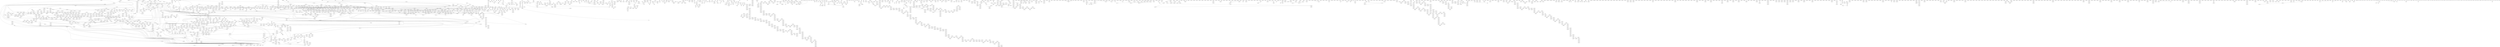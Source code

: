 digraph g
{

  /* list of nodes */
  "Int-Tn";
  "Int-Tn_2";
  "abgB";
  "accB_2";
  "acdA";
  "adc";
  "adcR";
  "adc_1";
  "adh";
  "adhA";
  "adhR";
  "adhR_1";
  "aes_2";
  "ahpD";
  "albF";
  "ald1";
  "aldA_2";
  "aldA_3";
  "aldA_4";
  "aldC_2";
  "alsS";
  "amaA_2";
  "araC_2";
  "arcB_1";
  "arcB_3";
  "argO";
  "arlS_2";
  "arnB";
  "aroD";
  "aroK";
  "arsA";
  "arsB_2";
  "arsB_3";
  "arsC_2";
  "arsC_3";
  "arsD";
  "arsR";
  "atl_1";
  "atl_5";
  "axe1-6A";
  "azoR";
  "bacC";
  "banIM";
  "bbp";
  "bcgIA";
  "bcrC";
  "bdbD";
  "bdbD_1";
  "bdbD_2";
  "bdhA";
  "benM";
  "betI_2";
  "bglA";
  "bglB";
  "bglB_1";
  "bglF_1";
  "bglF_2";
  "bglF_3";
  "bglH";
  "bglH_2";
  "bglH_3";
  "bglK";
  "bin3_1";
  "bin3_2";
  "bin3_3";
  "bioI";
  "blaI";
  "blaR1";
  "blaSE";
  "blaZ_1";
  "bmrA_1";
  "bsaA_2";
  "bsdB";
  "bsdD";
  "btr";
  "btsT";
  "btuF";
  "budC";
  "buk2";
  "cadA";
  "cadA_1";
  "cadC";
  "cadC_1";
  "cadC_2";
  "capA_2";
  "cas1_1";
  "cas1_2";
  "cas2";
  "cas9";
  "catE_1";
  "catM";
  "cbiX";
  "cca";
  "ccpA_1";
  "ccpA_3";
  "cdr_2";
  "celA";
  "celD";
  "cetB";
  "cgkA";
  "cgkA_1";
  "cgkA_2";
  "cimH";
  "citN_1";
  "clfB";
  "clpE";
  "clpL";
  "clpP1";
  "clpP_2";
  "cmdD_1";
  "cmdD_2";
  "cmoM";
  "coaE_1";
  "cobB";
  "cocE";
  "coiA";
  "comC";
  "comEA";
  "comEC";
  "comFA";
  "comGA";
  "comGC";
  "copA_2";
  "copA_3";
  "copB_1";
  "copG";
  "copG_1";
  "copY_1";
  "copY_2";
  "copZ_2";
  "copZ_3";
  "corA";
  "cpnA_2";
  "crcB_1";
  "crcB_2";
  "crr_2";
  "crtK-2";
  "crtM";
  "crtN";
  "crtP";
  "crtQ";
  "csbC_2";
  "csbX";
  "cspLA";
  "cueR";
  "cusS";
  "cwlH";
  "cynR_5";
  "cypX";
  "cysJ_2";
  "cysL";
  "czcD_1";
  "czcD_2";
  "czcD_3";
  "czrA_1";
  "czrA_2";
  "czrA_3";
  "dapA";
  "dapE_2";
  "dauA_2";
  "dctM_1";
  "dcuR";
  "dcuS";
  "ddaF_1";
  "ddaF_2";
  "ddl_1";
  "ddpF";
  "derK";
  "desK";
  "desR";
  "dgaE";
  "dgaF";
  "dhaL-2";
  "dhaL_2";
  "dhaM_2";
  "dinB_1";
  "dinG_2";
  "dinG_3";
  "dld";
  "dltA";
  "dltD";
  "dnaB_1";
  "dnaC_1";
  "dnaC_2";
  "dpiB";
  "dppE";
  "dprA";
  "dsrE2";
  "dut";
  "ebgA";
  "ecfA2_2";
  "ecsA_2";
  "ecsA_3";
  "emrB_3";
  "emrY_2";
  "endA";
  "epsD";
  "epsH";
  "epsJ_2";
  "epsJ_5";
  "epsJ_6";
  "epsJ_7";
  "epsJ_8";
  "epsL";
  "epsM";
  "epsN";
  "epsN_2";
  "est_2";
  "ettA_1";
  "exuT";
  "fabG2";
  "fabG_1";
  "fabG_4";
  "fabHB";
  "fabR";
  "fadR";
  "fas6";
  "fdm";
  "fecD";
  "fecE";
  "femA_3";
  "feoB";
  "fhuD_4";
  "fmdA";
  "fmtA";
  "fmtA_1";
  "fmtA_2";
  "focA";
  "fosB";
  "fosB2";
  "fosB_2";
  "frlR";
  "frp";
  "ftsK";
  "ftsK_2";
  "fucP";
  "fucU";
  "gabD_1";
  "garK_2";
  "garK_3";
  "garR";
  "gatA_3";
  "gatB_3";
  "gatC_3";
  "gatD_2";
  "gbsB";
  "gdhIV";
  "gdhIV_1";
  "ghrA";
  "glcB";
  "glcR";
  "gldA";
  "gldA_2";
  "gloB";
  "gloC";
  "glpQ_2";
  "glpQ_3";
  "glpQ_4";
  "glpR_2";
  "glpT";
  "gltS";
  "glvR_3";
  "gmuC";
  "gmuD";
  "gntP_2";
  "gntT_2";
  "golD";
  "gph_1";
  "gpmA_2";
  "gpmB";
  "group_1";
  "group_10";
  "group_100";
  "group_101";
  "group_103";
  "group_104";
  "group_1044";
  "group_105";
  "group_1052";
  "group_1055";
  "group_1060";
  "group_1061";
  "group_109";
  "group_1091";
  "group_1093";
  "group_11";
  "group_1107";
  "group_111";
  "group_1112";
  "group_1115";
  "group_1119";
  "group_1124";
  "group_1127";
  "group_1128";
  "group_113";
  "group_1133";
  "group_1134";
  "group_1135";
  "group_1136";
  "group_114";
  "group_1145";
  "group_1146";
  "group_115";
  "group_1151";
  "group_1154";
  "group_116";
  "group_117";
  "group_1171";
  "group_1175";
  "group_1179";
  "group_118";
  "group_1180";
  "group_1181";
  "group_1183";
  "group_1215";
  "group_122";
  "group_1227";
  "group_1230";
  "group_1231";
  "group_1232";
  "group_1233";
  "group_1236";
  "group_1244";
  "group_1245";
  "group_1248";
  "group_125";
  "group_1254";
  "group_1255";
  "group_1256";
  "group_1257";
  "group_1259";
  "group_1260";
  "group_1261";
  "group_1262";
  "group_1263";
  "group_1264";
  "group_1268";
  "group_1270";
  "group_1271";
  "group_1272";
  "group_1276";
  "group_1278";
  "group_1279";
  "group_128";
  "group_1280";
  "group_1281";
  "group_1287";
  "group_1288";
  "group_1289";
  "group_129";
  "group_1291";
  "group_1292";
  "group_1293";
  "group_1294";
  "group_1295";
  "group_1297";
  "group_1298";
  "group_1299";
  "group_130";
  "group_1300";
  "group_1301";
  "group_1302";
  "group_1303";
  "group_1304";
  "group_1306";
  "group_1307";
  "group_1309";
  "group_1314";
  "group_1315";
  "group_1316";
  "group_1317";
  "group_1318";
  "group_1319";
  "group_1324";
  "group_1325";
  "group_1328";
  "group_1329";
  "group_1330";
  "group_1332";
  "group_1334";
  "group_1335";
  "group_1336";
  "group_1337";
  "group_1338";
  "group_1339";
  "group_1340";
  "group_1341";
  "group_1342";
  "group_1343";
  "group_1345";
  "group_1346";
  "group_1347";
  "group_1348";
  "group_135";
  "group_1350";
  "group_1351";
  "group_1352";
  "group_1358";
  "group_136";
  "group_1360";
  "group_1361";
  "group_1363";
  "group_1369";
  "group_1371";
  "group_1372";
  "group_1373";
  "group_1374";
  "group_1375";
  "group_1377";
  "group_1379";
  "group_1380";
  "group_1382";
  "group_1383";
  "group_1384";
  "group_1385";
  "group_1387";
  "group_1389";
  "group_1391";
  "group_1392";
  "group_1393";
  "group_1395";
  "group_1397";
  "group_1403";
  "group_1407";
  "group_1409";
  "group_141";
  "group_1411";
  "group_1412";
  "group_1414";
  "group_1415";
  "group_1417";
  "group_1420";
  "group_1421";
  "group_1424";
  "group_1425";
  "group_143";
  "group_1432";
  "group_1433";
  "group_1434";
  "group_1436";
  "group_1437";
  "group_1439";
  "group_144";
  "group_1442";
  "group_1447";
  "group_1448";
  "group_1450";
  "group_1451";
  "group_1453";
  "group_1454";
  "group_1457";
  "group_1460";
  "group_1461";
  "group_1463";
  "group_1465";
  "group_1466";
  "group_1467";
  "group_1468";
  "group_1469";
  "group_1470";
  "group_1471";
  "group_1473";
  "group_1475";
  "group_1476";
  "group_1477";
  "group_1478";
  "group_1479";
  "group_1481";
  "group_1482";
  "group_1483";
  "group_1489";
  "group_149";
  "group_1492";
  "group_1493";
  "group_1494";
  "group_1495";
  "group_1496";
  "group_1497";
  "group_15";
  "group_1500";
  "group_1501";
  "group_1502";
  "group_1503";
  "group_1506";
  "group_1508";
  "group_1509";
  "group_1514";
  "group_1515";
  "group_1516";
  "group_1517";
  "group_1518";
  "group_1522";
  "group_1523";
  "group_1528";
  "group_1530";
  "group_1532";
  "group_1533";
  "group_1536";
  "group_1538";
  "group_1540";
  "group_1544";
  "group_1548";
  "group_1552";
  "group_1554";
  "group_1555";
  "group_1559";
  "group_1560";
  "group_1562";
  "group_1565";
  "group_1566";
  "group_1568";
  "group_1569";
  "group_1570";
  "group_1571";
  "group_1572";
  "group_1573";
  "group_1576";
  "group_1580";
  "group_1581";
  "group_1582";
  "group_159";
  "group_1593";
  "group_1594";
  "group_1595";
  "group_1596";
  "group_1597";
  "group_1598";
  "group_1599";
  "group_16";
  "group_1600";
  "group_1601";
  "group_1602";
  "group_1603";
  "group_1604";
  "group_1605";
  "group_1606";
  "group_1607";
  "group_1612";
  "group_1613";
  "group_1615";
  "group_162";
  "group_1621";
  "group_1622";
  "group_1623";
  "group_1625";
  "group_1626";
  "group_1627";
  "group_1628";
  "group_1629";
  "group_1630";
  "group_1631";
  "group_1633";
  "group_1634";
  "group_1635";
  "group_1636";
  "group_1637";
  "group_1639";
  "group_164";
  "group_1641";
  "group_1642";
  "group_1643";
  "group_1644";
  "group_1645";
  "group_1648";
  "group_165";
  "group_1652";
  "group_1653";
  "group_1654";
  "group_1655";
  "group_1656";
  "group_1657";
  "group_1660";
  "group_1662";
  "group_1663";
  "group_1664";
  "group_1665";
  "group_1666";
  "group_1667";
  "group_1668";
  "group_1669";
  "group_167";
  "group_1670";
  "group_1671";
  "group_1672";
  "group_1673";
  "group_1674";
  "group_1675";
  "group_1676";
  "group_1677";
  "group_1678";
  "group_1679";
  "group_168";
  "group_1680";
  "group_1681";
  "group_1682";
  "group_1683";
  "group_1684";
  "group_1685";
  "group_1686";
  "group_1687";
  "group_1688";
  "group_1689";
  "group_169";
  "group_1690";
  "group_1692";
  "group_1694";
  "group_1695";
  "group_1697";
  "group_1698";
  "group_1699";
  "group_17";
  "group_1702";
  "group_1703";
  "group_1705";
  "group_1706";
  "group_1708";
  "group_1713";
  "group_1714";
  "group_1715";
  "group_1716";
  "group_1717";
  "group_1718";
  "group_1719";
  "group_1720";
  "group_1721";
  "group_1722";
  "group_1726";
  "group_1729";
  "group_1735";
  "group_1739";
  "group_174";
  "group_1740";
  "group_1741";
  "group_1742";
  "group_1744";
  "group_1747";
  "group_1749";
  "group_1751";
  "group_1754";
  "group_1756";
  "group_1757";
  "group_1758";
  "group_1759";
  "group_176";
  "group_1760";
  "group_1761";
  "group_1763";
  "group_1765";
  "group_1766";
  "group_1767";
  "group_1768";
  "group_1769";
  "group_177";
  "group_1770";
  "group_1771";
  "group_1773";
  "group_1774";
  "group_1775";
  "group_1778";
  "group_178";
  "group_1780";
  "group_1783";
  "group_1784";
  "group_1785";
  "group_1789";
  "group_179";
  "group_1790";
  "group_1791";
  "group_1792";
  "group_1797";
  "group_1798";
  "group_1799";
  "group_180";
  "group_1800";
  "group_1802";
  "group_1803";
  "group_1804";
  "group_1805";
  "group_1806";
  "group_1807";
  "group_181";
  "group_1812";
  "group_1813";
  "group_1815";
  "group_1816";
  "group_1817";
  "group_1820";
  "group_1821";
  "group_1822";
  "group_1823";
  "group_1825";
  "group_1826";
  "group_1828";
  "group_1830";
  "group_1832";
  "group_1835";
  "group_1836";
  "group_1839";
  "group_184";
  "group_1840";
  "group_1841";
  "group_1843";
  "group_1844";
  "group_1845";
  "group_1846";
  "group_1847";
  "group_1848";
  "group_1849";
  "group_1850";
  "group_1852";
  "group_1854";
  "group_1855";
  "group_1865";
  "group_1866";
  "group_1868";
  "group_1873";
  "group_1874";
  "group_1875";
  "group_1876";
  "group_1878";
  "group_1879";
  "group_1880";
  "group_1881";
  "group_1882";
  "group_1883";
  "group_1884";
  "group_1885";
  "group_1886";
  "group_1887";
  "group_1888";
  "group_1889";
  "group_1890";
  "group_1891";
  "group_1892";
  "group_1893";
  "group_1894";
  "group_1895";
  "group_1896";
  "group_1897";
  "group_1898";
  "group_1899";
  "group_1900";
  "group_1901";
  "group_1902";
  "group_1903";
  "group_1904";
  "group_1905";
  "group_1906";
  "group_1907";
  "group_1908";
  "group_1909";
  "group_1910";
  "group_1911";
  "group_1912";
  "group_1913";
  "group_1914";
  "group_1915";
  "group_1916";
  "group_1917";
  "group_1918";
  "group_1919";
  "group_1920";
  "group_1921";
  "group_1922";
  "group_1923";
  "group_1924";
  "group_1925";
  "group_1926";
  "group_1927";
  "group_1928";
  "group_1929";
  "group_1930";
  "group_1931";
  "group_1932";
  "group_1935";
  "group_1936";
  "group_1937";
  "group_1938";
  "group_1939";
  "group_1940";
  "group_1941";
  "group_1942";
  "group_1944";
  "group_1945";
  "group_1946";
  "group_1948";
  "group_1949";
  "group_1950";
  "group_1951";
  "group_1952";
  "group_1953";
  "group_1954";
  "group_1955";
  "group_1956";
  "group_1957";
  "group_1958";
  "group_196";
  "group_1960";
  "group_1961";
  "group_1962";
  "group_1964";
  "group_1965";
  "group_1966";
  "group_1967";
  "group_1968";
  "group_1969";
  "group_197";
  "group_1970";
  "group_1971";
  "group_1972";
  "group_1973";
  "group_1974";
  "group_1975";
  "group_1976";
  "group_1977";
  "group_1978";
  "group_1979";
  "group_198";
  "group_1980";
  "group_1981";
  "group_1982";
  "group_1983";
  "group_1984";
  "group_1985";
  "group_1986";
  "group_1987";
  "group_1988";
  "group_1989";
  "group_1990";
  "group_1991";
  "group_1992";
  "group_1993";
  "group_1994";
  "group_1996";
  "group_1997";
  "group_1998";
  "group_1999";
  "group_2";
  "group_20";
  "group_2000";
  "group_2001";
  "group_2002";
  "group_2003";
  "group_2004";
  "group_2006";
  "group_2007";
  "group_2008";
  "group_2009";
  "group_2010";
  "group_2011";
  "group_2012";
  "group_2013";
  "group_2014";
  "group_2015";
  "group_2017";
  "group_2018";
  "group_2019";
  "group_2020";
  "group_2021";
  "group_2022";
  "group_2023";
  "group_2024";
  "group_2025";
  "group_2026";
  "group_2027";
  "group_2028";
  "group_2029";
  "group_2030";
  "group_2031";
  "group_2032";
  "group_2033";
  "group_2034";
  "group_2035";
  "group_2036";
  "group_2037";
  "group_2038";
  "group_2039";
  "group_204";
  "group_2040";
  "group_2041";
  "group_2042";
  "group_2043";
  "group_2044";
  "group_2045";
  "group_2046";
  "group_2047";
  "group_2048";
  "group_2049";
  "group_2050";
  "group_2051";
  "group_2052";
  "group_2053";
  "group_2054";
  "group_2055";
  "group_2056";
  "group_2057";
  "group_2058";
  "group_2059";
  "group_2060";
  "group_2061";
  "group_2062";
  "group_2063";
  "group_2064";
  "group_2065";
  "group_2066";
  "group_2067";
  "group_2068";
  "group_2069";
  "group_2070";
  "group_2071";
  "group_2072";
  "group_2073";
  "group_2074";
  "group_2075";
  "group_2076";
  "group_2077";
  "group_2078";
  "group_2079";
  "group_2080";
  "group_2081";
  "group_2082";
  "group_2083";
  "group_2084";
  "group_2085";
  "group_2086";
  "group_2087";
  "group_2088";
  "group_2089";
  "group_2090";
  "group_2091";
  "group_2092";
  "group_2093";
  "group_2094";
  "group_2095";
  "group_2096";
  "group_2097";
  "group_2098";
  "group_2099";
  "group_21";
  "group_210";
  "group_2100";
  "group_2101";
  "group_2102";
  "group_2103";
  "group_2104";
  "group_2105";
  "group_2106";
  "group_2107";
  "group_2108";
  "group_2109";
  "group_2110";
  "group_2111";
  "group_2112";
  "group_2113";
  "group_2114";
  "group_2115";
  "group_2116";
  "group_2117";
  "group_2118";
  "group_2119";
  "group_2120";
  "group_2121";
  "group_2122";
  "group_2123";
  "group_2124";
  "group_2125";
  "group_2126";
  "group_2127";
  "group_2128";
  "group_2129";
  "group_2130";
  "group_2131";
  "group_2132";
  "group_2133";
  "group_2134";
  "group_2135";
  "group_2136";
  "group_2137";
  "group_2138";
  "group_2139";
  "group_2140";
  "group_2141";
  "group_2142";
  "group_2143";
  "group_2145";
  "group_2147";
  "group_2148";
  "group_2149";
  "group_2150";
  "group_2151";
  "group_2156";
  "group_2157";
  "group_2158";
  "group_2159";
  "group_2160";
  "group_2161";
  "group_2162";
  "group_2163";
  "group_2164";
  "group_2167";
  "group_2168";
  "group_2169";
  "group_2170";
  "group_2172";
  "group_2173";
  "group_2174";
  "group_2175";
  "group_2176";
  "group_2177";
  "group_2178";
  "group_2179";
  "group_2180";
  "group_2181";
  "group_2182";
  "group_2183";
  "group_2184";
  "group_2188";
  "group_2189";
  "group_2191";
  "group_2192";
  "group_2195";
  "group_2198";
  "group_2199";
  "group_22";
  "group_2204";
  "group_2206";
  "group_2207";
  "group_2208";
  "group_2209";
  "group_2210";
  "group_2211";
  "group_2212";
  "group_2214";
  "group_2215";
  "group_2216";
  "group_2217";
  "group_2218";
  "group_2219";
  "group_2220";
  "group_2221";
  "group_2222";
  "group_2225";
  "group_2226";
  "group_2227";
  "group_2228";
  "group_2229";
  "group_2230";
  "group_2231";
  "group_2232";
  "group_2233";
  "group_2235";
  "group_2236";
  "group_2237";
  "group_2238";
  "group_2239";
  "group_2240";
  "group_2241";
  "group_2242";
  "group_2243";
  "group_2244";
  "group_2245";
  "group_2246";
  "group_2247";
  "group_2249";
  "group_2250";
  "group_2251";
  "group_2252";
  "group_2253";
  "group_2254";
  "group_2256";
  "group_2257";
  "group_2258";
  "group_2259";
  "group_2260";
  "group_2261";
  "group_2262";
  "group_2263";
  "group_2264";
  "group_2265";
  "group_2266";
  "group_2267";
  "group_2268";
  "group_2269";
  "group_227";
  "group_2270";
  "group_2271";
  "group_2272";
  "group_2273";
  "group_2274";
  "group_2275";
  "group_2276";
  "group_2277";
  "group_2278";
  "group_2279";
  "group_2282";
  "group_2283";
  "group_2284";
  "group_2286";
  "group_2287";
  "group_2288";
  "group_2289";
  "group_2290";
  "group_2291";
  "group_2292";
  "group_2293";
  "group_2295";
  "group_2296";
  "group_2297";
  "group_2298";
  "group_2299";
  "group_23";
  "group_2300";
  "group_2301";
  "group_2302";
  "group_2303";
  "group_2304";
  "group_2305";
  "group_2306";
  "group_2307";
  "group_2308";
  "group_2309";
  "group_2310";
  "group_2311";
  "group_2312";
  "group_2313";
  "group_2314";
  "group_2316";
  "group_2317";
  "group_2319";
  "group_2320";
  "group_2321";
  "group_2322";
  "group_2323";
  "group_2324";
  "group_2326";
  "group_2327";
  "group_2329";
  "group_233";
  "group_2331";
  "group_2334";
  "group_2336";
  "group_2338";
  "group_2339";
  "group_2340";
  "group_2341";
  "group_2342";
  "group_2343";
  "group_2344";
  "group_2346";
  "group_2347";
  "group_2348";
  "group_2349";
  "group_2350";
  "group_2351";
  "group_2352";
  "group_2353";
  "group_2354";
  "group_2355";
  "group_2358";
  "group_2359";
  "group_2360";
  "group_2361";
  "group_2362";
  "group_2363";
  "group_2365";
  "group_2366";
  "group_2367";
  "group_2368";
  "group_2369";
  "group_2370";
  "group_2371";
  "group_2372";
  "group_2373";
  "group_2375";
  "group_2378";
  "group_2379";
  "group_238";
  "group_2380";
  "group_2382";
  "group_2383";
  "group_2384";
  "group_2386";
  "group_2387";
  "group_2388";
  "group_2389";
  "group_2390";
  "group_2391";
  "group_2392";
  "group_2393";
  "group_2394";
  "group_2395";
  "group_2396";
  "group_2397";
  "group_2399";
  "group_24";
  "group_240";
  "group_2400";
  "group_2401";
  "group_2402";
  "group_2404";
  "group_2410";
  "group_2411";
  "group_2417";
  "group_2423";
  "group_2425";
  "group_2426";
  "group_2427";
  "group_2434";
  "group_2435";
  "group_2436";
  "group_2437";
  "group_2438";
  "group_2441";
  "group_2442";
  "group_2443";
  "group_2444";
  "group_2447";
  "group_2448";
  "group_2449";
  "group_245";
  "group_2450";
  "group_2451";
  "group_2452";
  "group_2453";
  "group_2454";
  "group_2455";
  "group_2456";
  "group_2457";
  "group_2458";
  "group_2459";
  "group_246";
  "group_2460";
  "group_2461";
  "group_2462";
  "group_2463";
  "group_2464";
  "group_2465";
  "group_2466";
  "group_2467";
  "group_2468";
  "group_2469";
  "group_247";
  "group_2470";
  "group_2471";
  "group_2472";
  "group_2473";
  "group_2474";
  "group_2475";
  "group_2476";
  "group_2477";
  "group_2478";
  "group_2480";
  "group_2481";
  "group_2482";
  "group_2483";
  "group_2484";
  "group_2485";
  "group_2487";
  "group_2488";
  "group_2489";
  "group_2490";
  "group_2491";
  "group_2492";
  "group_2493";
  "group_2494";
  "group_2495";
  "group_2496";
  "group_2497";
  "group_2498";
  "group_2499";
  "group_25";
  "group_250";
  "group_2500";
  "group_2501";
  "group_2502";
  "group_2503";
  "group_2504";
  "group_2505";
  "group_2506";
  "group_2507";
  "group_2508";
  "group_2509";
  "group_251";
  "group_2510";
  "group_2511";
  "group_2512";
  "group_2513";
  "group_2514";
  "group_2515";
  "group_2516";
  "group_2517";
  "group_2518";
  "group_2519";
  "group_2520";
  "group_2521";
  "group_2522";
  "group_2523";
  "group_2524";
  "group_2525";
  "group_2526";
  "group_2527";
  "group_2528";
  "group_2529";
  "group_253";
  "group_2530";
  "group_2531";
  "group_2532";
  "group_2533";
  "group_2535";
  "group_2536";
  "group_2537";
  "group_2538";
  "group_2539";
  "group_2540";
  "group_2541";
  "group_2542";
  "group_2543";
  "group_2544";
  "group_2545";
  "group_2546";
  "group_2547";
  "group_2548";
  "group_2549";
  "group_2550";
  "group_2551";
  "group_2552";
  "group_2554";
  "group_2555";
  "group_2556";
  "group_2557";
  "group_2558";
  "group_2559";
  "group_2560";
  "group_2561";
  "group_2562";
  "group_2563";
  "group_2564";
  "group_2565";
  "group_2566";
  "group_2567";
  "group_2568";
  "group_2569";
  "group_2570";
  "group_2571";
  "group_2572";
  "group_2573";
  "group_2574";
  "group_2575";
  "group_2576";
  "group_2577";
  "group_2578";
  "group_2579";
  "group_2580";
  "group_2581";
  "group_2582";
  "group_2583";
  "group_2584";
  "group_2585";
  "group_2586";
  "group_2587";
  "group_2588";
  "group_2589";
  "group_2590";
  "group_2591";
  "group_2592";
  "group_2593";
  "group_2594";
  "group_2595";
  "group_2596";
  "group_2597";
  "group_2598";
  "group_2599";
  "group_26";
  "group_2601";
  "group_2602";
  "group_2603";
  "group_2604";
  "group_2605";
  "group_2606";
  "group_2607";
  "group_2608";
  "group_2609";
  "group_2610";
  "group_2611";
  "group_2612";
  "group_2613";
  "group_2614";
  "group_2615";
  "group_2616";
  "group_2617";
  "group_2618";
  "group_2619";
  "group_2620";
  "group_2621";
  "group_2622";
  "group_2623";
  "group_2625";
  "group_2626";
  "group_2627";
  "group_2628";
  "group_2629";
  "group_263";
  "group_2630";
  "group_2631";
  "group_2632";
  "group_2634";
  "group_2635";
  "group_2637";
  "group_2638";
  "group_2640";
  "group_2641";
  "group_2642";
  "group_2643";
  "group_2644";
  "group_2645";
  "group_2647";
  "group_2648";
  "group_2649";
  "group_265";
  "group_2651";
  "group_2652";
  "group_2653";
  "group_2654";
  "group_2655";
  "group_2657";
  "group_2659";
  "group_2660";
  "group_2661";
  "group_2662";
  "group_2664";
  "group_2665";
  "group_2666";
  "group_2668";
  "group_267";
  "group_2670";
  "group_2671";
  "group_2672";
  "group_2673";
  "group_2674";
  "group_2675";
  "group_2676";
  "group_2677";
  "group_2678";
  "group_268";
  "group_2680";
  "group_2681";
  "group_2682";
  "group_2684";
  "group_2685";
  "group_2686";
  "group_2687";
  "group_2688";
  "group_2689";
  "group_269";
  "group_2690";
  "group_2691";
  "group_2692";
  "group_2693";
  "group_2694";
  "group_2695";
  "group_2696";
  "group_2697";
  "group_2698";
  "group_2699";
  "group_27";
  "group_270";
  "group_2700";
  "group_2701";
  "group_2702";
  "group_2703";
  "group_2705";
  "group_2706";
  "group_2707";
  "group_2708";
  "group_2710";
  "group_2712";
  "group_2713";
  "group_2714";
  "group_2715";
  "group_2716";
  "group_2718";
  "group_2719";
  "group_2720";
  "group_2721";
  "group_2722";
  "group_2723";
  "group_2724";
  "group_2725";
  "group_2727";
  "group_2728";
  "group_2730";
  "group_2733";
  "group_2734";
  "group_2736";
  "group_2737";
  "group_2738";
  "group_2739";
  "group_2740";
  "group_2742";
  "group_2743";
  "group_2744";
  "group_2745";
  "group_2746";
  "group_2747";
  "group_2748";
  "group_2749";
  "group_2750";
  "group_2751";
  "group_2752";
  "group_2753";
  "group_2756";
  "group_2757";
  "group_2758";
  "group_2759";
  "group_276";
  "group_2760";
  "group_2761";
  "group_2762";
  "group_2764";
  "group_2765";
  "group_2766";
  "group_2767";
  "group_2769";
  "group_277";
  "group_2770";
  "group_2771";
  "group_2773";
  "group_2774";
  "group_2781";
  "group_2782";
  "group_2785";
  "group_2786";
  "group_2787";
  "group_2788";
  "group_2789";
  "group_2790";
  "group_2791";
  "group_2794";
  "group_2795";
  "group_2796";
  "group_2797";
  "group_2799";
  "group_28";
  "group_2800";
  "group_2801";
  "group_2802";
  "group_2803";
  "group_2804";
  "group_2805";
  "group_2806";
  "group_2807";
  "group_2808";
  "group_2809";
  "group_281";
  "group_2810";
  "group_2811";
  "group_2812";
  "group_2813";
  "group_2814";
  "group_2815";
  "group_2816";
  "group_2817";
  "group_2818";
  "group_2819";
  "group_282";
  "group_2820";
  "group_2823";
  "group_2829";
  "group_283";
  "group_2831";
  "group_2832";
  "group_2833";
  "group_2834";
  "group_2835";
  "group_2836";
  "group_2837";
  "group_2839";
  "group_2840";
  "group_2841";
  "group_2842";
  "group_2843";
  "group_2844";
  "group_2846";
  "group_2847";
  "group_2848";
  "group_2849";
  "group_2850";
  "group_2851";
  "group_2852";
  "group_2853";
  "group_2854";
  "group_2855";
  "group_2856";
  "group_2857";
  "group_2858";
  "group_2859";
  "group_2861";
  "group_2864";
  "group_2866";
  "group_2867";
  "group_2869";
  "group_2870";
  "group_2871";
  "group_2872";
  "group_2873";
  "group_2874";
  "group_2875";
  "group_2876";
  "group_2877";
  "group_2878";
  "group_2879";
  "group_288";
  "group_2880";
  "group_2881";
  "group_2882";
  "group_2883";
  "group_2884";
  "group_2885";
  "group_2886";
  "group_2887";
  "group_2888";
  "group_2889";
  "group_289";
  "group_2890";
  "group_2891";
  "group_2892";
  "group_2894";
  "group_2895";
  "group_2896";
  "group_2897";
  "group_2898";
  "group_2899";
  "group_29";
  "group_2900";
  "group_2901";
  "group_2902";
  "group_2903";
  "group_2904";
  "group_2905";
  "group_2906";
  "group_2907";
  "group_2909";
  "group_2910";
  "group_2911";
  "group_2912";
  "group_2913";
  "group_2914";
  "group_2915";
  "group_2916";
  "group_2917";
  "group_2918";
  "group_2919";
  "group_2920";
  "group_2921";
  "group_2922";
  "group_2923";
  "group_2924";
  "group_2925";
  "group_2926";
  "group_2927";
  "group_2928";
  "group_2929";
  "group_2930";
  "group_2931";
  "group_2932";
  "group_2933";
  "group_2934";
  "group_2935";
  "group_2936";
  "group_2937";
  "group_2938";
  "group_2939";
  "group_2940";
  "group_2941";
  "group_2942";
  "group_2943";
  "group_2944";
  "group_2945";
  "group_2946";
  "group_2947";
  "group_2949";
  "group_2950";
  "group_2951";
  "group_2952";
  "group_2953";
  "group_2954";
  "group_2955";
  "group_2956";
  "group_2957";
  "group_2959";
  "group_2960";
  "group_2961";
  "group_2962";
  "group_2964";
  "group_2965";
  "group_2966";
  "group_2967";
  "group_2968";
  "group_2969";
  "group_2970";
  "group_2971";
  "group_2972";
  "group_2973";
  "group_2974";
  "group_2975";
  "group_2976";
  "group_2977";
  "group_2978";
  "group_2979";
  "group_2980";
  "group_2981";
  "group_2982";
  "group_2985";
  "group_2986";
  "group_2988";
  "group_2989";
  "group_2990";
  "group_2991";
  "group_2994";
  "group_2995";
  "group_2996";
  "group_2998";
  "group_2999";
  "group_3";
  "group_30";
  "group_3000";
  "group_3001";
  "group_3003";
  "group_3004";
  "group_3005";
  "group_3006";
  "group_3007";
  "group_3008";
  "group_3010";
  "group_3012";
  "group_3013";
  "group_3015";
  "group_3016";
  "group_3017";
  "group_3018";
  "group_3019";
  "group_3020";
  "group_3021";
  "group_3022";
  "group_3025";
  "group_3026";
  "group_3032";
  "group_3035";
  "group_3036";
  "group_3038";
  "group_3039";
  "group_3040";
  "group_3041";
  "group_3042";
  "group_3043";
  "group_3044";
  "group_3045";
  "group_3046";
  "group_3047";
  "group_3048";
  "group_3049";
  "group_3050";
  "group_3051";
  "group_3052";
  "group_3053";
  "group_3054";
  "group_3055";
  "group_3056";
  "group_3057";
  "group_3058";
  "group_3059";
  "group_3060";
  "group_3061";
  "group_3062";
  "group_3063";
  "group_3064";
  "group_3065";
  "group_3066";
  "group_3067";
  "group_3068";
  "group_3069";
  "group_3070";
  "group_3071";
  "group_3072";
  "group_3073";
  "group_3074";
  "group_3075";
  "group_3076";
  "group_3077";
  "group_3078";
  "group_3079";
  "group_308";
  "group_3080";
  "group_3081";
  "group_3082";
  "group_3083";
  "group_3084";
  "group_3085";
  "group_3086";
  "group_3087";
  "group_3088";
  "group_3089";
  "group_309";
  "group_3090";
  "group_3091";
  "group_3092";
  "group_3093";
  "group_3094";
  "group_3095";
  "group_3096";
  "group_3097";
  "group_3098";
  "group_3099";
  "group_31";
  "group_310";
  "group_3100";
  "group_3101";
  "group_3102";
  "group_3103";
  "group_3104";
  "group_3105";
  "group_3106";
  "group_3107";
  "group_3108";
  "group_3109";
  "group_311";
  "group_3110";
  "group_3111";
  "group_3112";
  "group_3113";
  "group_3114";
  "group_3115";
  "group_3116";
  "group_3117";
  "group_3118";
  "group_3119";
  "group_312";
  "group_3120";
  "group_3121";
  "group_3122";
  "group_3123";
  "group_3124";
  "group_3125";
  "group_3126";
  "group_3127";
  "group_3128";
  "group_3129";
  "group_313";
  "group_3130";
  "group_3131";
  "group_3132";
  "group_3133";
  "group_3136";
  "group_3137";
  "group_3138";
  "group_3139";
  "group_3140";
  "group_3141";
  "group_3142";
  "group_3143";
  "group_3144";
  "group_3145";
  "group_3146";
  "group_3147";
  "group_3148";
  "group_3149";
  "group_315";
  "group_3150";
  "group_3151";
  "group_3152";
  "group_3153";
  "group_3154";
  "group_3155";
  "group_3156";
  "group_3157";
  "group_3158";
  "group_3159";
  "group_316";
  "group_3160";
  "group_3161";
  "group_3162";
  "group_3163";
  "group_3164";
  "group_3165";
  "group_3166";
  "group_3167";
  "group_3168";
  "group_3169";
  "group_3170";
  "group_3171";
  "group_3172";
  "group_3173";
  "group_3174";
  "group_3175";
  "group_3176";
  "group_3177";
  "group_3178";
  "group_3179";
  "group_3180";
  "group_3184";
  "group_3186";
  "group_3187";
  "group_3188";
  "group_3189";
  "group_3190";
  "group_3192";
  "group_3193";
  "group_3194";
  "group_3196";
  "group_3197";
  "group_3198";
  "group_3199";
  "group_32";
  "group_320";
  "group_3200";
  "group_3203";
  "group_3206";
  "group_3207";
  "group_3208";
  "group_3209";
  "group_321";
  "group_3210";
  "group_3211";
  "group_3213";
  "group_3214";
  "group_3215";
  "group_3216";
  "group_3218";
  "group_3219";
  "group_322";
  "group_3220";
  "group_3221";
  "group_3222";
  "group_3223";
  "group_3224";
  "group_3225";
  "group_3226";
  "group_323";
  "group_3230";
  "group_3231";
  "group_3232";
  "group_3234";
  "group_3235";
  "group_3236";
  "group_3237";
  "group_3238";
  "group_3239";
  "group_324";
  "group_3240";
  "group_3242";
  "group_3243";
  "group_3246";
  "group_3248";
  "group_3249";
  "group_325";
  "group_3252";
  "group_3253";
  "group_3262";
  "group_3265";
  "group_3269";
  "group_3270";
  "group_3272";
  "group_3277";
  "group_3279";
  "group_3281";
  "group_3282";
  "group_3283";
  "group_3284";
  "group_3285";
  "group_3287";
  "group_3288";
  "group_3289";
  "group_3290";
  "group_3291";
  "group_3292";
  "group_3293";
  "group_3294";
  "group_3295";
  "group_3296";
  "group_3297";
  "group_3298";
  "group_33";
  "group_3300";
  "group_3302";
  "group_3305";
  "group_3306";
  "group_3307";
  "group_3310";
  "group_3311";
  "group_3312";
  "group_3313";
  "group_3315";
  "group_3317";
  "group_3318";
  "group_332";
  "group_3320";
  "group_3322";
  "group_3323";
  "group_3324";
  "group_3325";
  "group_3326";
  "group_3327";
  "group_3328";
  "group_3329";
  "group_3330";
  "group_3331";
  "group_3333";
  "group_3335";
  "group_3336";
  "group_3337";
  "group_3338";
  "group_3339";
  "group_3341";
  "group_3343";
  "group_3344";
  "group_3345";
  "group_3346";
  "group_3347";
  "group_3348";
  "group_3349";
  "group_3350";
  "group_3351";
  "group_3352";
  "group_3353";
  "group_3354";
  "group_3355";
  "group_3356";
  "group_3357";
  "group_3358";
  "group_336";
  "group_3360";
  "group_3362";
  "group_3363";
  "group_3364";
  "group_3365";
  "group_3367";
  "group_3368";
  "group_3369";
  "group_3371";
  "group_3372";
  "group_3373";
  "group_3374";
  "group_3375";
  "group_3376";
  "group_3377";
  "group_3378";
  "group_3379";
  "group_3380";
  "group_3381";
  "group_3382";
  "group_3383";
  "group_3384";
  "group_3385";
  "group_3386";
  "group_3390";
  "group_3391";
  "group_3392";
  "group_3395";
  "group_3396";
  "group_3397";
  "group_3398";
  "group_3399";
  "group_34";
  "group_340";
  "group_3400";
  "group_3403";
  "group_3404";
  "group_3405";
  "group_3406";
  "group_3407";
  "group_3408";
  "group_3409";
  "group_3410";
  "group_3411";
  "group_3412";
  "group_3413";
  "group_3415";
  "group_3416";
  "group_3417";
  "group_3420";
  "group_3421";
  "group_3422";
  "group_3423";
  "group_3424";
  "group_3426";
  "group_3427";
  "group_3428";
  "group_3429";
  "group_3430";
  "group_3431";
  "group_3432";
  "group_3433";
  "group_3434";
  "group_3435";
  "group_3436";
  "group_3437";
  "group_3438";
  "group_3439";
  "group_3440";
  "group_3442";
  "group_3443";
  "group_3448";
  "group_3449";
  "group_345";
  "group_3450";
  "group_3451";
  "group_3452";
  "group_3453";
  "group_3454";
  "group_3455";
  "group_3457";
  "group_3458";
  "group_3459";
  "group_346";
  "group_3462";
  "group_3463";
  "group_3464";
  "group_3465";
  "group_3466";
  "group_3467";
  "group_3468";
  "group_3469";
  "group_3470";
  "group_3471";
  "group_3473";
  "group_3475";
  "group_3476";
  "group_3477";
  "group_3478";
  "group_3479";
  "group_3480";
  "group_3481";
  "group_3482";
  "group_3483";
  "group_3486";
  "group_3487";
  "group_3488";
  "group_3489";
  "group_3490";
  "group_3492";
  "group_3493";
  "group_3494";
  "group_3495";
  "group_3496";
  "group_3497";
  "group_3498";
  "group_3499";
  "group_35";
  "group_3500";
  "group_3501";
  "group_3502";
  "group_3504";
  "group_3505";
  "group_3506";
  "group_3507";
  "group_3508";
  "group_3510";
  "group_3511";
  "group_3513";
  "group_3514";
  "group_3515";
  "group_3516";
  "group_3520";
  "group_3521";
  "group_3522";
  "group_3523";
  "group_3524";
  "group_3525";
  "group_3526";
  "group_3527";
  "group_3528";
  "group_3529";
  "group_3530";
  "group_3531";
  "group_3532";
  "group_3534";
  "group_3535";
  "group_3537";
  "group_3538";
  "group_3539";
  "group_3540";
  "group_3541";
  "group_3542";
  "group_3543";
  "group_3544";
  "group_3545";
  "group_3546";
  "group_3547";
  "group_3548";
  "group_3550";
  "group_3551";
  "group_3552";
  "group_3553";
  "group_3554";
  "group_3555";
  "group_3556";
  "group_3558";
  "group_3559";
  "group_3560";
  "group_3561";
  "group_3562";
  "group_3563";
  "group_3564";
  "group_3566";
  "group_3567";
  "group_3568";
  "group_3569";
  "group_357";
  "group_3570";
  "group_3571";
  "group_3572";
  "group_3573";
  "group_3574";
  "group_3575";
  "group_3576";
  "group_3577";
  "group_3578";
  "group_3579";
  "group_358";
  "group_3580";
  "group_3581";
  "group_3582";
  "group_3583";
  "group_3584";
  "group_3585";
  "group_3586";
  "group_3587";
  "group_3588";
  "group_3589";
  "group_3590";
  "group_3591";
  "group_3592";
  "group_3593";
  "group_3594";
  "group_3595";
  "group_3596";
  "group_3597";
  "group_3598";
  "group_3599";
  "group_360";
  "group_3600";
  "group_3601";
  "group_3602";
  "group_3603";
  "group_3604";
  "group_3605";
  "group_3606";
  "group_3607";
  "group_3608";
  "group_3609";
  "group_361";
  "group_3610";
  "group_3611";
  "group_3612";
  "group_3614";
  "group_3620";
  "group_3621";
  "group_3622";
  "group_3624";
  "group_3625";
  "group_3626";
  "group_3627";
  "group_3628";
  "group_3629";
  "group_363";
  "group_3630";
  "group_3631";
  "group_3632";
  "group_3633";
  "group_3634";
  "group_3635";
  "group_3636";
  "group_3637";
  "group_3638";
  "group_3639";
  "group_364";
  "group_3640";
  "group_3641";
  "group_3642";
  "group_3643";
  "group_3645";
  "group_3647";
  "group_3648";
  "group_3649";
  "group_3650";
  "group_3651";
  "group_3652";
  "group_3653";
  "group_3654";
  "group_3655";
  "group_3656";
  "group_3657";
  "group_3658";
  "group_3659";
  "group_366";
  "group_3660";
  "group_3661";
  "group_3662";
  "group_3663";
  "group_3664";
  "group_3665";
  "group_3666";
  "group_3668";
  "group_3669";
  "group_3670";
  "group_3671";
  "group_3672";
  "group_3673";
  "group_3675";
  "group_3677";
  "group_3678";
  "group_3679";
  "group_3680";
  "group_3681";
  "group_3682";
  "group_3683";
  "group_3684";
  "group_3685";
  "group_3686";
  "group_3687";
  "group_3692";
  "group_3693";
  "group_3694";
  "group_3695";
  "group_3696";
  "group_3697";
  "group_3698";
  "group_3699";
  "group_3700";
  "group_3701";
  "group_3702";
  "group_3703";
  "group_3704";
  "group_3705";
  "group_3706";
  "group_3707";
  "group_3708";
  "group_3709";
  "group_3710";
  "group_3711";
  "group_3713";
  "group_3714";
  "group_3716";
  "group_3717";
  "group_3718";
  "group_3719";
  "group_372";
  "group_3720";
  "group_3721";
  "group_3722";
  "group_3723";
  "group_3724";
  "group_3725";
  "group_3726";
  "group_3727";
  "group_3728";
  "group_3729";
  "group_3731";
  "group_3732";
  "group_3733";
  "group_3734";
  "group_3735";
  "group_3736";
  "group_3737";
  "group_3738";
  "group_3739";
  "group_3740";
  "group_3741";
  "group_3742";
  "group_3743";
  "group_3744";
  "group_3745";
  "group_3746";
  "group_3747";
  "group_3748";
  "group_3749";
  "group_3750";
  "group_3751";
  "group_3752";
  "group_3753";
  "group_3754";
  "group_3755";
  "group_3756";
  "group_3757";
  "group_3758";
  "group_3759";
  "group_3761";
  "group_3762";
  "group_3763";
  "group_3764";
  "group_3765";
  "group_3766";
  "group_3767";
  "group_3769";
  "group_377";
  "group_3770";
  "group_3771";
  "group_3772";
  "group_3773";
  "group_3774";
  "group_3775";
  "group_3776";
  "group_3777";
  "group_3778";
  "group_3779";
  "group_378";
  "group_3780";
  "group_3781";
  "group_3782";
  "group_3783";
  "group_3784";
  "group_3785";
  "group_3786";
  "group_3787";
  "group_3788";
  "group_3789";
  "group_379";
  "group_3790";
  "group_3791";
  "group_3792";
  "group_3793";
  "group_3795";
  "group_3796";
  "group_3797";
  "group_3798";
  "group_3799";
  "group_38";
  "group_380";
  "group_3800";
  "group_3801";
  "group_3802";
  "group_3803";
  "group_3804";
  "group_3805";
  "group_3806";
  "group_3807";
  "group_3808";
  "group_3809";
  "group_381";
  "group_3810";
  "group_3811";
  "group_3812";
  "group_3813";
  "group_3814";
  "group_3815";
  "group_3816";
  "group_3817";
  "group_3818";
  "group_3819";
  "group_382";
  "group_3820";
  "group_3821";
  "group_3822";
  "group_3823";
  "group_3824";
  "group_3827";
  "group_3828";
  "group_3829";
  "group_383";
  "group_3830";
  "group_3831";
  "group_3832";
  "group_3833";
  "group_3834";
  "group_3835";
  "group_3836";
  "group_3837";
  "group_3838";
  "group_384";
  "group_3841";
  "group_3842";
  "group_3843";
  "group_3844";
  "group_3845";
  "group_3846";
  "group_3847";
  "group_3848";
  "group_3849";
  "group_3850";
  "group_3851";
  "group_3852";
  "group_3855";
  "group_3856";
  "group_3857";
  "group_3858";
  "group_3859";
  "group_386";
  "group_3863";
  "group_3864";
  "group_3865";
  "group_3866";
  "group_3867";
  "group_3868";
  "group_3869";
  "group_387";
  "group_3870";
  "group_3871";
  "group_3872";
  "group_3873";
  "group_3875";
  "group_3876";
  "group_3877";
  "group_3878";
  "group_388";
  "group_3880";
  "group_3881";
  "group_3882";
  "group_3885";
  "group_3886";
  "group_3887";
  "group_3888";
  "group_3889";
  "group_389";
  "group_3890";
  "group_3891";
  "group_3892";
  "group_3893";
  "group_3894";
  "group_3895";
  "group_3896";
  "group_3898";
  "group_3899";
  "group_390";
  "group_3900";
  "group_3901";
  "group_3902";
  "group_3903";
  "group_3904";
  "group_3905";
  "group_3906";
  "group_3907";
  "group_3908";
  "group_3909";
  "group_391";
  "group_3910";
  "group_3911";
  "group_3912";
  "group_3913";
  "group_3914";
  "group_3915";
  "group_3916";
  "group_3917";
  "group_3918";
  "group_3919";
  "group_392";
  "group_3920";
  "group_3922";
  "group_3923";
  "group_3924";
  "group_3925";
  "group_3926";
  "group_3928";
  "group_3929";
  "group_393";
  "group_3930";
  "group_3931";
  "group_3932";
  "group_3933";
  "group_3934";
  "group_3935";
  "group_3936";
  "group_3937";
  "group_3939";
  "group_394";
  "group_3940";
  "group_3941";
  "group_3946";
  "group_3947";
  "group_3952";
  "group_3953";
  "group_3954";
  "group_3955";
  "group_3956";
  "group_3957";
  "group_3958";
  "group_3959";
  "group_396";
  "group_3960";
  "group_3961";
  "group_3962";
  "group_3964";
  "group_3966";
  "group_3967";
  "group_3969";
  "group_3970";
  "group_3971";
  "group_3972";
  "group_3973";
  "group_3974";
  "group_3975";
  "group_3976";
  "group_3977";
  "group_3978";
  "group_398";
  "group_3980";
  "group_3981";
  "group_3982";
  "group_3983";
  "group_3984";
  "group_3985";
  "group_3987";
  "group_3988";
  "group_3989";
  "group_3990";
  "group_3991";
  "group_3992";
  "group_3993";
  "group_3994";
  "group_3996";
  "group_3997";
  "group_3998";
  "group_3999";
  "group_4";
  "group_4000";
  "group_4001";
  "group_4002";
  "group_4003";
  "group_4004";
  "group_4005";
  "group_4006";
  "group_4007";
  "group_4008";
  "group_4009";
  "group_401";
  "group_4010";
  "group_4011";
  "group_4012";
  "group_4013";
  "group_4014";
  "group_4015";
  "group_4016";
  "group_4017";
  "group_4018";
  "group_4019";
  "group_4020";
  "group_4021";
  "group_4022";
  "group_4024";
  "group_4025";
  "group_4027";
  "group_4028";
  "group_4029";
  "group_403";
  "group_4031";
  "group_4032";
  "group_4033";
  "group_4034";
  "group_4035";
  "group_4036";
  "group_4037";
  "group_4038";
  "group_4039";
  "group_404";
  "group_4040";
  "group_4041";
  "group_4042";
  "group_4043";
  "group_4044";
  "group_4045";
  "group_4046";
  "group_4048";
  "group_4049";
  "group_405";
  "group_4050";
  "group_4052";
  "group_4053";
  "group_4054";
  "group_4057";
  "group_4058";
  "group_406";
  "group_4062";
  "group_4064";
  "group_4066";
  "group_4067";
  "group_4068";
  "group_407";
  "group_4070";
  "group_4071";
  "group_4072";
  "group_4073";
  "group_4074";
  "group_4075";
  "group_4076";
  "group_4077";
  "group_4078";
  "group_4079";
  "group_408";
  "group_4080";
  "group_4081";
  "group_4082";
  "group_4083";
  "group_4084";
  "group_4085";
  "group_4086";
  "group_4087";
  "group_4088";
  "group_4089";
  "group_409";
  "group_4090";
  "group_4091";
  "group_4092";
  "group_4093";
  "group_4095";
  "group_4096";
  "group_4097";
  "group_4098";
  "group_4099";
  "group_41";
  "group_4101";
  "group_4102";
  "group_4103";
  "group_4104";
  "group_4105";
  "group_4106";
  "group_4107";
  "group_4108";
  "group_4109";
  "group_411";
  "group_4110";
  "group_4111";
  "group_4112";
  "group_4113";
  "group_4114";
  "group_4115";
  "group_4116";
  "group_4117";
  "group_4118";
  "group_4119";
  "group_412";
  "group_4120";
  "group_4121";
  "group_4124";
  "group_4126";
  "group_4127";
  "group_4128";
  "group_4130";
  "group_4131";
  "group_4132";
  "group_4135";
  "group_4141";
  "group_4142";
  "group_4143";
  "group_426";
  "group_4325";
  "group_4326";
  "group_4373";
  "group_4374";
  "group_4375";
  "group_4381";
  "group_4382";
  "group_4383";
  "group_44";
  "group_45";
  "group_4533";
  "group_4534";
  "group_454";
  "group_4650";
  "group_4651";
  "group_47";
  "group_4827";
  "group_4828";
  "group_4836";
  "group_499";
  "group_5";
  "group_500";
  "group_505";
  "group_52";
  "group_529";
  "group_53";
  "group_54";
  "group_55";
  "group_56";
  "group_57";
  "group_572";
  "group_58";
  "group_589";
  "group_59";
  "group_6";
  "group_60";
  "group_602";
  "group_603";
  "group_604";
  "group_605";
  "group_606";
  "group_61";
  "group_62";
  "group_621";
  "group_622";
  "group_629";
  "group_65";
  "group_664";
  "group_667";
  "group_681";
  "group_7";
  "group_730";
  "group_74";
  "group_746";
  "group_76";
  "group_78";
  "group_79";
  "group_8";
  "group_80";
  "group_81";
  "group_829";
  "group_83";
  "group_85";
  "group_850";
  "group_86";
  "group_860";
  "group_861";
  "group_87";
  "group_872";
  "group_88";
  "group_880";
  "group_89";
  "group_891";
  "group_892";
  "group_9";
  "group_90";
  "group_904";
  "group_905";
  "group_906";
  "group_91";
  "group_915";
  "group_92";
  "group_921";
  "group_93";
  "group_94";
  "group_940";
  "group_95";
  "group_96";
  "group_960";
  "group_961";
  "group_962";
  "group_963";
  "group_964";
  "group_966";
  "group_968";
  "group_973";
  "group_98";
  "group_990";
  "group_994";
  "group_996";
  "gseA";
  "gtaB_2";
  "gtaB_3";
  "gtaB_4";
  "gtf1_1";
  "gtf1_2";
  "gtf2_2";
  "guaD";
  "haeIIIM";
  "hbd";
  "hchA_2";
  "hemA_2";
  "hemN";
  "hemY";
  "hhaIM";
  "hin_1";
  "hin_2";
  "hin_3";
  "hin_4";
  "hin_5";
  "hin_6";
  "hipB";
  "hmoB";
  "hmp_1";
  "hpsN";
  "hpxO";
  "hsdM";
  "hsdM_1";
  "hsdM_2";
  "hsdM_3";
  "hsdR";
  "hsdR_1";
  "hsdR_2";
  "hsdR_3";
  "hxlB";
  "hxlB_1";
  "hxlB_2";
  "hxlR";
  "hxlR_1";
  "hxlR_2";
  "hxlR_3";
  "icaC_1";
  "icaC_2";
  "icaC_3";
  "icaC_4";
  "idnD";
  "idnT";
  "ifcA";
  "ifcA_1";
  "immR_3";
  "iolA";
  "iolB";
  "iolC";
  "iolD";
  "iolE";
  "iolE_2";
  "iolG_1";
  "iolG_3";
  "iolG_4";
  "iolJ";
  "ipuC";
  "isaA_2";
  "isaB_1";
  "isaB_2";
  "isdG";
  "iucA";
  "iucA_1";
  "iucA_2";
  "iucC_1";
  "iucC_2";
  "iucC_4";
  "kdc";
  "kdgK";
  "kdgK_1";
  "kdgR_1";
  "kdsD";
  "kduD";
  "kipA_1";
  "lacC_2";
  "lacC_3";
  "lacD_1";
  "lacD_2";
  "lagD";
  "lcdH_1";
  "lcdH_3";
  "lcdH_4";
  "lctP_2";
  "ldh";
  "ldhD";
  "lexA_1";
  "lexA_3";
  "lexA_4";
  "lgrD";
  "licA_1";
  "licA_2";
  "licC";
  "licC_2";
  "licR_1";
  "licR_2";
  "licT";
  "licT_2";
  "linA";
  "lip";
  "lipR";
  "lipR_1";
  "lipR_2";
  "lrpC";
  "lrpC_1";
  "lss_1";
  "lss_2";
  "lss_3";
  "lyrA";
  "lytM_3";
  "macB";
  "malR";
  "manP_2";
  "manP_3";
  "marA_1";
  "mboIIM";
  "mco";
  "mcrB";
  "mcrC";
  "mdh_1";
  "mdtH_2";
  "melA";
  "melR";
  "mmuM";
  "mnhB1";
  "mnhC1";
  "mntA_1";
  "mntA_2";
  "mntB_1";
  "mntB_2";
  "mntH_2";
  "modA";
  "moeB_3";
  "moxC_2";
  "mprA";
  "mprA_1";
  "mprA_3";
  "mprF";
  "mqo2_1";
  "mshD_1";
  "mshD_2";
  "mshD_3";
  "msrC";
  "murE_2";
  "murF_2";
  "murJ_2";
  "mutT4";
  "nagC_1";
  "nanK";
  "nap_1";
  "nap_2";
  "natA_2";
  "natA_3";
  "natA_4";
  "nfdA";
  "nfr1";
  "nhaG";
  "nhaX_2";
  "nhoA";
  "norB_1";
  "norB_2";
  "norG";
  "nreB_1";
  "nrgA";
  "ntaA_2";
  "nucH";
  "nudG";
  "nupC_1";
  "oatA";
  "ohrR";
  "oppD_2";
  "opuCC_2";
  "opuD_2";
  "orr_2";
  "outO";
  "pabA_1";
  "padC";
  "paiA_1";
  "panB";
  "panE_3";
  "parA";
  "patA_1";
  "pbuE_2";
  "pccR";
  "pcp";
  "pdg";
  "pdhD_1";
  "pdtaR";
  "pdtaS";
  "pepF1_3";
  "pepT_2";
  "pezA";
  "pfbA_1";
  "pglC";
  "pglF";
  "pglJ";
  "phrA";
  "phrB";
  "pht4";
  "pigC_1";
  "pigC_2";
  "pip";
  "plsC";
  "pls_1";
  "pls_2";
  "pls_3";
  "polA_1";
  "polC_2";
  "potA";
  "potA_1";
  "potB";
  "potD";
  "ppaX_2";
  "ppsA";
  "ppsA_1";
  "pre";
  "pre_1";
  "pre_2";
  "prmC";
  "proC_2";
  "prxU";
  "psuG";
  "psuK";
  "ptpB";
  "purR_2";
  "purR_3";
  "putP_1";
  "pyrB_2";
  "pyrF";
  "qacC";
  "qacC_2";
  "radD_1";
  "radD_2";
  "rafB";
  "rbn";
  "rbsA";
  "rbsK/rbiA_2";
  "rbsK_1";
  "rbsR";
  "rclA_2";
  "rebM";
  "recD";
  "recF_1";
  "recT";
  "recU_2";
  "regX3";
  "relJ";
  "repB";
  "repB_1";
  "repD";
  "repE";
  "repE_1";
  "repE_2";
  "repN";
  "rghR";
  "rhaA";
  "rhaB";
  "rhaD";
  "rhaM";
  "rhlB";
  "ribZ";
  "ribZ_1";
  "ricR_1";
  "rihB";
  "rluC";
  "rnhA";
  "rnhB";
  "rnj2";
  "rocB";
  "rpe_2";
  "rpiB_2";
  "rpmG1";
  "rpoA_1";
  "rppH";
  "rppH_2";
  "rpsP";
  "rsmH_2";
  "rspR_2";
  "rspR_3";
  "sau3AIR";
  "sau3AIR_1";
  "sau3AIR_2";
  "sbcC";
  "sceD_2";
  "sceD_3";
  "scoA";
  "scoB";
  "sdhA_1";
  "sdhA_2";
  "sdpI";
  "sdpR";
  "sdpR_1";
  "sdpR_2";
  "sdpR_4";
  "sdrD";
  "sfp";
  "sftA";
  "sftA_1";
  "sftA_2";
  "sglT";
  "shdC";
  "siaT";
  "sigS";
  "sirB_1";
  "sirC_1";
  "sle1_1";
  "slmA";
  "smc_1";
  "smc_2";
  "soj";
  "sotB";
  "speA";
  "speG_2";
  "speG_3";
  "speG_4";
  "spoIIIE";
  "sraP";
  "srfAD";
  "srlB";
  "ssaA";
  "ssaA2_2";
  "ssb";
  "ssb_2";
  "sumT_1";
  "tag";
  "tagE";
  "tagE_1";
  "tagF_1";
  "tagF_2";
  "tagF_3";
  "tagF_4";
  "tagF_5";
  "tagG_1";
  "tagU_1";
  "tarB";
  "tarF";
  "tarF_1";
  "tarF_2";
  "tarF_3";
  "tarI";
  "tarI_1";
  "tarJ_1";
  "tarJ_2";
  "tarL";
  "tarL_1";
  "tarL_2";
  "tarL_3";
  "tcaA_2";
  "tcaA_3";
  "tcaA_5";
  "tcdA_2";
  "tenI";
  "tetA_3";
  "tetD_1";
  "thiE_2";
  "thiG_2";
  "thiM";
  "thiS";
  "thrZ";
  "tilS";
  "tipA";
  "tnpR";
  "tnpR_2";
  "tnsB";
  "traC";
  "trpF";
  "truB";
  "trxB_2";
  "ttdT";
  "ttuC'";
  "tuaC";
  "ubiE";
  "ucpA";
  "ugpQ_1";
  "uidA";
  "ulaA_2";
  "ulaB";
  "ulaC_2";
  "ureB";
  "uvrA_3";
  "vanW";
  "vat";
  "vatD";
  "walK_2";
  "wbgU";
  "wbpA";
  "wecD";
  "wfgD";
  "xerC_1";
  "xerC_3";
  "xerC_4";
  "xerD_3";
  "xre";
  "xylB_4";
  "xylB_5";
  "xylG";
  "yafV_2";
  "ybbA";
  "ybhI";
  "ybiT_2";
  "ybiV_2";
  "ybjI";
  "yciC_1";
  "yciC_2";
  "ycnI";
  "ycnJ";
  "ydaF_1";
  "ydaF_3";
  "ydaG";
  "ydaG_1";
  "ydcV";
  "yddE";
  "ydeA";
  "ydeN_2";
  "ydhC";
  "ydhK";
  "ydhK_1";
  "ydhK_2";
  "ydhP_2";
  "ydhR";
  "ydjF_2";
  "ydjJ";
  "yefM_1";
  "yefM_2";
  "yfiZ_1";
  "yflT_2";
  "yfmC";
  "yfmJ_2";
  "yghA_2";
  "yhaH_1";
  "yhaH_2";
  "yhaI";
  "yhdG_3";
  "yhdN_2";
  "yheS_1";
  "yhfK_1";
  "yhfT";
  "yidC_2";
  "yidK";
  "yifK";
  "yigZ";
  "yihN";
  "yjaB";
  "yjbK";
  "yjcD";
  "yknY";
  "yodJ";
  "yodJ_1";
  "yoeB_1";
  "yoeB_2";
  "yofA";
  "ypuA";
  "yqbO";
  "yqbO_1";
  "yqbO_2";
  "yqgN";
  "ytrB";
  "ytrB_2";
  "yueB";
  "yvoA";
  "ywaC";
  "ywlC";
  "ywnA";
  "ywqD";
  "ywqE";
  "yxdL";
  "yxdL_1";
  "yxeP_1";
  "yxlF_1";
  "yxlF_3";
  "yxlF_4";
  "yyaP";
  "yycN_1";
  "yydI";
  "yydJ";
  "yydK";
  "zinT";
  "zipA";
  "zntR";
  "zntR_1";
  "zntR_2";
  "zntR_3";
  "znuA";
  "znuB";
  "zosA_1";
  "zosA_2";

  /* list of edges */
  "Int-Tn_2" -> "group_2316" [weight = "1"];
  "Int-Tn" -> "group_3060" [weight = "1"];
  "adcR" -> "group_2861" [weight = "1"];
  "adc_1" -> "adc" [weight = "1"];
  "adc_1" -> "lipR_2" [weight = "1"];
  "adc" -> "lipR_2" [weight = "0.25"];
  "adc" -> "panE_3" [weight = "1"];
  "adhA" -> "group_2228" [weight = "0.2"];
  "adhA" -> "guaD" [weight = "0.5"];
  "adhA" -> "licT" [weight = "0.333333333333333"];
  "adhR_1" -> "group_17" [weight = "1"];
  "ahpD" -> "group_2122" [weight = "1"];
  "ahpD" -> "group_4533" [weight = "1"];
  "ald1" -> "group_3933" [weight = "1"];
  "ald1" -> "group_396" [weight = "1"];
  "ald1" -> "group_44" [weight = "1"];
  "ald1" -> "group_45" [weight = "1"];
  "ald1" -> "pls_1" [weight = "1"];
  "ald1" -> "pls_2" [weight = "0.5"];
  "aldA_3" -> "group_2866" [weight = "1"];
  "aldA_4" -> "csbC_2" [weight = "1"];
  "aldC_2" -> "alsS" [weight = "0.333333333333333"];
  "aldC_2" -> "lctP_2" [weight = "0.333333333333333"];
  "amaA_2" -> "norB_1" [weight = "0.5"];
  "araC_2" -> "aes_2" [weight = "0.125"];
  "arcB_1" -> "group_233" [weight = "0.333333333333333"];
  "arcB_3" -> "iucC_4" [weight = "0.25"];
  "argO" -> "norG" [weight = "0.333333333333333"];
  "arlS_2" -> "group_2329" [weight = "0.333333333333333"];
  "arnB" -> "pglC" [weight = "1"];
  "arnB" -> "wbpA" [weight = "1"];
  "aroD" -> "group_1623" [weight = "0.25"];
  "aroK" -> "group_1538" [weight = "0.333333333333333"];
  "arsA" -> "cdr_2" [weight = "1"];
  "arsB_2" -> "arsC_2" [weight = "1"];
  "arsB_3" -> "sdpR_4" [weight = "1"];
  "arsC_3" -> "arsB_3" [weight = "1"];
  "arsD" -> "arsA" [weight = "1"];
  "arsR" -> "arsD" [weight = "1"];
  "arsR" -> "group_4058" [weight = "1"];
  "atl_1" -> "group_1093" [weight = "0.5"];
  "atl_1" -> "group_1663" [weight = "1"];
  "atl_5" -> "group_1093" [weight = "1"];
  "axe1-6A" -> "arcB_1" [weight = "0.25"];
  "axe1-6A" -> "group_1839" [weight = "1"];
  "axe1-6A" -> "group_3216" [weight = "1"];
  "axe1-6A" -> "ydhR" [weight = "0.333333333333333"];
  "azoR" -> "lrpC_1" [weight = "1"];
  "banIM" -> "guaD" [weight = "0.333333333333333"];
  "banIM" -> "sau3AIR" [weight = "1"];
  "bbp" -> "group_2781" [weight = "1"];
  "bcrC" -> "hmp_1" [weight = "1"];
  "bdbD_2" -> "group_3962" [weight = "1"];
  "bdhA" -> "group_233" [weight = "0.333333333333333"];
  "bdhA" -> "group_4043" [weight = "1"];
  "bdhA" -> "scoB" [weight = "0.2"];
  "benM" -> "bsdB" [weight = "1"];
  "betI_2" -> "group_1332" [weight = "1"];
  "betI_2" -> "group_2279" [weight = "1"];
  "bglA" -> "glcB" [weight = "1"];
  "bglB_1" -> "aes_2" [weight = "1"];
  "bglB_1" -> "bglB" [weight = "1"];
  "bglB" -> "aes_2" [weight = "0.142857142857143"];
  "bglF_1" -> "bglA" [weight = "0.333333333333333"];
  "bglF_1" -> "glcB" [weight = "1"];
  "bglF_1" -> "yydK" [weight = "0.2"];
  "bglF_2" -> "bglH" [weight = "0.333333333333333"];
  "bglF_2" -> "licT" [weight = "0.2"];
  "bglF_3" -> "bglH_3" [weight = "1"];
  "bglF_3" -> "licT_2" [weight = "1"];
  "bglH_3" -> "bglH_2" [weight = "1"];
  "bin3_1" -> "thrZ" [weight = "0.5"];
  "bin3_3" -> "group_1403" [weight = "1"];
  "bioI" -> "group_1514" [weight = "1"];
  "blaR1" -> "blaI" [weight = "1"];
  "blaZ_1" -> "blaR1" [weight = "1"];
  "blaZ_1" -> "group_1648" [weight = "1"];
  "bsaA_2" -> "group_1817" [weight = "1"];
  "bsaA_2" -> "ohrR" [weight = "1"];
  "bsdD" -> "shdC" [weight = "1"];
  "btuF" -> "tipA" [weight = "0.25"];
  "budC" -> "group_3240" [weight = "1"];
  "cadC_1" -> "cadA" [weight = "0.25"];
  "cadC_1" -> "group_3505" [weight = "1"];
  "cadC_2" -> "group_168" [weight = "1"];
  "cadC_2" -> "group_181" [weight = "0.2"];
  "cadC" -> "czcD_1" [weight = "1"];
  "capA_2" -> "group_1562" [weight = "0.166666666666667"];
  "cas1_1" -> "cas2" [weight = "0.333333333333333"];
  "cas1_2" -> "cas1_1" [weight = "0.333333333333333"];
  "cas1_2" -> "cas9" [weight = "1"];
  "cas9" -> "group_2156" [weight = "0.333333333333333"];
  "catM" -> "group_3969" [weight = "1"];
  "celA" -> "gmuC" [weight = "1"];
  "cgkA_1" -> "group_3716" [weight = "1"];
  "cgkA_2" -> "group_1259" [weight = "1"];
  "cgkA_2" -> "group_58" [weight = "1"];
  "cgkA" -> "group_2247" [weight = "1"];
  "cgkA" -> "group_2249" [weight = "1"];
  "citN_1" -> "gldA" [weight = "1"];
  "citN_1" -> "group_1232" [weight = "1"];
  "citN_1" -> "nfr1" [weight = "1"];
  "citN_1" -> "rspR_3" [weight = "1"];
  "clpE" -> "group_2552" [weight = "1"];
  "clpE" -> "group_2554" [weight = "1"];
  "clpP1" -> "group_1262" [weight = "0.166666666666667"];
  "clpP1" -> "group_1263" [weight = "1"];
  "clpP1" -> "group_2475" [weight = "1"];
  "cmdD_1" -> "group_3520" [weight = "1"];
  "cmdD_1" -> "ribZ_1" [weight = "1"];
  "cmdD_2" -> "pigC_2" [weight = "1"];
  "coaE_1" -> "ydeA" [weight = "1"];
  "cobB" -> "bglH" [weight = "0.2"];
  "cocE" -> "group_1783" [weight = "1"];
  "cocE" -> "hpxO" [weight = "1"];
  "comGA" -> "group_1540" [weight = "0.2"];
  "comGC" -> "group_1540" [weight = "0.333333333333333"];
  "copA_2" -> "group_3946" [weight = "1"];
  "copA_3" -> "group_3947" [weight = "1"];
  "copB_1" -> "hin_4" [weight = "1"];
  "copB_1" -> "mco" [weight = "1"];
  "copG" -> "repB" [weight = "0.5"];
  "copY_1" -> "copA_2" [weight = "1"];
  "copY_1" -> "group_3940" [weight = "1"];
  "copY_2" -> "copA_3" [weight = "1"];
  "copZ_2" -> "group_3946" [weight = "1"];
  "copZ_2" -> "nap_1" [weight = "1"];
  "copZ_3" -> "nap_2" [weight = "1"];
  "corA" -> "group_1454" [weight = "0.333333333333333"];
  "cpnA_2" -> "group_2823" [weight = "1"];
  "crcB_1" -> "crcB_2" [weight = "0.333333333333333"];
  "crr_2" -> "group_3262" [weight = "1"];
  "crr_2" -> "purR_2" [weight = "1"];
  "crtM" -> "group_3203" [weight = "1"];
  "crtN" -> "crtK-2" [weight = "1"];
  "crtN" -> "group_1812" [weight = "1"];
  "crtQ" -> "crtM" [weight = "1"];
  "csbX" -> "bacC" [weight = "0.333333333333333"];
  "cspLA" -> "group_2737" [weight = "1"];
  "cspLA" -> "group_2738" [weight = "1"];
  "cspLA" -> "group_3362" [weight = "1"];
  "cspLA" -> "group_3363" [weight = "1"];
  "cueR" -> "azoR" [weight = "1"];
  "cueR" -> "group_2184" [weight = "1"];
  "cynR_5" -> "group_313" [weight = "1"];
  "cynR_5" -> "panE_3" [weight = "1"];
  "cypX" -> "group_2861" [weight = "1"];
  "czcD_1" -> "czrA_3" [weight = "1"];
  "czcD_2" -> "group_3940" [weight = "1"];
  "czcD_3" -> "group_3941" [weight = "1"];
  "czrA_1" -> "cadA_1" [weight = "1"];
  "czrA_1" -> "group_2985" [weight = "1"];
  "czrA_2" -> "czcD_2" [weight = "1"];
  "czrA_2" -> "group_3936" [weight = "1"];
  "czrA_3" -> "group_964" [weight = "1"];
  "dauA_2" -> "nhaX_2" [weight = "1"];
  "dctM_1" -> "rspR_2" [weight = "0.2"];
  "dcuR" -> "cimH" [weight = "0.166666666666667"];
  "dcuS" -> "cobB" [weight = "0.25"];
  "dcuS" -> "dcuR" [weight = "0.5"];
  "dcuS" -> "group_3973" [weight = "1"];
  "ddaF_1" -> "group_2199" [weight = "0.5"];
  "ddaF_2" -> "group_2380" [weight = "0.2"];
  "ddaF_2" -> "group_308" [weight = "0.166666666666667"];
  "ddpF" -> "oppD_2" [weight = "0.5"];
  "derK" -> "manP_3" [weight = "1"];
  "desK" -> "group_3302" [weight = "1"];
  "desR" -> "desK" [weight = "1"];
  "desR" -> "group_3305" [weight = "1"];
  "dgaE" -> "group_2774" [weight = "1"];
  "dgaF" -> "dgaE" [weight = "1"];
  "dhaL_2" -> "dhaM_2" [weight = "1"];
  "dinB_1" -> "group_2623" [weight = "1"];
  "dinG_3" -> "group_323" [weight = "1"];
  "dld" -> "dld" [weight = "1"];
  "dltA" -> "patA_1" [weight = "0.25"];
  "dnaB_1" -> "group_1340" [weight = "1"];
  "dnaB_1" -> "group_2485" [weight = "1"];
  "dnaC_1" -> "group_2293" [weight = "0.333333333333333"];
  "dprA" -> "group_76" [weight = "1"];
  "dsrE2" -> "ricR_1" [weight = "1"];
  "dut" -> "group_2478" [weight = "0.5"];
  "ebgA" -> "icaC_2" [weight = "1"];
  "ecfA2_2" -> "group_3300" [weight = "1"];
  "ecfA2_2" -> "group_3302" [weight = "1"];
  "ecsA_2" -> "group_169" [weight = "1"];
  "ecsA_3" -> "group_1625" [weight = "0.5"];
  "emrY_2" -> "group_3898" [weight = "1"];
  "epsD" -> "group_2716" [weight = "1"];
  "epsD" -> "group_2718" [weight = "1"];
  "epsH" -> "cusS" [weight = "1"];
  "epsH" -> "group_79" [weight = "0.2"];
  "epsJ_2" -> "group_3827" [weight = "1"];
  "epsJ_6" -> "tagF_4" [weight = "1"];
  "epsJ_8" -> "group_2657" [weight = "1"];
  "epsL" -> "group_3339" [weight = "1"];
  "epsL" -> "group_3341" [weight = "1"];
  "epsN_2" -> "epsM" [weight = "1"];
  "epsN" -> "ddl_1" [weight = "1"];
  "epsN" -> "epsN_2" [weight = "1"];
  "epsN" -> "group_3343" [weight = "1"];
  "exuT" -> "bin3_1" [weight = "1"];
  "fabG2" -> "albF" [weight = "0.142857142857143"];
  "fabG_1" -> "thiE_2" [weight = "0.5"];
  "fabG_4" -> "group_2869" [weight = "1"];
  "fabHB" -> "group_1865" [weight = "1"];
  "fabHB" -> "group_2436" [weight = "0.5"];
  "fabHB" -> "group_2454" [weight = "0.333333333333333"];
  "fabHB" -> "group_4121" [weight = "1"];
  "fabHB" -> "yhdN_2" [weight = "1"];
  "fabR" -> "group_311" [weight = "0.166666666666667"];
  "fabR" -> "group_312" [weight = "1"];
  "fadR" -> "hin_3" [weight = "1"];
  "fas6" -> "group_2733" [weight = "1"];
  "fdm" -> "adh" [weight = "1"];
  "fecE" -> "aldA_2" [weight = "1"];
  "femA_3" -> "group_1644" [weight = "0.5"];
  "fmdA" -> "group_4067" [weight = "1"];
  "fmtA_1" -> "fmtA_2" [weight = "0.5"];
  "fosB" -> "fosB2" [weight = "0.5"];
  "frlR" -> "idnT" [weight = "1"];
  "ftsK_2" -> "group_2762" [weight = "1"];
  "ftsK_2" -> "group_2764" [weight = "1"];
  "ftsK" -> "rnj2" [weight = "0.142857142857143"];
  "ftsK" -> "yvoA" [weight = "1"];
  "fucU" -> "group_4141" [weight = "1"];
  "gabD_1" -> "dapE_2" [weight = "1"];
  "gatB_3" -> "gatA_3" [weight = "1"];
  "gatB_3" -> "group_2434" [weight = "1"];
  "gatC_3" -> "rbsR" [weight = "1"];
  "gdhIV_1" -> "group_3025" [weight = "1"];
  "gdhIV" -> "gdhIV" [weight = "1"];
  "ghrA" -> "bmrA_1" [weight = "1"];
  "gldA" -> "group_1233" [weight = "1"];
  "gldA" -> "group_968" [weight = "1"];
  "gldA" -> "relJ" [weight = "1"];
  "gloB" -> "group_1633" [weight = "1"];
  "gloC" -> "dsrE2" [weight = "1"];
  "gloC" -> "group_3925" [weight = "1"];
  "glpQ_2" -> "group_1061" [weight = "0.25"];
  "glpQ_4" -> "glpT" [weight = "0.25"];
  "glpQ_4" -> "group_2355" [weight = "0.25"];
  "glpR_2" -> "gatA_3" [weight = "1"];
  "glpR_2" -> "lacC_3" [weight = "1"];
  "glpT" -> "group_2358" [weight = "0.25"];
  "glvR_3" -> "gatD_2" [weight = "1"];
  "glvR_3" -> "lacC_2" [weight = "1"];
  "gntT_2" -> "group_880" [weight = "0.333333333333333"];
  "gph_1" -> "group_1329" [weight = "0.333333333333333"];
  "gpmB" -> "bglH_2" [weight = "1"];
  "group_100" -> "group_24" [weight = "1"];
  "group_100" -> "group_25" [weight = "1"];
  "group_100" -> "group_2638" [weight = "1"];
  "group_100" -> "group_3041" [weight = "1"];
  "group_100" -> "group_3042" [weight = "1"];
  "group_100" -> "group_3415" [weight = "1"];
  "group_100" -> "group_3416" [weight = "1"];
  "group_100" -> "group_3934" [weight = "1"];
  "group_101" -> "group_3935" [weight = "1"];
  "group_103" -> "group_2660" [weight = "1"];
  "group_1044" -> "group_1705" [weight = "0.25"];
  "group_104" -> "group_3044" [weight = "1"];
  "group_1055" -> "group_289" [weight = "0.25"];
  "group_105" -> "group_2705" [weight = "1"];
  "group_105" -> "group_2706" [weight = "0.5"];
  "group_1060" -> "group_1715" [weight = "1"];
  "group_1060" -> "hin_3" [weight = "1"];
  "group_109" -> "tarL" [weight = "1"];
  "group_1107" -> "albF" [weight = "0.142857142857143"];
  "group_1112" -> "group_1741" [weight = "0.125"];
  "group_111" -> "marA_1" [weight = "0.333333333333333"];
  "group_1124" -> "group_1749" [weight = "1"];
  "group_1124" -> "group_3970" [weight = "1"];
  "group_1127" -> "group_316" [weight = "0.2"];
  "group_1128" -> "cimH" [weight = "0.5"];
  "group_1134" -> "group_1135" [weight = "1"];
  "group_1134" -> "group_2744" [weight = "1"];
  "group_1134" -> "group_3291" [weight = "1"];
  "group_1134" -> "group_81" [weight = "0.333333333333333"];
  "group_1135" -> "group_1765" [weight = "1"];
  "group_1136" -> "group_2371" [weight = "1"];
  "group_1136" -> "hsdM_1" [weight = "0.5"];
  "group_1145" -> "group_1774" [weight = "0.5"];
  "group_1145" -> "group_1775" [weight = "0.2"];
  "group_1145" -> "group_2450" [weight = "0.5"];
  "group_1145" -> "group_3364" [weight = "1"];
  "group_1146" -> "group_1775" [weight = "0.2"];
  "group_114" -> "group_115" [weight = "1"];
  "group_1171" -> "hchA_2" [weight = "1"];
  "group_1171" -> "uvrA_3" [weight = "1"];
  "group_1175" -> "xre" [weight = "0.5"];
  "group_1179" -> "group_346" [weight = "0.5"];
  "group_1179" -> "wecD" [weight = "0.333333333333333"];
  "group_1180" -> "group_1179" [weight = "0.25"];
  "group_1180" -> "group_1181" [weight = "0.333333333333333"];
  "group_118" -> "group_117" [weight = "1"];
  "group_11" -> "group_1315" [weight = "1"];
  "group_11" -> "group_2771" [weight = "1"];
  "group_122" -> "rbsA" [weight = "1"];
  "group_122" -> "xylG" [weight = "1"];
  "group_1230" -> "group_30" [weight = "1"];
  "group_1230" -> "group_33" [weight = "1"];
  "group_1230" -> "regX3" [weight = "0.5"];
  "group_1231" -> "group_168" [weight = "1"];
  "group_1232" -> "group_3857" [weight = "1"];
  "group_1233" -> "group_17" [weight = "1"];
  "group_1233" -> "group_20" [weight = "1"];
  "group_1244" -> "group_1244" [weight = "1"];
  "group_1244" -> "group_2737" [weight = "1"];
  "group_1256" -> "group_2699" [weight = "1"];
  "group_1257" -> "group_1302" [weight = "1"];
  "group_1257" -> "group_1949" [weight = "1"];
  "group_1257" -> "group_2484" [weight = "1"];
  "group_1261" -> "group_1260" [weight = "0.5"];
  "group_1261" -> "group_380" [weight = "0.5"];
  "group_1262" -> "group_3149" [weight = "1"];
  "group_1264" -> "group_382" [weight = "1"];
  "group_1264" -> "group_411" [weight = "0.25"];
  "group_1268" -> "group_2164" [weight = "0.333333333333333"];
  "group_1268" -> "hin_1" [weight = "0.5"];
  "group_1270" -> "group_1270" [weight = "1"];
  "group_1271" -> "group_1271" [weight = "1"];
  "group_1272" -> "group_3365" [weight = "1"];
  "group_1272" -> "hin_1" [weight = "0.333333333333333"];
  "group_1276" -> "group_2175" [weight = "0.333333333333333"];
  "group_1278" -> "group_1279" [weight = "0.333333333333333"];
  "group_1280" -> "group_1279" [weight = "0.333333333333333"];
  "group_1280" -> "group_1281" [weight = "0.333333333333333"];
  "group_1287" -> "group_1288" [weight = "1"];
  "group_1287" -> "group_2225" [weight = "0.25"];
  "group_1288" -> "group_1289" [weight = "0.166666666666667"];
  "group_1288" -> "group_905" [weight = "1"];
  "group_1289" -> "group_1600" [weight = "1"];
  "group_128" -> "group_129" [weight = "1"];
  "group_128" -> "group_1515" [weight = "0.5"];
  "group_128" -> "group_1516" [weight = "1"];
  "group_128" -> "group_1517" [weight = "1"];
  "group_1291" -> "group_2235" [weight = "1"];
  "group_1291" -> "group_2670" [weight = "1"];
  "group_1291" -> "group_3330" [weight = "1"];
  "group_1291" -> "lss_2" [weight = "0.5"];
  "group_1291" -> "lss_3" [weight = "1"];
  "group_1294" -> "group_1295" [weight = "0.5"];
  "group_1294" -> "group_3161" [weight = "1"];
  "group_1297" -> "group_2289" [weight = "0.5"];
  "group_1299" -> "group_1298" [weight = "0.5"];
  "group_1299" -> "group_2292" [weight = "0.333333333333333"];
  "group_1299" -> "group_3809" [weight = "1"];
  "group_1300" -> "group_2295" [weight = "1"];
  "group_1300" -> "group_3807" [weight = "1"];
  "group_1301" -> "group_2296" [weight = "0.333333333333333"];
  "group_1301" -> "group_2297" [weight = "0.5"];
  "group_1303" -> "group_2693" [weight = "1"];
  "group_1304" -> "group_2298" [weight = "0.5"];
  "group_1304" -> "group_3074" [weight = "1"];
  "group_1306" -> "group_2304" [weight = "0.333333333333333"];
  "group_1306" -> "group_2305" [weight = "0.5"];
  "group_1306" -> "group_3075" [weight = "1"];
  "group_1306" -> "group_3076" [weight = "1"];
  "group_1309" -> "group_3466" [weight = "1"];
  "group_1309" -> "group_383" [weight = "1"];
  "group_1309" -> "yxdL_1" [weight = "0.333333333333333"];
  "group_1314" -> "group_2354" [weight = "0.25"];
  "group_1314" -> "group_3179" [weight = "0.5"];
  "group_1314" -> "ydjJ" [weight = "1"];
  "group_1315" -> "group_2531" [weight = "1"];
  "group_1316" -> "group_60" [weight = "1"];
  "group_1317" -> "group_1319" [weight = "1"];
  "group_1317" -> "group_62" [weight = "1"];
  "group_1318" -> "femA_3" [weight = "1"];
  "group_1318" -> "group_105" [weight = "1"];
  "group_1318" -> "group_1316" [weight = "0.25"];
  "group_1318" -> "group_1643" [weight = "1"];
  "group_1318" -> "group_3936" [weight = "1"];
  "group_1318" -> "tarI_1" [weight = "1"];
  "group_1319" -> "group_3937" [weight = "1"];
  "group_1324" -> "group_1387" [weight = "0.5"];
  "group_1325" -> "group_3582" [weight = "1"];
  "group_1328" -> "group_1328" [weight = "1"];
  "group_1328" -> "ifcA" [weight = "1"];
  "group_1328" -> "ifcA_1" [weight = "1"];
  "group_1329" -> "group_3123" [weight = "1"];
  "group_1329" -> "group_3124" [weight = "1"];
  "group_1335" -> "group_2311" [weight = "1"];
  "group_1335" -> "group_2314" [weight = "0.5"];
  "group_1336" -> "group_2476" [weight = "0.5"];
  "group_1338" -> "group_1293" [weight = "1"];
  "group_1338" -> "group_2480" [weight = "0.5"];
  "group_1338" -> "group_2481" [weight = "1"];
  "group_1339" -> "group_1302" [weight = "1"];
  "group_1339" -> "group_2483" [weight = "1"];
  "group_1339" -> "group_3806" [weight = "1"];
  "group_1339" -> "group_394" [weight = "0.5"];
  "group_1340" -> "group_3070" [weight = "1"];
  "group_1342" -> "group_3413" [weight = "1"];
  "group_1342" -> "group_405" [weight = "1"];
  "group_1343" -> "group_2760" [weight = "1"];
  "group_1343" -> "xerC_3" [weight = "0.5"];
  "group_1345" -> "femA_3" [weight = "1"];
  "group_1345" -> "group_1352" [weight = "1"];
  "group_1345" -> "group_2637" [weight = "1"];
  "group_1346" -> "group_1374" [weight = "1"];
  "group_1346" -> "group_2647" [weight = "1"];
  "group_1346" -> "group_3459" [weight = "1"];
  "group_1348" -> "group_2695" [weight = "1"];
  "group_1350" -> "group_2698" [weight = "0.5"];
  "group_1350" -> "group_3164" [weight = "1"];
  "group_1350" -> "radD_1" [weight = "1"];
  "group_1351" -> "group_2699" [weight = "1"];
  "group_1351" -> "group_3165" [weight = "1"];
  "group_1352" -> "group_2703" [weight = "1"];
  "group_1352" -> "group_3237" [weight = "1"];
  "group_1358" -> "group_3626" [weight = "1"];
  "group_1360" -> "group_2785" [weight = "0.5"];
  "group_1360" -> "group_3882" [weight = "1"];
  "group_1361" -> "group_2785" [weight = "0.5"];
  "group_1361" -> "macB" [weight = "1"];
  "group_1361" -> "tagG_1" [weight = "1"];
  "group_1369" -> "group_4102" [weight = "1"];
  "group_136" -> "sceD_2" [weight = "1"];
  "group_1371" -> "group_1603" [weight = "1"];
  "group_1371" -> "group_4080" [weight = "1"];
  "group_1371" -> "group_906" [weight = "1"];
  "group_1372" -> "gbsB" [weight = "1"];
  "group_1372" -> "group_2853" [weight = "1"];
  "group_1372" -> "mdtH_2" [weight = "1"];
  "group_1373" -> "group_169" [weight = "1"];
  "group_1373" -> "group_2858" [weight = "1"];
  "group_1373" -> "group_3459" [weight = "1"];
  "group_1374" -> "cypX" [weight = "1"];
  "group_1374" -> "group_2859" [weight = "1"];
  "group_1377" -> "group_1628" [weight = "1"];
  "group_1379" -> "group_3236" [weight = "1"];
  "group_1379" -> "group_3237" [weight = "1"];
  "group_1379" -> "pre_2" [weight = "1"];
  "group_1380" -> "group_1300" [weight = "1"];
  "group_1380" -> "group_3072" [weight = "1"];
  "group_1380" -> "group_3073" [weight = "1"];
  "group_1380" -> "group_394" [weight = "1"];
  "group_1382" -> "group_1281" [weight = "1"];
  "group_1382" -> "group_3431" [weight = "1"];
  "group_1382" -> "hin_1" [weight = "1"];
  "group_1385" -> "group_1383" [weight = "1"];
  "group_1385" -> "group_3126" [weight = "1"];
  "group_1385" -> "group_3347" [weight = "1"];
  "group_1389" -> "tarI_1" [weight = "1"];
  "group_1391" -> "group_1392" [weight = "1"];
  "group_1393" -> "group_2386" [weight = "1"];
  "group_1393" -> "group_3293" [weight = "1"];
  "group_1395" -> "group_3322" [weight = "1"];
  "group_1395" -> "yqbO" [weight = "1"];
  "group_1395" -> "yqbO_2" [weight = "1"];
  "group_1397" -> "group_1397" [weight = "1"];
  "group_1397" -> "tarL_3" [weight = "1"];
  "group_1403" -> "group_1403" [weight = "1"];
  "group_1403" -> "group_3371" [weight = "1"];
  "group_1417" -> "norB_2" [weight = "0.5"];
  "group_1424" -> "marA_1" [weight = "0.25"];
  "group_1436" -> "pcp" [weight = "0.2"];
  "group_1436" -> "yhaH_1" [weight = "1"];
  "group_143" -> "group_144" [weight = "1"];
  "group_1442" -> "zinT" [weight = "0.25"];
  "group_1448" -> "group_1447" [weight = "0.25"];
  "group_1454" -> "group_1453" [weight = "0.333333333333333"];
  "group_1457" -> "yhaI" [weight = "0.2"];
  "group_1461" -> "ssaA" [weight = "0.333333333333333"];
  "group_1466" -> "group_1467" [weight = "0.2"];
  "group_1468" -> "group_1467" [weight = "0.333333333333333"];
  "group_1468" -> "group_1469" [weight = "0.2"];
  "group_1475" -> "group_1476" [weight = "0.2"];
  "group_1476" -> "group_1477" [weight = "0.333333333333333"];
  "group_1478" -> "group_4374" [weight = "0.25"];
  "group_1478" -> "group_602" [weight = "0.25"];
  "group_1482" -> "group_622" [weight = "0.2"];
  "group_1483" -> "iucC_1" [weight = "0.333333333333333"];
  "group_1493" -> "group_1492" [weight = "0.5"];
  "group_1494" -> "group_1493" [weight = "0.333333333333333"];
  "group_1494" -> "group_1495" [weight = "0.333333333333333"];
  "group_1494" -> "group_3313" [weight = "1"];
  "group_1495" -> "group_1496" [weight = "0.25"];
  "group_1496" -> "group_1497" [weight = "0.25"];
  "group_1497" -> "group_2444" [weight = "0.5"];
  "group_149" -> "isaB_1" [weight = "1"];
  "group_1500" -> "group_1501" [weight = "0.25"];
  "group_1502" -> "group_1503" [weight = "1"];
  "group_1502" -> "group_3272" [weight = "1"];
  "group_1509" -> "group_1508" [weight = "1"];
  "group_1515" -> "group_1514" [weight = "1"];
  "group_1516" -> "group_129" [weight = "1"];
  "group_1516" -> "group_1517" [weight = "0.333333333333333"];
  "group_1538" -> "group_245" [weight = "0.333333333333333"];
  "group_1569" -> "yxlF_3" [weight = "0.333333333333333"];
  "group_1571" -> "group_1570" [weight = "0.5"];
  "group_1571" -> "group_1572" [weight = "0.5"];
  "group_1573" -> "garR" [weight = "1"];
  "group_1576" -> "panB" [weight = "0.2"];
  "group_1580" -> "fmdA" [weight = "0.5"];
  "group_1580" -> "group_2438" [weight = "1"];
  "group_1582" -> "group_1581" [weight = "1"];
  "group_1593" -> "iolJ" [weight = "1"];
  "group_1597" -> "group_2843" [weight = "1"];
  "group_1597" -> "group_904" [weight = "0.5"];
  "group_1598" -> "group_1599" [weight = "1"];
  "group_1599" -> "group_1600" [weight = "1"];
  "group_159" -> "feoB" [weight = "1"];
  "group_159" -> "group_1773" [weight = "1"];
  "group_159" -> "group_3996" [weight = "1"];
  "group_159" -> "group_3997" [weight = "1"];
  "group_15" -> "group_3453" [weight = "1"];
  "group_15" -> "hin_3" [weight = "1"];
  "group_1601" -> "group_1600" [weight = "0.142857142857143"];
  "group_1602" -> "group_1603" [weight = "1"];
  "group_1602" -> "group_906" [weight = "0.166666666666667"];
  "group_1625" -> "group_960" [weight = "0.5"];
  "group_1626" -> "group_1627" [weight = "0.5"];
  "group_1627" -> "group_1377" [weight = "1"];
  "group_1627" -> "group_1628" [weight = "0.5"];
  "group_1629" -> "group_1628" [weight = "1"];
  "group_1629" -> "group_1630" [weight = "1"];
  "group_162" -> "group_340" [weight = "1"];
  "group_1631" -> "gloB" [weight = "1"];
  "group_1631" -> "group_1630" [weight = "1"];
  "group_1633" -> "group_1634" [weight = "1"];
  "group_1635" -> "group_167" [weight = "1"];
  "group_1635" -> "group_2645" [weight = "0.5"];
  "group_1635" -> "group_28" [weight = "0.2"];
  "group_1635" -> "group_3197" [weight = "1"];
  "group_1635" -> "group_961" [weight = "1"];
  "group_1636" -> "group_1637" [weight = "1"];
  "group_1639" -> "gpmA_2" [weight = "1"];
  "group_1641" -> "gpmA_2" [weight = "1"];
  "group_1641" -> "group_1642" [weight = "1"];
  "group_1642" -> "group_1643" [weight = "1"];
  "group_1643" -> "group_1644" [weight = "0.333333333333333"];
  "group_1643" -> "group_184" [weight = "1"];
  "group_1643" -> "group_2660" [weight = "1"];
  "group_1645" -> "clpL" [weight = "1"];
  "group_1645" -> "group_3032" [weight = "1"];
  "group_164" -> "group_165" [weight = "1"];
  "group_164" -> "ptpB" [weight = "0.2"];
  "group_1652" -> "blaI" [weight = "1"];
  "group_1652" -> "tnsB" [weight = "0.5"];
  "group_1653" -> "group_1654" [weight = "1"];
  "group_1655" -> "group_1654" [weight = "1"];
  "group_1656" -> "group_1655" [weight = "1"];
  "group_1656" -> "group_27" [weight = "1"];
  "group_1657" -> "group_276" [weight = "1"];
  "group_1660" -> "tcaA_3" [weight = "1"];
  "group_1660" -> "yoeB_2" [weight = "1"];
  "group_1665" -> "group_1666" [weight = "0.333333333333333"];
  "group_1668" -> "group_1667" [weight = "0.2"];
  "group_1670" -> "group_1669" [weight = "0.333333333333333"];
  "group_1671" -> "group_1670" [weight = "0.2"];
  "group_1671" -> "group_1672" [weight = "0.333333333333333"];
  "group_1674" -> "group_1673" [weight = "0.2"];
  "group_1676" -> "group_1325" [weight = "0.25"];
  "group_1678" -> "group_1677" [weight = "0.25"];
  "group_1680" -> "group_1679" [weight = "1"];
  "group_1680" -> "group_1681" [weight = "1"];
  "group_1681" -> "group_1682" [weight = "1"];
  "group_1682" -> "group_1683" [weight = "1"];
  "group_1684" -> "group_1683" [weight = "1"];
  "group_1684" -> "group_1685" [weight = "1"];
  "group_1685" -> "group_1686" [weight = "1"];
  "group_1686" -> "group_1687" [weight = "1"];
  "group_1687" -> "group_1688" [weight = "1"];
  "group_1692" -> "comFA" [weight = "0.25"];
  "group_1692" -> "yigZ" [weight = "0.25"];
  "group_1698" -> "mdh_1" [weight = "1"];
  "group_16" -> "lacD_1" [weight = "1"];
  "group_1713" -> "group_4836" [weight = "1"];
  "group_1714" -> "tetD_1" [weight = "0.333333333333333"];
  "group_1715" -> "group_2279" [weight = "0.25"];
  "group_1716" -> "group_1060" [weight = "0.166666666666667"];
  "group_1716" -> "group_1716" [weight = "1"];
  "group_1716" -> "group_1717" [weight = "1"];
  "group_1718" -> "group_1717" [weight = "1"];
  "group_1718" -> "group_1719" [weight = "1"];
  "group_1722" -> "group_1721" [weight = "0.2"];
  "group_1722" -> "potD" [weight = "0.333333333333333"];
  "group_1739" -> "group_1740" [weight = "0.142857142857143"];
  "group_1742" -> "nucH" [weight = "0.125"];
  "group_1744" -> "group_1115" [weight = "1"];
  "group_1747" -> "group_1119" [weight = "0.5"];
  "group_1747" -> "yfmJ_2" [weight = "0.166666666666667"];
  "group_1749" -> "cusS" [weight = "0.2"];
  "group_1749" -> "group_309" [weight = "0.25"];
  "group_1749" -> "group_310" [weight = "1"];
  "group_174" -> "epsJ_5" [weight = "1"];
  "group_1751" -> "fabR" [weight = "1"];
  "group_1751" -> "group_2810" [weight = "1"];
  "group_1751" -> "group_313" [weight = "0.2"];
  "group_1751" -> "group_315" [weight = "1"];
  "group_1754" -> "guaD" [weight = "1"];
  "group_1754" -> "yhfK_1" [weight = "1"];
  "group_1756" -> "group_1757" [weight = "1"];
  "group_1759" -> "group_1758" [weight = "1"];
  "group_1760" -> "group_1759" [weight = "1"];
  "group_1760" -> "group_1761" [weight = "1"];
  "group_1761" -> "dinG_2" [weight = "1"];
  "group_1763" -> "dinG_2" [weight = "1"];
  "group_1763" -> "dinG_3" [weight = "1"];
  "group_1766" -> "group_1765" [weight = "1"];
  "group_1766" -> "group_1767" [weight = "1"];
  "group_1767" -> "group_1768" [weight = "1"];
  "group_1768" -> "group_1769" [weight = "1"];
  "group_176" -> "group_176" [weight = "1"];
  "group_1770" -> "group_1769" [weight = "1"];
  "group_1773" -> "feoB" [weight = "0.2"];
  "group_1778" -> "bacC" [weight = "0.333333333333333"];
  "group_1778" -> "group_2800" [weight = "1"];
  "group_177" -> "group_2668" [weight = "0.5"];
  "group_177" -> "group_2740" [weight = "0.5"];
  "group_1783" -> "group_1784" [weight = "1"];
  "group_1789" -> "group_1790" [weight = "1"];
  "group_1789" -> "group_31" [weight = "0.5"];
  "group_1789" -> "group_32" [weight = "0.5"];
  "group_1789" -> "group_7" [weight = "1"];
  "group_1789" -> "group_961" [weight = "0.5"];
  "group_1789" -> "lacD_2" [weight = "1"];
  "group_1791" -> "group_1790" [weight = "1"];
  "group_1791" -> "group_1792" [weight = "1"];
  "group_1797" -> "yafV_2" [weight = "0.2"];
  "group_1798" -> "group_345" [weight = "1"];
  "group_1798" -> "yafV_2" [weight = "0.25"];
  "group_1799" -> "group_1307" [weight = "0.5"];
  "group_179" -> "group_179" [weight = "1"];
  "group_1800" -> "group_346" [weight = "0.333333333333333"];
  "group_1802" -> "group_1803" [weight = "1"];
  "group_1804" -> "group_1803" [weight = "1"];
  "group_1804" -> "group_1805" [weight = "1"];
  "group_1805" -> "group_1806" [weight = "1"];
  "group_1806" -> "group_1807" [weight = "1"];
  "group_180" -> "group_2423" [weight = "1"];
  "group_1812" -> "group_1813" [weight = "1"];
  "group_1813" -> "crtP" [weight = "1"];
  "group_1815" -> "crtP" [weight = "1"];
  "group_1815" -> "group_1816" [weight = "1"];
  "group_1816" -> "group_1817" [weight = "1"];
  "group_181" -> "group_3179" [weight = "1"];
  "group_181" -> "speG_3" [weight = "1"];
  "group_1820" -> "group_1821" [weight = "0.333333333333333"];
  "group_1823" -> "glpQ_2" [weight = "0.333333333333333"];
  "group_1823" -> "group_1215" [weight = "0.25"];
  "group_1826" -> "ybiT_2" [weight = "0.5"];
  "group_1830" -> "yxlF_4" [weight = "0.5"];
  "group_1832" -> "group_168" [weight = "1"];
  "group_1832" -> "group_33" [weight = "1"];
  "group_1835" -> "frp" [weight = "0.333333333333333"];
  "group_1835" -> "group_4128" [weight = "1"];
  "group_1836" -> "isdG" [weight = "0.333333333333333"];
  "group_1840" -> "group_1839" [weight = "1"];
  "group_1841" -> "bin3_1" [weight = "1"];
  "group_1841" -> "fadR" [weight = "1"];
  "group_1843" -> "group_1844" [weight = "1"];
  "group_1843" -> "hin_3" [weight = "1"];
  "group_1844" -> "group_277" [weight = "1"];
  "group_1845" -> "group_1846" [weight = "1"];
  "group_1845" -> "group_277" [weight = "1"];
  "group_1846" -> "group_1847" [weight = "1"];
  "group_1847" -> "group_1848" [weight = "1"];
  "group_184" -> "group_1389" [weight = "0.5"];
  "group_1850" -> "group_1849" [weight = "1"];
  "group_1850" -> "mprA_1" [weight = "1"];
  "group_1852" -> "mprA_1" [weight = "0.5"];
  "group_1855" -> "group_1854" [weight = "1"];
  "group_1855" -> "group_372" [weight = "1"];
  "group_1865" -> "group_1866" [weight = "1"];
  "group_1874" -> "group_1875" [weight = "1"];
  "group_1874" -> "yofA" [weight = "0.2"];
  "group_1876" -> "group_1360" [weight = "1"];
  "group_1876" -> "group_2229" [weight = "0.5"];
  "group_1876" -> "group_89" [weight = "0.25"];
  "group_1876" -> "yefM_1" [weight = "1"];
  "group_1878" -> "group_1878" [weight = "0.166666666666667"];
  "group_1879" -> "group_1879" [weight = "1"];
  "group_1880" -> "group_1881" [weight = "1"];
  "group_1882" -> "group_1883" [weight = "1"];
  "group_1884" -> "group_1883" [weight = "1"];
  "group_1885" -> "group_1884" [weight = "1"];
  "group_1885" -> "group_1886" [weight = "1"];
  "group_1886" -> "group_1887" [weight = "1"];
  "group_1888" -> "group_1887" [weight = "1"];
  "group_1888" -> "group_1889" [weight = "1"];
  "group_1889" -> "group_1890" [weight = "1"];
  "group_1891" -> "group_1890" [weight = "1"];
  "group_1891" -> "group_1892" [weight = "1"];
  "group_1892" -> "group_1893" [weight = "1"];
  "group_1894" -> "group_1893" [weight = "1"];
  "group_1894" -> "group_1895" [weight = "1"];
  "group_1895" -> "group_1896" [weight = "1"];
  "group_1896" -> "group_1897" [weight = "1"];
  "group_1897" -> "group_1898" [weight = "1"];
  "group_1899" -> "group_1898" [weight = "1"];
  "group_1900" -> "group_1899" [weight = "1"];
  "group_1900" -> "group_1901" [weight = "1"];
  "group_1901" -> "group_1902" [weight = "1"];
  "group_1902" -> "group_1903" [weight = "1"];
  "group_1904" -> "group_1903" [weight = "1"];
  "group_1905" -> "group_1904" [weight = "1"];
  "group_1905" -> "group_1906" [weight = "1"];
  "group_1906" -> "group_1907" [weight = "1"];
  "group_1908" -> "group_1907" [weight = "1"];
  "group_1908" -> "group_1909" [weight = "1"];
  "group_1909" -> "group_1910" [weight = "1"];
  "group_1910" -> "group_1911" [weight = "1"];
  "group_1911" -> "group_1912" [weight = "1"];
  "group_1913" -> "group_1912" [weight = "1"];
  "group_1914" -> "group_1913" [weight = "1"];
  "group_1914" -> "group_1915" [weight = "1"];
  "group_1915" -> "group_1916" [weight = "1"];
  "group_1916" -> "group_1917" [weight = "1"];
  "group_1917" -> "group_1918" [weight = "1"];
  "group_1918" -> "group_1919" [weight = "1"];
  "group_1920" -> "group_1919" [weight = "1"];
  "group_1921" -> "group_1920" [weight = "1"];
  "group_1921" -> "group_1922" [weight = "1"];
  "group_1922" -> "group_1923" [weight = "1"];
  "group_1923" -> "group_1924" [weight = "1"];
  "group_1924" -> "group_1925" [weight = "1"];
  "group_1925" -> "group_1926" [weight = "1"];
  "group_1926" -> "group_1927" [weight = "1"];
  "group_1927" -> "group_1928" [weight = "1"];
  "group_1929" -> "group_1928" [weight = "1"];
  "group_1930" -> "group_1929" [weight = "1"];
  "group_1930" -> "group_1931" [weight = "1"];
  "group_1932" -> "group_4533" [weight = "1"];
  "group_1932" -> "xerC_1" [weight = "1"];
  "group_1935" -> "group_1936" [weight = "0.333333333333333"];
  "group_1935" -> "group_91" [weight = "0.5"];
  "group_1936" -> "group_1937" [weight = "0.5"];
  "group_1936" -> "group_3166" [weight = "1"];
  "group_1937" -> "group_1938" [weight = "0.5"];
  "group_1939" -> "group_1256" [weight = "0.5"];
  "group_1939" -> "group_1940" [weight = "1"];
  "group_1940" -> "group_1941" [weight = "1"];
  "group_1942" -> "group_1941" [weight = "0.5"];
  "group_1944" -> "group_1945" [weight = "1"];
  "group_1945" -> "group_1946" [weight = "0.5"];
  "group_1946" -> "dnaC_2" [weight = "0.5"];
  "group_1948" -> "dnaC_2" [weight = "0.5"];
  "group_1948" -> "group_1949" [weight = "1"];
  "group_1950" -> "group_1257" [weight = "0.5"];
  "group_1950" -> "group_1339" [weight = "1"];
  "group_1951" -> "group_1952" [weight = "1"];
  "group_1953" -> "group_1952" [weight = "1"];
  "group_1953" -> "group_1954" [weight = "1"];
  "group_1954" -> "group_1955" [weight = "1"];
  "group_1955" -> "group_1956" [weight = "1"];
  "group_1957" -> "group_1956" [weight = "1"];
  "group_1958" -> "group_1957" [weight = "1"];
  "group_1961" -> "group_1960" [weight = "1"];
  "group_1961" -> "group_1962" [weight = "1"];
  "group_1962" -> "endA" [weight = "1"];
  "group_1964" -> "endA" [weight = "1"];
  "group_1964" -> "group_1965" [weight = "1"];
  "group_1965" -> "group_1966" [weight = "1"];
  "group_1966" -> "group_1967" [weight = "1"];
  "group_1968" -> "group_1967" [weight = "1"];
  "group_1968" -> "group_1969" [weight = "1"];
  "group_1969" -> "group_1970" [weight = "1"];
  "group_1970" -> "group_1971" [weight = "1"];
  "group_1972" -> "group_1971" [weight = "1"];
  "group_1973" -> "group_1972" [weight = "1"];
  "group_1973" -> "group_1974" [weight = "1"];
  "group_1975" -> "group_1974" [weight = "1"];
  "group_1975" -> "group_1976" [weight = "1"];
  "group_1977" -> "group_1976" [weight = "1"];
  "group_1977" -> "group_1978" [weight = "1"];
  "group_1978" -> "group_1979" [weight = "1"];
  "group_1979" -> "group_1980" [weight = "1"];
  "group_197" -> "group_196" [weight = "1"];
  "group_1981" -> "group_1980" [weight = "1"];
  "group_1981" -> "group_1982" [weight = "1"];
  "group_1983" -> "group_1982" [weight = "1"];
  "group_1983" -> "group_1984" [weight = "1"];
  "group_1985" -> "group_1984" [weight = "1"];
  "group_1985" -> "group_1986" [weight = "1"];
  "group_1986" -> "group_1987" [weight = "1"];
  "group_1988" -> "group_1987" [weight = "1"];
  "group_1988" -> "group_1989" [weight = "1"];
  "group_1989" -> "group_1990" [weight = "1"];
  "group_198" -> "group_1442" [weight = "0.25"];
  "group_1990" -> "group_1991" [weight = "1"];
  "group_1992" -> "group_1991" [weight = "1"];
  "group_1993" -> "group_1992" [weight = "1"];
  "group_1993" -> "group_1994" [weight = "1"];
  "group_1994" -> "ypuA" [weight = "1"];
  "group_1996" -> "group_1997" [weight = "1"];
  "group_1998" -> "group_1997" [weight = "1"];
  "group_1998" -> "group_1999" [weight = "1"];
  "group_1999" -> "group_2000" [weight = "1"];
  "group_1" -> "group_2411" [weight = "1"];
  "group_1" -> "group_2989" [weight = "1"];
  "group_2000" -> "group_2001" [weight = "1"];
  "group_2002" -> "group_2001" [weight = "1"];
  "group_2002" -> "group_2003" [weight = "1"];
  "group_2004" -> "group_2003" [weight = "1"];
  "group_2004" -> "ssb_2" [weight = "1"];
  "group_2006" -> "group_2007" [weight = "1"];
  "group_2007" -> "group_2008" [weight = "1"];
  "group_2008" -> "group_2009" [weight = "1"];
  "group_2010" -> "group_2009" [weight = "1"];
  "group_2011" -> "group_2010" [weight = "1"];
  "group_2011" -> "group_2012" [weight = "1"];
  "group_2012" -> "group_2013" [weight = "1"];
  "group_2013" -> "group_2014" [weight = "1"];
  "group_2015" -> "group_2014" [weight = "1"];
  "group_2015" -> "traC" [weight = "1"];
  "group_2018" -> "group_2017" [weight = "1"];
  "group_2019" -> "group_2018" [weight = "1"];
  "group_2019" -> "group_2020" [weight = "1"];
  "group_2020" -> "group_2021" [weight = "1"];
  "group_2021" -> "group_2022" [weight = "1"];
  "group_2023" -> "group_2022" [weight = "1"];
  "group_2023" -> "group_2024" [weight = "1"];
  "group_2025" -> "group_2024" [weight = "1"];
  "group_2025" -> "group_2026" [weight = "1"];
  "group_2026" -> "group_2027" [weight = "1"];
  "group_2028" -> "group_2027" [weight = "1"];
  "group_2028" -> "group_2029" [weight = "1"];
  "group_2030" -> "group_2029" [weight = "1"];
  "group_2030" -> "group_2031" [weight = "1"];
  "group_2031" -> "group_2032" [weight = "1"];
  "group_2033" -> "group_2032" [weight = "1"];
  "group_2033" -> "group_2034" [weight = "1"];
  "group_2035" -> "group_2034" [weight = "1"];
  "group_2035" -> "group_2036" [weight = "1"];
  "group_2036" -> "group_2037" [weight = "1"];
  "group_2037" -> "group_2038" [weight = "1"];
  "group_2038" -> "group_2039" [weight = "1"];
  "group_2039" -> "group_2040" [weight = "1"];
  "group_2041" -> "group_2040" [weight = "1"];
  "group_2041" -> "group_2042" [weight = "1"];
  "group_2042" -> "group_2043" [weight = "1"];
  "group_2043" -> "group_2044" [weight = "1"];
  "group_2045" -> "group_2044" [weight = "1"];
  "group_2046" -> "group_2045" [weight = "1"];
  "group_2046" -> "group_2047" [weight = "1"];
  "group_2048" -> "group_2047" [weight = "1"];
  "group_2048" -> "group_2049" [weight = "1"];
  "group_2049" -> "group_2050" [weight = "1"];
  "group_2051" -> "group_2050" [weight = "1"];
  "group_2052" -> "group_2051" [weight = "1"];
  "group_2052" -> "group_2053" [weight = "1"];
  "group_2053" -> "group_2054" [weight = "1"];
  "group_2054" -> "group_2055" [weight = "1"];
  "group_2055" -> "group_2056" [weight = "1"];
  "group_2057" -> "group_2056" [weight = "1"];
  "group_2057" -> "group_2058" [weight = "1"];
  "group_2059" -> "group_2058" [weight = "1"];
  "group_2059" -> "group_2060" [weight = "1"];
  "group_2061" -> "group_2060" [weight = "1"];
  "group_2062" -> "group_2061" [weight = "1"];
  "group_2062" -> "group_2063" [weight = "1"];
  "group_2063" -> "group_2064" [weight = "1"];
  "group_2065" -> "group_2064" [weight = "1"];
  "group_2065" -> "group_2066" [weight = "1"];
  "group_2067" -> "group_2066" [weight = "1"];
  "group_2067" -> "group_2068" [weight = "1"];
  "group_2069" -> "group_2068" [weight = "1"];
  "group_2069" -> "group_2070" [weight = "1"];
  "group_2070" -> "group_2071" [weight = "1"];
  "group_2072" -> "group_2071" [weight = "1"];
  "group_2073" -> "group_2072" [weight = "1"];
  "group_2073" -> "group_2074" [weight = "1"];
  "group_2075" -> "group_2074" [weight = "1"];
  "group_2075" -> "group_2076" [weight = "1"];
  "group_2076" -> "group_2077" [weight = "1"];
  "group_2078" -> "group_2077" [weight = "1"];
  "group_2078" -> "group_2079" [weight = "1"];
  "group_2079" -> "group_2080" [weight = "1"];
  "group_2081" -> "group_2080" [weight = "1"];
  "group_2082" -> "group_2081" [weight = "1"];
  "group_2082" -> "group_2083" [weight = "1"];
  "group_2083" -> "group_2084" [weight = "1"];
  "group_2084" -> "group_2085" [weight = "1"];
  "group_2085" -> "group_2086" [weight = "1"];
  "group_2087" -> "group_2086" [weight = "1"];
  "group_2087" -> "group_2088" [weight = "1"];
  "group_2089" -> "group_2090" [weight = "1"];
  "group_2090" -> "group_2091" [weight = "1"];
  "group_2092" -> "group_2091" [weight = "1"];
  "group_2092" -> "group_2093" [weight = "1"];
  "group_2093" -> "group_2094" [weight = "1"];
  "group_2095" -> "group_2094" [weight = "1"];
  "group_2096" -> "group_2095" [weight = "1"];
  "group_2096" -> "group_2097" [weight = "1"];
  "group_2097" -> "group_2098" [weight = "1"];
  "group_2098" -> "group_2099" [weight = "1"];
  "group_2100" -> "group_2099" [weight = "1"];
  "group_2100" -> "group_2101" [weight = "1"];
  "group_2102" -> "group_2101" [weight = "1"];
  "group_2102" -> "group_2103" [weight = "1"];
  "group_2103" -> "group_2104" [weight = "1"];
  "group_2104" -> "group_2105" [weight = "1"];
  "group_2105" -> "group_2106" [weight = "1"];
  "group_2106" -> "group_2107" [weight = "1"];
  "group_2108" -> "group_2107" [weight = "1"];
  "group_2108" -> "group_2109" [weight = "1"];
  "group_2109" -> "group_2110" [weight = "1"];
  "group_2111" -> "group_2110" [weight = "1"];
  "group_2111" -> "group_2112" [weight = "1"];
  "group_2112" -> "group_2113" [weight = "1"];
  "group_2113" -> "group_2114" [weight = "1"];
  "group_2115" -> "group_2114" [weight = "1"];
  "group_2116" -> "group_2115" [weight = "1"];
  "group_2116" -> "group_2117" [weight = "1"];
  "group_2118" -> "group_2117" [weight = "1"];
  "group_2118" -> "group_2119" [weight = "1"];
  "group_2119" -> "group_2120" [weight = "1"];
  "group_2120" -> "group_2121" [weight = "1"];
  "group_2122" -> "group_2123" [weight = "1"];
  "group_2123" -> "group_2124" [weight = "1"];
  "group_2126" -> "group_2125" [weight = "1"];
  "group_2127" -> "group_2126" [weight = "1"];
  "group_2127" -> "group_2128" [weight = "1"];
  "group_2128" -> "group_2129" [weight = "1"];
  "group_2130" -> "group_2129" [weight = "1"];
  "group_2130" -> "group_2131" [weight = "1"];
  "group_2131" -> "group_2132" [weight = "1"];
  "group_2132" -> "group_2133" [weight = "1"];
  "group_2133" -> "group_1259" [weight = "1"];
  "group_2133" -> "group_2471" [weight = "1"];
  "group_2133" -> "group_3145" [weight = "1"];
  "group_2133" -> "smc_2" [weight = "0.333333333333333"];
  "group_2133" -> "yqbO" [weight = "1"];
  "group_2134" -> "group_1259" [weight = "1"];
  "group_2134" -> "group_2135" [weight = "1"];
  "group_2135" -> "group_1259" [weight = "0.5"];
  "group_2136" -> "group_2137" [weight = "1"];
  "group_2136" -> "pezA" [weight = "1"];
  "group_2137" -> "group_2138" [weight = "1"];
  "group_2139" -> "group_2138" [weight = "1"];
  "group_2140" -> "group_2139" [weight = "1"];
  "group_2140" -> "group_2141" [weight = "1"];
  "group_2141" -> "group_2142" [weight = "1"];
  "group_2143" -> "group_2142" [weight = "1"];
  "group_2147" -> "group_383" [weight = "0.25"];
  "group_2148" -> "group_2149" [weight = "1"];
  "group_2149" -> "group_2150" [weight = "0.333333333333333"];
  "group_2150" -> "group_2151" [weight = "1"];
  "group_2151" -> "cas2" [weight = "1"];
  "group_2156" -> "group_2157" [weight = "1"];
  "group_2158" -> "group_2157" [weight = "0.333333333333333"];
  "group_2158" -> "group_2159" [weight = "1"];
  "group_2160" -> "group_2159" [weight = "0.333333333333333"];
  "group_2160" -> "group_2161" [weight = "1"];
  "group_2161" -> "group_2162" [weight = "0.333333333333333"];
  "group_2163" -> "group_1383" [weight = "1"];
  "group_2163" -> "group_2162" [weight = "1"];
  "group_2163" -> "group_2164" [weight = "0.333333333333333"];
  "group_2168" -> "group_2167" [weight = "0.333333333333333"];
  "group_2169" -> "group_1363" [weight = "1"];
  "group_2169" -> "group_2168" [weight = "0.333333333333333"];
  "group_2170" -> "group_2169" [weight = "0.333333333333333"];
  "group_2170" -> "tagU_1" [weight = "0.5"];
  "group_2172" -> "lss_1" [weight = "0.5"];
  "group_2173" -> "group_2172" [weight = "0.333333333333333"];
  "group_2174" -> "group_1276" [weight = "0.5"];
  "group_2174" -> "group_2173" [weight = "0.333333333333333"];
  "group_2176" -> "group_2175" [weight = "0.5"];
  "group_2177" -> "group_2176" [weight = "0.333333333333333"];
  "group_2177" -> "group_3097" [weight = "1"];
  "group_2178" -> "group_386" [weight = "1"];
  "group_2179" -> "group_2178" [weight = "1"];
  "group_2179" -> "group_2180" [weight = "1"];
  "group_2180" -> "group_2181" [weight = "1"];
  "group_2182" -> "group_2181" [weight = "1"];
  "group_2182" -> "group_2183" [weight = "1"];
  "group_2183" -> "group_2184" [weight = "1"];
  "group_2189" -> "group_2188" [weight = "1"];
  "group_2191" -> "group_2192" [weight = "1"];
  "group_2195" -> "thiE_2" [weight = "0.5"];
  "group_2195" -> "thiG_2" [weight = "0.5"];
  "group_2198" -> "group_1278" [weight = "0.5"];
  "group_21" -> "group_3246" [weight = "1"];
  "group_21" -> "group_406" [weight = "1"];
  "group_2204" -> "sotB" [weight = "0.333333333333333"];
  "group_2206" -> "tetA_3" [weight = "0.333333333333333"];
  "group_2207" -> "group_2208" [weight = "1"];
  "group_2207" -> "group_387" [weight = "0.5"];
  "group_2207" -> "group_388" [weight = "1"];
  "group_2207" -> "group_93" [weight = "1"];
  "group_2208" -> "group_2209" [weight = "0.333333333333333"];
  "group_2210" -> "group_2209" [weight = "0.333333333333333"];
  "group_2210" -> "group_2211" [weight = "1"];
  "group_2212" -> "group_2211" [weight = "0.333333333333333"];
  "group_2215" -> "group_2216" [weight = "1"];
  "group_2215" -> "group_3349" [weight = "1"];
  "group_2215" -> "group_387" [weight = "1"];
  "group_2216" -> "group_2217" [weight = "0.333333333333333"];
  "group_2218" -> "group_2217" [weight = "0.25"];
  "group_2218" -> "group_2219" [weight = "1"];
  "group_2219" -> "group_2220" [weight = "0.25"];
  "group_2220" -> "group_2221" [weight = "1"];
  "group_2222" -> "group_2221" [weight = "0.25"];
  "group_2222" -> "group_2455" [weight = "1"];
  "group_2222" -> "group_3399" [weight = "1"];
  "group_2225" -> "group_2512" [weight = "1"];
  "group_2226" -> "group_2226" [weight = "1"];
  "group_2227" -> "group_2228" [weight = "1"];
  "group_2227" -> "guaD" [weight = "1"];
  "group_2229" -> "group_1151" [weight = "0.25"];
  "group_2230" -> "group_2231" [weight = "1"];
  "group_2232" -> "group_2231" [weight = "1"];
  "group_2233" -> "group_2232" [weight = "1"];
  "group_2233" -> "lss_3" [weight = "1"];
  "group_2235" -> "group_2236" [weight = "1"];
  "group_2237" -> "group_2236" [weight = "1"];
  "group_2237" -> "group_2238" [weight = "1"];
  "group_2239" -> "group_2238" [weight = "1"];
  "group_2239" -> "group_2240" [weight = "1"];
  "group_2241" -> "group_2240" [weight = "1"];
  "group_2241" -> "group_2242" [weight = "1"];
  "group_2242" -> "group_2243" [weight = "1"];
  "group_2243" -> "group_2244" [weight = "1"];
  "group_2244" -> "group_2245" [weight = "1"];
  "group_2245" -> "group_2246" [weight = "1"];
  "group_2247" -> "group_2246" [weight = "1"];
  "group_2249" -> "group_2250" [weight = "1"];
  "group_2250" -> "group_2251" [weight = "1"];
  "group_2252" -> "group_2251" [weight = "1"];
  "group_2252" -> "group_2253" [weight = "1"];
  "group_2254" -> "clpP_2" [weight = "1"];
  "group_2254" -> "group_2253" [weight = "1"];
  "group_2256" -> "clpP_2" [weight = "1"];
  "group_2256" -> "group_2257" [weight = "1"];
  "group_2258" -> "group_2257" [weight = "1"];
  "group_2258" -> "group_2259" [weight = "1"];
  "group_2260" -> "group_2259" [weight = "1"];
  "group_2260" -> "group_2261" [weight = "1"];
  "group_2261" -> "group_2262" [weight = "1"];
  "group_2263" -> "group_2262" [weight = "1"];
  "group_2263" -> "group_2264" [weight = "1"];
  "group_2264" -> "group_2265" [weight = "1"];
  "group_2266" -> "group_2265" [weight = "1"];
  "group_2266" -> "group_2267" [weight = "1"];
  "group_2267" -> "group_2268" [weight = "1"];
  "group_2268" -> "group_2269" [weight = "1"];
  "group_2270" -> "group_1292" [weight = "1"];
  "group_2270" -> "group_2269" [weight = "1"];
  "group_2271" -> "group_2272" [weight = "1"];
  "group_2272" -> "group_2273" [weight = "0.5"];
  "group_2274" -> "group_2273" [weight = "0.5"];
  "group_2275" -> "group_2274" [weight = "0.5"];
  "group_2275" -> "group_2276" [weight = "1"];
  "group_2277" -> "group_1293" [weight = "1"];
  "group_2277" -> "group_1294" [weight = "1"];
  "group_2278" -> "group_1295" [weight = "0.25"];
  "group_2278" -> "group_389" [weight = "1"];
  "group_227" -> "group_2757" [weight = "1"];
  "group_2282" -> "Int-Tn" [weight = "0.5"];
  "group_2283" -> "group_1255" [weight = "0.5"];
  "group_2283" -> "group_2282" [weight = "0.333333333333333"];
  "group_2284" -> "group_1255" [weight = "0.333333333333333"];
  "group_2286" -> "lexA_1" [weight = "0.5"];
  "group_2288" -> "group_1297" [weight = "0.5"];
  "group_2288" -> "group_2287" [weight = "0.333333333333333"];
  "group_2290" -> "group_2289" [weight = "0.333333333333333"];
  "group_2290" -> "group_2291" [weight = "0.5"];
  "group_2291" -> "group_1298" [weight = "0.333333333333333"];
  "group_2291" -> "group_3811" [weight = "1"];
  "group_2292" -> "group_2293" [weight = "0.333333333333333"];
  "group_2295" -> "dnaC_1" [weight = "0.5"];
  "group_2296" -> "group_1300" [weight = "1"];
  "group_2296" -> "group_2295" [weight = "1"];
  "group_2297" -> "group_1304" [weight = "0.333333333333333"];
  "group_2298" -> "group_392" [weight = "0.5"];
  "group_22" -> "group_59" [weight = "1"];
  "group_2300" -> "group_2299" [weight = "0.333333333333333"];
  "group_2301" -> "group_2302" [weight = "0.5"];
  "group_2301" -> "smc_1" [weight = "0.333333333333333"];
  "group_2302" -> "group_2303" [weight = "0.5"];
  "group_2304" -> "group_2303" [weight = "0.333333333333333"];
  "group_2305" -> "group_2306" [weight = "0.333333333333333"];
  "group_2306" -> "group_2307" [weight = "0.5"];
  "group_2308" -> "group_2307" [weight = "0.5"];
  "group_2308" -> "group_2309" [weight = "0.5"];
  "group_2309" -> "group_2310" [weight = "0.5"];
  "group_2311" -> "group_2310" [weight = "0.5"];
  "group_2312" -> "group_2311" [weight = "0.5"];
  "group_2312" -> "group_2313" [weight = "0.5"];
  "group_2313" -> "group_2314" [weight = "0.5"];
  "group_2316" -> "group_2317" [weight = "1"];
  "group_2319" -> "group_2320" [weight = "1"];
  "group_2321" -> "group_2320" [weight = "1"];
  "group_2321" -> "group_2322" [weight = "1"];
  "group_2322" -> "group_2323" [weight = "1"];
  "group_2323" -> "group_2324" [weight = "1"];
  "group_2329" -> "group_1307" [weight = "0.333333333333333"];
  "group_2331" -> "arlS_2" [weight = "0.333333333333333"];
  "group_2331" -> "ttdT" [weight = "0.333333333333333"];
  "group_2339" -> "group_2338" [weight = "1"];
  "group_2339" -> "group_2340" [weight = "1"];
  "group_2340" -> "group_2341" [weight = "1"];
  "group_2342" -> "group_2341" [weight = "1"];
  "group_2342" -> "group_2343" [weight = "1"];
  "group_2343" -> "group_2344" [weight = "1"];
  "group_2346" -> "group_2347" [weight = "1"];
  "group_2347" -> "group_2348" [weight = "1"];
  "group_2348" -> "group_2349" [weight = "1"];
  "group_2349" -> "group_2350" [weight = "1"];
  "group_2351" -> "group_2350" [weight = "1"];
  "group_2352" -> "group_2351" [weight = "1"];
  "group_2353" -> "bin3_1" [weight = "1"];
  "group_2354" -> "group_2355" [weight = "0.25"];
  "group_2358" -> "group_2359" [weight = "0.25"];
  "group_2360" -> "group_1315" [weight = "1"];
  "group_2360" -> "group_2359" [weight = "0.25"];
  "group_2360" -> "group_2531" [weight = "1"];
  "group_2361" -> "group_2362" [weight = "1"];
  "group_2361" -> "group_32" [weight = "1"];
  "group_2362" -> "group_2363" [weight = "1"];
  "group_2365" -> "group_1644" [weight = "1"];
  "group_2366" -> "group_2365" [weight = "1"];
  "group_2366" -> "group_2367" [weight = "1"];
  "group_2367" -> "group_2368" [weight = "1"];
  "group_2368" -> "group_3351" [weight = "1"];
  "group_2369" -> "group_100" [weight = "1"];
  "group_2369" -> "group_2368" [weight = "1"];
  "group_2372" -> "group_1774" [weight = "1"];
  "group_2372" -> "group_2371" [weight = "0.333333333333333"];
  "group_2373" -> "hsdM" [weight = "1"];
  "group_2375" -> "group_398" [weight = "0.333333333333333"];
  "group_2375" -> "gtf1_2" [weight = "1"];
  "group_2378" -> "group_95" [weight = "1"];
  "group_2382" -> "ddaF_1" [weight = "0.25"];
  "group_2382" -> "group_2383" [weight = "0.5"];
  "group_2383" -> "group_323" [weight = "0.5"];
  "group_2383" -> "group_324" [weight = "1"];
  "group_2384" -> "group_81" [weight = "0.5"];
  "group_2386" -> "group_2387" [weight = "0.5"];
  "group_2386" -> "tnpR" [weight = "1"];
  "group_2387" -> "group_2388" [weight = "0.5"];
  "group_2388" -> "group_2389" [weight = "0.5"];
  "group_2389" -> "group_2390" [weight = "0.5"];
  "group_2391" -> "group_2392" [weight = "1"];
  "group_2393" -> "group_2392" [weight = "1"];
  "group_2393" -> "group_2394" [weight = "1"];
  "group_2395" -> "group_2394" [weight = "1"];
  "group_2395" -> "group_2396" [weight = "1"];
  "group_2396" -> "group_2397" [weight = "1"];
  "group_2401" -> "group_2400" [weight = "0.5"];
  "group_2401" -> "hsdM_3" [weight = "1"];
  "group_2402" -> "hsdM_3" [weight = "1"];
  "group_2402" -> "hsdR_3" [weight = "1"];
  "group_2404" -> "rhlB" [weight = "1"];
  "group_2404" -> "rpoA_1" [weight = "0.25"];
  "group_2410" -> "group_2411" [weight = "1"];
  "group_2410" -> "group_2737" [weight = "1"];
  "group_2410" -> "group_2989" [weight = "1"];
  "group_2410" -> "group_6" [weight = "1"];
  "group_2411" -> "group_6" [weight = "1"];
  "group_2417" -> "derK" [weight = "1"];
  "group_2417" -> "dhaL_2" [weight = "1"];
  "group_2423" -> "cysL" [weight = "0.5"];
  "group_2425" -> "group_1324" [weight = "1"];
  "group_2425" -> "group_2426" [weight = "1"];
  "group_2426" -> "group_1324" [weight = "0.5"];
  "group_2426" -> "group_2427" [weight = "0.5"];
  "group_2427" -> "cadC_2" [weight = "1"];
  "group_2427" -> "group_1387" [weight = "1"];
  "group_2427" -> "group_179" [weight = "1"];
  "group_2427" -> "group_2360" [weight = "1"];
  "group_2435" -> "group_281" [weight = "0.333333333333333"];
  "group_2437" -> "frp" [weight = "0.333333333333333"];
  "group_2437" -> "group_2436" [weight = "0.5"];
  "group_2441" -> "group_1874" [weight = "0.5"];
  "group_2441" -> "group_89" [weight = "1"];
  "group_2441" -> "group_90" [weight = "1"];
  "group_2442" -> "clpL" [weight = "1"];
  "group_2442" -> "group_2443" [weight = "1"];
  "group_2444" -> "group_1492" [weight = "0.333333333333333"];
  "group_2444" -> "group_3376" [weight = "1"];
  "group_2447" -> "fosB" [weight = "0.333333333333333"];
  "group_2447" -> "group_1330" [weight = "0.5"];
  "group_2448" -> "group_1330" [weight = "0.5"];
  "group_2448" -> "group_3210" [weight = "1"];
  "group_2449" -> "clpL" [weight = "1"];
  "group_2449" -> "group_1060" [weight = "0.5"];
  "group_2450" -> "group_2451" [weight = "0.333333333333333"];
  "group_2451" -> "group_94" [weight = "1"];
  "group_2452" -> "group_180" [weight = "1"];
  "group_2452" -> "group_2452" [weight = "1"];
  "group_2454" -> "group_2453" [weight = "0.5"];
  "group_2455" -> "group_2455" [weight = "1"];
  "group_2455" -> "group_3399" [weight = "1"];
  "group_2455" -> "rpoA_1" [weight = "1"];
  "group_2456" -> "group_1335" [weight = "0.5"];
  "group_2456" -> "group_2457" [weight = "0.5"];
  "group_2457" -> "group_2458" [weight = "0.5"];
  "group_2458" -> "group_2459" [weight = "0.5"];
  "group_2460" -> "group_2459" [weight = "0.5"];
  "group_2460" -> "group_2461" [weight = "0.5"];
  "group_2462" -> "group_2461" [weight = "0.5"];
  "group_2462" -> "group_386" [weight = "0.5"];
  "group_2463" -> "group_2125" [weight = "1"];
  "group_2464" -> "group_2463" [weight = "1"];
  "group_2464" -> "group_2465" [weight = "1"];
  "group_2466" -> "group_2465" [weight = "1"];
  "group_2466" -> "group_2467" [weight = "1"];
  "group_2467" -> "group_2468" [weight = "1"];
  "group_2469" -> "group_2468" [weight = "1"];
  "group_2469" -> "group_2470" [weight = "1"];
  "group_246" -> "group_245" [weight = "1"];
  "group_2471" -> "group_2472" [weight = "1"];
  "group_2472" -> "group_2135" [weight = "1"];
  "group_2473" -> "group_1260" [weight = "0.5"];
  "group_2473" -> "group_2474" [weight = "1"];
  "group_2473" -> "group_380" [weight = "1"];
  "group_2476" -> "group_2477" [weight = "1"];
  "group_2476" -> "group_3797" [weight = "1"];
  "group_2477" -> "group_1337" [weight = "1"];
  "group_2478" -> "group_1337" [weight = "1"];
  "group_247" -> "comGC" [weight = "0.333333333333333"];
  "group_247" -> "group_245" [weight = "0.25"];
  "group_247" -> "group_246" [weight = "1"];
  "group_2480" -> "dut" [weight = "1"];
  "group_2481" -> "group_393" [weight = "1"];
  "group_2482" -> "group_2483" [weight = "1"];
  "group_2482" -> "group_3805" [weight = "1"];
  "group_2484" -> "group_2485" [weight = "1"];
  "group_2487" -> "group_1340" [weight = "1"];
  "group_2487" -> "group_2488" [weight = "1"];
  "group_2488" -> "group_2489" [weight = "1"];
  "group_2489" -> "group_2490" [weight = "1"];
  "group_2490" -> "group_3069" [weight = "1"];
  "group_2491" -> "group_2490" [weight = "1"];
  "group_2492" -> "group_1297" [weight = "1"];
  "group_2492" -> "group_2491" [weight = "1"];
  "group_2492" -> "group_2493" [weight = "1"];
  "group_2493" -> "group_1256" [weight = "1"];
  "group_2494" -> "group_2495" [weight = "1"];
  "group_2496" -> "group_1341" [weight = "1"];
  "group_2496" -> "group_2495" [weight = "1"];
  "group_2497" -> "group_1281" [weight = "1"];
  "group_2497" -> "group_1342" [weight = "1"];
  "group_2498" -> "group_2371" [weight = "1"];
  "group_2498" -> "group_405" [weight = "1"];
  "group_2499" -> "group_2500" [weight = "1"];
  "group_24" -> "group_406" [weight = "1"];
  "group_24" -> "group_60" [weight = "0.333333333333333"];
  "group_2500" -> "group_2501" [weight = "1"];
  "group_2501" -> "group_2502" [weight = "1"];
  "group_2503" -> "group_2502" [weight = "1"];
  "group_2503" -> "group_2504" [weight = "1"];
  "group_2504" -> "group_2505" [weight = "1"];
  "group_2505" -> "group_2506" [weight = "1"];
  "group_2507" -> "group_2506" [weight = "1"];
  "group_2508" -> "group_2507" [weight = "1"];
  "group_2508" -> "group_2509" [weight = "1"];
  "group_2509" -> "group_2510" [weight = "1"];
  "group_250" -> "group_1548" [weight = "0.5"];
  "group_250" -> "group_251" [weight = "1"];
  "group_2510" -> "group_2511" [weight = "1"];
  "group_2511" -> "group_1135" [weight = "1"];
  "group_2512" -> "group_2513" [weight = "1"];
  "group_2514" -> "group_2513" [weight = "1"];
  "group_2514" -> "group_2515" [weight = "1"];
  "group_2515" -> "group_2516" [weight = "1"];
  "group_2516" -> "group_2517" [weight = "1"];
  "group_2518" -> "group_2517" [weight = "1"];
  "group_2518" -> "group_2519" [weight = "1"];
  "group_2519" -> "group_2520" [weight = "1"];
  "group_251" -> "group_1548" [weight = "1"];
  "group_2521" -> "group_2520" [weight = "1"];
  "group_2522" -> "group_2521" [weight = "1"];
  "group_2522" -> "group_2523" [weight = "1"];
  "group_2523" -> "group_2524" [weight = "1"];
  "group_2525" -> "group_2524" [weight = "1"];
  "group_2526" -> "group_2525" [weight = "1"];
  "group_2526" -> "group_2527" [weight = "1"];
  "group_2529" -> "group_2528" [weight = "1"];
  "group_2529" -> "group_2530" [weight = "1"];
  "group_2530" -> "group_1343" [weight = "1"];
  "group_2532" -> "group_1315" [weight = "1"];
  "group_2532" -> "group_32" [weight = "1"];
  "group_2533" -> "group_32" [weight = "1"];
  "group_2535" -> "group_2536" [weight = "1"];
  "group_2535" -> "lagD" [weight = "1"];
  "group_2536" -> "group_2537" [weight = "1"];
  "group_2539" -> "group_2540" [weight = "1"];
  "group_253" -> "group_4037" [weight = "1"];
  "group_2540" -> "group_2541" [weight = "1"];
  "group_2542" -> "group_2541" [weight = "1"];
  "group_2543" -> "group_2542" [weight = "1"];
  "group_2543" -> "group_2544" [weight = "1"];
  "group_2544" -> "group_2545" [weight = "1"];
  "group_2545" -> "group_2546" [weight = "1"];
  "group_2547" -> "group_2546" [weight = "1"];
  "group_2548" -> "group_2547" [weight = "1"];
  "group_2548" -> "group_2549" [weight = "1"];
  "group_2550" -> "group_2549" [weight = "1"];
  "group_2550" -> "group_2551" [weight = "1"];
  "group_2551" -> "group_2552" [weight = "1"];
  "group_2554" -> "group_2555" [weight = "1"];
  "group_2555" -> "group_2556" [weight = "1"];
  "group_2557" -> "group_2556" [weight = "1"];
  "group_2557" -> "group_2558" [weight = "1"];
  "group_2558" -> "group_2559" [weight = "1"];
  "group_2559" -> "group_2560" [weight = "1"];
  "group_2560" -> "group_2561" [weight = "1"];
  "group_2561" -> "group_2562" [weight = "1"];
  "group_2563" -> "group_2562" [weight = "1"];
  "group_2563" -> "group_2564" [weight = "1"];
  "group_2564" -> "group_2565" [weight = "1"];
  "group_2565" -> "group_2566" [weight = "1"];
  "group_2567" -> "group_2566" [weight = "1"];
  "group_2567" -> "group_2568" [weight = "1"];
  "group_2569" -> "group_2568" [weight = "1"];
  "group_2569" -> "group_2570" [weight = "1"];
  "group_2570" -> "group_2571" [weight = "1"];
  "group_2572" -> "group_2571" [weight = "1"];
  "group_2573" -> "group_2572" [weight = "1"];
  "group_2573" -> "group_2574" [weight = "1"];
  "group_2574" -> "group_2575" [weight = "1"];
  "group_2575" -> "group_2576" [weight = "1"];
  "group_2576" -> "group_2577" [weight = "1"];
  "group_2577" -> "group_2578" [weight = "1"];
  "group_2579" -> "group_2578" [weight = "1"];
  "group_2579" -> "group_2580" [weight = "1"];
  "group_2580" -> "group_2581" [weight = "1"];
  "group_2582" -> "group_2581" [weight = "1"];
  "group_2583" -> "group_2582" [weight = "1"];
  "group_2583" -> "group_2584" [weight = "1"];
  "group_2584" -> "group_2585" [weight = "1"];
  "group_2585" -> "group_2586" [weight = "1"];
  "group_2586" -> "group_2587" [weight = "1"];
  "group_2587" -> "group_2588" [weight = "1"];
  "group_2589" -> "group_2588" [weight = "1"];
  "group_2589" -> "group_2590" [weight = "1"];
  "group_2590" -> "group_2591" [weight = "1"];
  "group_2592" -> "group_2591" [weight = "1"];
  "group_2592" -> "group_2593" [weight = "1"];
  "group_2594" -> "group_2593" [weight = "1"];
  "group_2595" -> "group_2594" [weight = "1"];
  "group_2595" -> "group_2596" [weight = "1"];
  "group_2596" -> "group_2597" [weight = "1"];
  "group_2598" -> "group_2597" [weight = "1"];
  "group_2598" -> "group_2599" [weight = "1"];
  "group_2599" -> "repE_1" [weight = "1"];
  "group_25" -> "group_406" [weight = "1"];
  "group_2602" -> "group_2601" [weight = "1"];
  "group_2602" -> "group_2603" [weight = "1"];
  "group_2603" -> "group_2604" [weight = "1"];
  "group_2604" -> "group_2605" [weight = "1"];
  "group_2605" -> "group_2606" [weight = "1"];
  "group_2607" -> "group_2606" [weight = "1"];
  "group_2607" -> "group_2608" [weight = "1"];
  "group_2608" -> "group_2609" [weight = "1"];
  "group_2609" -> "group_2610" [weight = "1"];
  "group_2610" -> "group_2611" [weight = "1"];
  "group_2611" -> "group_2612" [weight = "1"];
  "group_2613" -> "group_2612" [weight = "1"];
  "group_2613" -> "group_2614" [weight = "1"];
  "group_2614" -> "group_2615" [weight = "1"];
  "group_2616" -> "group_2615" [weight = "1"];
  "group_2617" -> "group_2616" [weight = "1"];
  "group_2618" -> "group_2617" [weight = "1"];
  "group_2618" -> "group_2619" [weight = "1"];
  "group_2619" -> "group_2620" [weight = "1"];
  "group_2620" -> "group_2621" [weight = "1"];
  "group_2621" -> "group_2622" [weight = "1"];
  "group_2622" -> "group_2623" [weight = "1"];
  "group_2625" -> "dinB_1" [weight = "1"];
  "group_2625" -> "group_2626" [weight = "1"];
  "group_2626" -> "group_2627" [weight = "1"];
  "group_2627" -> "group_2628" [weight = "1"];
  "group_2628" -> "group_2629" [weight = "1"];
  "group_2629" -> "group_2630" [weight = "1"];
  "group_2631" -> "group_3" [weight = "1"];
  "group_2632" -> "repD" [weight = "1"];
  "group_2634" -> "group_2635" [weight = "1"];
  "group_2634" -> "repD" [weight = "1"];
  "group_2637" -> "group_2638" [weight = "1"];
  "group_2640" -> "group_2641" [weight = "1"];
  "group_2640" -> "tagF_3" [weight = "1"];
  "group_2642" -> "group_2641" [weight = "1"];
  "group_2642" -> "group_2643" [weight = "1"];
  "group_2644" -> "bin3_1" [weight = "1"];
  "group_2644" -> "bin3_2" [weight = "0.333333333333333"];
  "group_2644" -> "group_2645" [weight = "0.5"];
  "group_2647" -> "group_2648" [weight = "0.333333333333333"];
  "group_2649" -> "group_2648" [weight = "0.333333333333333"];
  "group_2649" -> "group_2740" [weight = "0.5"];
  "group_2651" -> "epsJ_7" [weight = "1"];
  "group_2651" -> "group_2652" [weight = "1"];
  "group_2652" -> "group_2653" [weight = "1"];
  "group_2655" -> "tarJ_2" [weight = "1"];
  "group_2659" -> "epsJ_8" [weight = "1"];
  "group_2659" -> "group_1644" [weight = "1"];
  "group_265" -> "murE_2" [weight = "0.166666666666667"];
  "group_2661" -> "group_2662" [weight = "0.5"];
  "group_2661" -> "ydjJ" [weight = "0.5"];
  "group_2662" -> "natA_3" [weight = "0.5"];
  "group_2664" -> "group_2665" [weight = "1"];
  "group_2664" -> "spoIIIE" [weight = "1"];
  "group_2665" -> "group_2666" [weight = "1"];
  "group_2665" -> "group_2762" [weight = "1"];
  "group_2668" -> "group_2988" [weight = "1"];
  "group_2668" -> "natA_3" [weight = "0.333333333333333"];
  "group_2670" -> "group_2671" [weight = "1"];
  "group_2672" -> "group_2671" [weight = "1"];
  "group_2672" -> "group_2673" [weight = "1"];
  "group_2674" -> "group_2673" [weight = "0.333333333333333"];
  "group_2675" -> "group_2674" [weight = "1"];
  "group_2675" -> "group_2676" [weight = "1"];
  "group_2676" -> "group_2677" [weight = "1"];
  "group_2677" -> "group_2678" [weight = "1"];
  "group_2678" -> "pfbA_1" [weight = "1"];
  "group_267" -> "group_268" [weight = "1"];
  "group_2680" -> "group_2680" [weight = "1"];
  "group_2680" -> "group_2681" [weight = "1"];
  "group_2682" -> "group_2681" [weight = "1"];
  "group_2684" -> "group_2685" [weight = "1"];
  "group_2684" -> "pezA" [weight = "1"];
  "group_2685" -> "group_2686" [weight = "1"];
  "group_2687" -> "group_2686" [weight = "1"];
  "group_2688" -> "group_2687" [weight = "1"];
  "group_2688" -> "group_2689" [weight = "1"];
  "group_2689" -> "group_1292" [weight = "1"];
  "group_2689" -> "group_2690" [weight = "1"];
  "group_2691" -> "group_2690" [weight = "1"];
  "group_2691" -> "group_2692" [weight = "1"];
  "group_2692" -> "group_1293" [weight = "1"];
  "group_2692" -> "group_1295" [weight = "1"];
  "group_2693" -> "group_1339" [weight = "1"];
  "group_2694" -> "group_1303" [weight = "1"];
  "group_2694" -> "group_1348" [weight = "1"];
  "group_2694" -> "group_2695" [weight = "1"];
  "group_2694" -> "group_394" [weight = "1"];
  "group_2696" -> "group_1348" [weight = "0.5"];
  "group_2696" -> "group_2697" [weight = "1"];
  "group_2696" -> "group_3162" [weight = "1"];
  "group_2697" -> "radD_1" [weight = "1"];
  "group_2698" -> "group_1351" [weight = "0.5"];
  "group_26" -> "group_62" [weight = "1"];
  "group_2700" -> "group_2701" [weight = "1"];
  "group_2701" -> "group_2702" [weight = "1"];
  "group_2702" -> "group_1341" [weight = "1"];
  "group_2703" -> "tagE_1" [weight = "1"];
  "group_2706" -> "group_406" [weight = "1"];
  "group_2707" -> "group_23" [weight = "1"];
  "group_2707" -> "group_24" [weight = "1"];
  "group_2707" -> "group_407" [weight = "0.5"];
  "group_2712" -> "group_2713" [weight = "1"];
  "group_2713" -> "group_2714" [weight = "1"];
  "group_2715" -> "group_2714" [weight = "1"];
  "group_2716" -> "group_2715" [weight = "1"];
  "group_2718" -> "group_2719" [weight = "1"];
  "group_2719" -> "group_2720" [weight = "1"];
  "group_2721" -> "group_2720" [weight = "1"];
  "group_2721" -> "group_2722" [weight = "1"];
  "group_2723" -> "group_2722" [weight = "1"];
  "group_2724" -> "group_2723" [weight = "1"];
  "group_2724" -> "group_2725" [weight = "1"];
  "group_2725" -> "scoA" [weight = "1"];
  "group_2727" -> "mprA_3" [weight = "1"];
  "group_2727" -> "ydaF_3" [weight = "1"];
  "group_2728" -> "fosB_2" [weight = "1"];
  "group_2730" -> "clpL" [weight = "1"];
  "group_2730" -> "ugpQ_1" [weight = "1"];
  "group_2734" -> "group_2733" [weight = "1"];
  "group_2734" -> "hsdM_2" [weight = "1"];
  "group_2736" -> "hsdM_2" [weight = "1"];
  "group_2736" -> "hsdR_2" [weight = "1"];
  "group_2738" -> "group_2739" [weight = "1"];
  "group_2743" -> "norB_2" [weight = "1"];
  "group_2745" -> "group_2744" [weight = "1"];
  "group_2745" -> "group_2746" [weight = "1"];
  "group_2746" -> "group_2747" [weight = "1"];
  "group_2748" -> "group_2747" [weight = "1"];
  "group_2748" -> "group_2749" [weight = "1"];
  "group_2750" -> "group_2749" [weight = "1"];
  "group_2751" -> "group_2750" [weight = "1"];
  "group_2751" -> "group_2752" [weight = "1"];
  "group_2752" -> "group_2753" [weight = "1"];
  "group_2756" -> "lip" [weight = "1"];
  "group_2758" -> "group_1287" [weight = "1"];
  "group_2761" -> "group_2665" [weight = "1"];
  "group_2765" -> "group_2764" [weight = "1"];
  "group_2765" -> "group_2766" [weight = "1"];
  "group_2766" -> "group_2767" [weight = "1"];
  "group_2767" -> "bcgIA" [weight = "1"];
  "group_2770" -> "coaE_1" [weight = "1"];
  "group_2770" -> "group_169" [weight = "1"];
  "group_2770" -> "group_2769" [weight = "1"];
  "group_2771" -> "group_1377" [weight = "1"];
  "group_2771" -> "group_2995" [weight = "1"];
  "group_2782" -> "yoeB_1" [weight = "1"];
  "group_2786" -> "tagG_1" [weight = "1"];
  "group_2787" -> "group_2786" [weight = "1"];
  "group_2787" -> "group_2788" [weight = "1"];
  "group_2788" -> "group_2789" [weight = "1"];
  "group_2790" -> "group_2789" [weight = "1"];
  "group_2790" -> "group_2791" [weight = "1"];
  "group_2791" -> "ttuC'" [weight = "1"];
  "group_2794" -> "group_2795" [weight = "1"];
  "group_2796" -> "group_2795" [weight = "1"];
  "group_2797" -> "group_2796" [weight = "1"];
  "group_2797" -> "padC" [weight = "1"];
  "group_27" -> "group_1657" [weight = "1"];
  "group_2800" -> "group_1146" [weight = "1"];
  "group_2801" -> "group_2802" [weight = "1"];
  "group_2802" -> "group_2803" [weight = "1"];
  "group_2804" -> "group_2803" [weight = "1"];
  "group_2805" -> "group_2804" [weight = "1"];
  "group_2805" -> "group_2806" [weight = "1"];
  "group_2806" -> "group_2807" [weight = "1"];
  "group_2807" -> "group_2808" [weight = "1"];
  "group_2808" -> "guaD" [weight = "1"];
  "group_2809" -> "group_316" [weight = "1"];
  "group_2811" -> "group_2811" [weight = "1"];
  "group_2812" -> "group_2813" [weight = "1"];
  "group_2813" -> "group_2282" [weight = "1"];
  "group_2814" -> "group_2282" [weight = "1"];
  "group_2815" -> "group_1363" [weight = "1"];
  "group_2815" -> "group_2814" [weight = "1"];
  "group_2816" -> "group_1363" [weight = "1"];
  "group_2816" -> "group_2817" [weight = "1"];
  "group_2818" -> "glpQ_2" [weight = "1"];
  "group_2818" -> "group_2817" [weight = "1"];
  "group_2820" -> "group_1740" [weight = "1"];
  "group_2823" -> "pdtaR" [weight = "1"];
  "group_2829" -> "group_1180" [weight = "1"];
  "group_2829" -> "sau3AIR_1" [weight = "1"];
  "group_282" -> "group_1679" [weight = "1"];
  "group_282" -> "group_2448" [weight = "0.333333333333333"];
  "group_282" -> "group_2960" [weight = "1"];
  "group_2831" -> "group_2832" [weight = "1"];
  "group_2831" -> "sau3AIR_2" [weight = "1"];
  "group_2832" -> "group_2833" [weight = "1"];
  "group_2834" -> "group_2833" [weight = "1"];
  "group_2834" -> "group_2835" [weight = "1"];
  "group_2836" -> "group_1369" [weight = "1"];
  "group_2839" -> "group_2840" [weight = "1"];
  "group_283" -> "group_990" [weight = "0.2"];
  "group_2840" -> "group_2841" [weight = "1"];
  "group_2842" -> "group_2841" [weight = "1"];
  "group_2842" -> "group_2843" [weight = "1"];
  "group_2844" -> "exuT" [weight = "1"];
  "group_2846" -> "hin_3" [weight = "1"];
  "group_2847" -> "group_2848" [weight = "1"];
  "group_2849" -> "group_2850" [weight = "1"];
  "group_2851" -> "group_2850" [weight = "1"];
  "group_2851" -> "group_2852" [weight = "1"];
  "group_2852" -> "group_1372" [weight = "1"];
  "group_2854" -> "group_2853" [weight = "1"];
  "group_2854" -> "group_2855" [weight = "1"];
  "group_2855" -> "group_2856" [weight = "1"];
  "group_2857" -> "ecsA_2" [weight = "1"];
  "group_2857" -> "group_2856" [weight = "1"];
  "group_2859" -> "group_2858" [weight = "1"];
  "group_2864" -> "aldA_3" [weight = "1"];
  "group_2867" -> "fabG_4" [weight = "1"];
  "group_2867" -> "group_2866" [weight = "1"];
  "group_2870" -> "group_2871" [weight = "1"];
  "group_2871" -> "group_2872" [weight = "1"];
  "group_2873" -> "group_2872" [weight = "1"];
  "group_2874" -> "group_2873" [weight = "1"];
  "group_2874" -> "group_2875" [weight = "1"];
  "group_2876" -> "group_2875" [weight = "1"];
  "group_2876" -> "group_2877" [weight = "1"];
  "group_2877" -> "group_2878" [weight = "1"];
  "group_2878" -> "group_2879" [weight = "1"];
  "group_2880" -> "group_2879" [weight = "1"];
  "group_2880" -> "group_2881" [weight = "1"];
  "group_2881" -> "group_2882" [weight = "1"];
  "group_2882" -> "group_2883" [weight = "1"];
  "group_2883" -> "group_2884" [weight = "1"];
  "group_2885" -> "group_2884" [weight = "1"];
  "group_2885" -> "group_2886" [weight = "1"];
  "group_2886" -> "group_2887" [weight = "1"];
  "group_2888" -> "group_2887" [weight = "1"];
  "group_2889" -> "group_2888" [weight = "1"];
  "group_2889" -> "group_2890" [weight = "1"];
  "group_2891" -> "group_2890" [weight = "1"];
  "group_2891" -> "group_2892" [weight = "1"];
  "group_2892" -> "sftA_2" [weight = "1"];
  "group_2894" -> "group_2895" [weight = "1"];
  "group_2894" -> "sftA_2" [weight = "1"];
  "group_2896" -> "group_2895" [weight = "1"];
  "group_2896" -> "group_2897" [weight = "1"];
  "group_2897" -> "group_2898" [weight = "1"];
  "group_2898" -> "group_2899" [weight = "1"];
  "group_2899" -> "group_2900" [weight = "1"];
  "group_28" -> "group_1634" [weight = "1"];
  "group_28" -> "group_2995" [weight = "1"];
  "group_28" -> "speG_3" [weight = "1"];
  "group_2901" -> "group_2900" [weight = "1"];
  "group_2902" -> "group_2901" [weight = "1"];
  "group_2902" -> "group_2903" [weight = "1"];
  "group_2904" -> "group_2903" [weight = "1"];
  "group_2904" -> "group_2905" [weight = "1"];
  "group_2905" -> "group_2906" [weight = "1"];
  "group_2906" -> "group_2907" [weight = "1"];
  "group_2909" -> "group_2910" [weight = "1"];
  "group_2910" -> "group_2911" [weight = "1"];
  "group_2912" -> "group_2911" [weight = "1"];
  "group_2913" -> "group_2912" [weight = "1"];
  "group_2913" -> "group_2914" [weight = "1"];
  "group_2914" -> "group_2915" [weight = "1"];
  "group_2915" -> "group_2916" [weight = "1"];
  "group_2917" -> "group_2916" [weight = "1"];
  "group_2917" -> "group_2918" [weight = "1"];
  "group_2918" -> "group_2919" [weight = "1"];
  "group_2919" -> "group_2920" [weight = "1"];
  "group_2921" -> "group_2920" [weight = "1"];
  "group_2922" -> "group_2921" [weight = "1"];
  "group_2922" -> "group_2923" [weight = "1"];
  "group_2923" -> "group_2924" [weight = "1"];
  "group_2924" -> "group_2925" [weight = "1"];
  "group_2926" -> "group_2925" [weight = "1"];
  "group_2926" -> "group_2927" [weight = "1"];
  "group_2927" -> "group_2928" [weight = "1"];
  "group_2928" -> "group_2929" [weight = "1"];
  "group_2930" -> "group_2929" [weight = "1"];
  "group_2931" -> "group_2930" [weight = "1"];
  "group_2931" -> "group_2932" [weight = "1"];
  "group_2932" -> "group_2933" [weight = "1"];
  "group_2933" -> "group_2934" [weight = "1"];
  "group_2934" -> "group_2935" [weight = "1"];
  "group_2935" -> "group_2936" [weight = "1"];
  "group_2937" -> "group_2936" [weight = "1"];
  "group_2937" -> "group_2938" [weight = "1"];
  "group_2938" -> "group_2939" [weight = "1"];
  "group_2939" -> "group_2940" [weight = "1"];
  "group_2940" -> "group_2941" [weight = "1"];
  "group_2941" -> "group_2942" [weight = "1"];
  "group_2942" -> "group_2943" [weight = "1"];
  "group_2944" -> "group_2943" [weight = "1"];
  "group_2944" -> "group_2945" [weight = "1"];
  "group_2945" -> "group_2946" [weight = "1"];
  "group_2946" -> "group_2947" [weight = "1"];
  "group_2950" -> "group_2949" [weight = "1"];
  "group_2950" -> "group_2951" [weight = "1"];
  "group_2951" -> "group_2952" [weight = "1"];
  "group_2952" -> "group_2953" [weight = "1"];
  "group_2953" -> "group_2954" [weight = "1"];
  "group_2955" -> "group_2956" [weight = "1"];
  "group_2956" -> "group_2957" [weight = "1"];
  "group_2957" -> "group_1375" [weight = "1"];
  "group_2959" -> "group_1318" [weight = "1"];
  "group_2959" -> "tagE" [weight = "1"];
  "group_2960" -> "group_2961" [weight = "1"];
  "group_2962" -> "group_2961" [weight = "1"];
  "group_2964" -> "group_2965" [weight = "1"];
  "group_2965" -> "group_2966" [weight = "1"];
  "group_2966" -> "group_2967" [weight = "1"];
  "group_2968" -> "group_2967" [weight = "1"];
  "group_2968" -> "group_2969" [weight = "1"];
  "group_2970" -> "group_2969" [weight = "1"];
  "group_2970" -> "group_2971" [weight = "1"];
  "group_2971" -> "group_2972" [weight = "1"];
  "group_2973" -> "group_2972" [weight = "1"];
  "group_2974" -> "group_2973" [weight = "1"];
  "group_2974" -> "group_2975" [weight = "1"];
  "group_2976" -> "group_2975" [weight = "1"];
  "group_2976" -> "group_2977" [weight = "1"];
  "group_2977" -> "group_2978" [weight = "1"];
  "group_2978" -> "group_2979" [weight = "1"];
  "group_2979" -> "group_2980" [weight = "1"];
  "group_2980" -> "group_2981" [weight = "1"];
  "group_2981" -> "group_2982" [weight = "1"];
  "group_2985" -> "group_2986" [weight = "1"];
  "group_2988" -> "group_1387" [weight = "1"];
  "group_2990" -> "group_2991" [weight = "1"];
  "group_2991" -> "group_38" [weight = "1"];
  "group_2994" -> "group_1377" [weight = "1"];
  "group_2995" -> "group_2994" [weight = "1"];
  "group_2996" -> "group_10" [weight = "1"];
  "group_2999" -> "group_2998" [weight = "1"];
  "group_2999" -> "group_3000" [weight = "1"];
  "group_29" -> "group_28" [weight = "1"];
  "group_29" -> "group_2995" [weight = "1"];
  "group_3000" -> "mprA_1" [weight = "1"];
  "group_3004" -> "group_3003" [weight = "1"];
  "group_3004" -> "group_3005" [weight = "1"];
  "group_3005" -> "group_3006" [weight = "1"];
  "group_3007" -> "group_3006" [weight = "1"];
  "group_3008" -> "group_1379" [weight = "1"];
  "group_3012" -> "group_3013" [weight = "1"];
  "group_3012" -> "parA" [weight = "1"];
  "group_3013" -> "ydhK_2" [weight = "1"];
  "group_3015" -> "group_2727" [weight = "1"];
  "group_3017" -> "group_3016" [weight = "1"];
  "group_3017" -> "group_3018" [weight = "1"];
  "group_3018" -> "group_3019" [weight = "1"];
  "group_3019" -> "group_3020" [weight = "1"];
  "group_3021" -> "group_3022" [weight = "1"];
  "group_3026" -> "gpmB" [weight = "1"];
  "group_3026" -> "group_3025" [weight = "1"];
  "group_3036" -> "group_3035" [weight = "1"];
  "group_3039" -> "group_3038" [weight = "1"];
  "group_3039" -> "group_3040" [weight = "1"];
  "group_3042" -> "group_24" [weight = "1"];
  "group_3043" -> "hchA_2" [weight = "1"];
  "group_3044" -> "icaC_1" [weight = "1"];
  "group_3046" -> "group_3045" [weight = "1"];
  "group_3047" -> "group_3046" [weight = "1"];
  "group_3047" -> "group_3048" [weight = "1"];
  "group_3050" -> "group_3049" [weight = "1"];
  "group_3050" -> "group_3051" [weight = "1"];
  "group_3052" -> "group_3052" [weight = "1"];
  "group_3053" -> "group_3053" [weight = "1"];
  "group_3054" -> "group_3054" [weight = "1"];
  "group_3055" -> "group_3056" [weight = "1"];
  "group_3057" -> "group_1715" [weight = "1"];
  "group_3057" -> "group_3056" [weight = "1"];
  "group_3059" -> "Int-Tn" [weight = "1"];
  "group_3059" -> "group_3058" [weight = "1"];
  "group_3061" -> "group_3060" [weight = "1"];
  "group_3061" -> "group_3062" [weight = "1"];
  "group_3062" -> "group_3063" [weight = "1"];
  "group_3064" -> "group_3063" [weight = "1"];
  "group_3065" -> "group_3064" [weight = "1"];
  "group_3065" -> "group_3066" [weight = "1"];
  "group_3067" -> "group_3066" [weight = "1"];
  "group_3067" -> "group_3068" [weight = "1"];
  "group_3068" -> "group_1297" [weight = "1"];
  "group_3069" -> "group_3070" [weight = "1"];
  "group_3071" -> "dnaB_1" [weight = "1"];
  "group_3071" -> "group_3072" [weight = "1"];
  "group_3073" -> "group_3074" [weight = "1"];
  "group_3076" -> "group_3077" [weight = "1"];
  "group_3077" -> "group_3078" [weight = "1"];
  "group_3078" -> "group_2308" [weight = "1"];
  "group_3079" -> "group_2309" [weight = "1"];
  "group_3080" -> "group_3079" [weight = "1"];
  "group_3080" -> "group_3081" [weight = "1"];
  "group_3081" -> "group_3082" [weight = "1"];
  "group_3082" -> "group_3083" [weight = "1"];
  "group_3084" -> "group_3083" [weight = "1"];
  "group_3085" -> "group_3084" [weight = "1"];
  "group_3086" -> "group_3085" [weight = "1"];
  "group_3087" -> "group_3086" [weight = "1"];
  "group_3087" -> "group_3088" [weight = "1"];
  "group_3088" -> "group_3089" [weight = "1"];
  "group_308" -> "group_1749" [weight = "0.5"];
  "group_308" -> "group_309" [weight = "0.25"];
  "group_308" -> "group_310" [weight = "1"];
  "group_3090" -> "group_3089" [weight = "1"];
  "group_3091" -> "group_3090" [weight = "1"];
  "group_3091" -> "group_3092" [weight = "1"];
  "group_3092" -> "group_3093" [weight = "1"];
  "group_3093" -> "group_3094" [weight = "1"];
  "group_3094" -> "group_3095" [weight = "1"];
  "group_3095" -> "group_3096" [weight = "1"];
  "group_3096" -> "group_386" [weight = "1"];
  "group_3097" -> "group_3098" [weight = "1"];
  "group_3098" -> "group_1276" [weight = "1"];
  "group_3099" -> "group_1276" [weight = "1"];
  "group_30" -> "group_2410" [weight = "1"];
  "group_3100" -> "group_3099" [weight = "1"];
  "group_3100" -> "group_3101" [weight = "1"];
  "group_3101" -> "lss_1" [weight = "1"];
  "group_3102" -> "group_3103" [weight = "1"];
  "group_3103" -> "group_1363" [weight = "1"];
  "group_3105" -> "group_3104" [weight = "1"];
  "group_3105" -> "group_3106" [weight = "1"];
  "group_3106" -> "group_3107" [weight = "1"];
  "group_3107" -> "group_3108" [weight = "1"];
  "group_3109" -> "group_3108" [weight = "1"];
  "group_3109" -> "group_3110" [weight = "1"];
  "group_3110" -> "group_3111" [weight = "1"];
  "group_3112" -> "group_3111" [weight = "1"];
  "group_3112" -> "group_3113" [weight = "1"];
  "group_3113" -> "group_3114" [weight = "1"];
  "group_3115" -> "group_3114" [weight = "1"];
  "group_3115" -> "group_3116" [weight = "1"];
  "group_3117" -> "group_3116" [weight = "1"];
  "group_3117" -> "group_3118" [weight = "1"];
  "group_3119" -> "group_3118" [weight = "1"];
  "group_311" -> "group_1124" [weight = "0.166666666666667"];
  "group_311" -> "group_312" [weight = "1"];
  "group_3120" -> "group_3119" [weight = "1"];
  "group_3120" -> "group_3121" [weight = "1"];
  "group_3121" -> "group_3122" [weight = "1"];
  "group_3123" -> "group_3122" [weight = "1"];
  "group_3124" -> "group_3125" [weight = "1"];
  "group_3126" -> "group_3127" [weight = "1"];
  "group_3128" -> "group_3127" [weight = "1"];
  "group_3128" -> "group_3129" [weight = "1"];
  "group_3129" -> "group_3130" [weight = "1"];
  "group_3130" -> "group_3131" [weight = "1"];
  "group_3132" -> "group_3131" [weight = "1"];
  "group_3132" -> "group_3133" [weight = "1"];
  "group_3133" -> "fdm" [weight = "1"];
  "group_3136" -> "group_125" [weight = "1"];
  "group_3137" -> "group_2674" [weight = "1"];
  "group_3137" -> "group_3138" [weight = "1"];
  "group_3138" -> "group_3139" [weight = "1"];
  "group_3139" -> "group_3140" [weight = "1"];
  "group_3140" -> "group_3141" [weight = "1"];
  "group_3141" -> "group_3142" [weight = "1"];
  "group_3143" -> "group_3142" [weight = "1"];
  "group_3143" -> "group_3144" [weight = "1"];
  "group_3144" -> "group_3145" [weight = "1"];
  "group_3146" -> "group_1259" [weight = "1"];
  "group_3146" -> "group_3147" [weight = "1"];
  "group_3147" -> "group_58" [weight = "1"];
  "group_3148" -> "group_1260" [weight = "1"];
  "group_3148" -> "group_380" [weight = "1"];
  "group_3149" -> "group_380" [weight = "1"];
  "group_3150" -> "group_1263" [weight = "1"];
  "group_3150" -> "group_3151" [weight = "1"];
  "group_3151" -> "group_382" [weight = "1"];
  "group_3152" -> "group_1336" [weight = "1"];
  "group_3153" -> "group_3152" [weight = "1"];
  "group_3154" -> "group_3153" [weight = "1"];
  "group_3154" -> "group_3155" [weight = "1"];
  "group_3155" -> "group_3156" [weight = "1"];
  "group_3156" -> "group_3157" [weight = "1"];
  "group_3158" -> "group_3157" [weight = "1"];
  "group_3159" -> "group_3158" [weight = "1"];
  "group_3159" -> "group_3160" [weight = "1"];
  "group_315" -> "group_313" [weight = "0.25"];
  "group_315" -> "panE_3" [weight = "0.25"];
  "group_3160" -> "group_3161" [weight = "1"];
  "group_3162" -> "radD_1" [weight = "1"];
  "group_3163" -> "group_3164" [weight = "1"];
  "group_3163" -> "radD_1" [weight = "1"];
  "group_3165" -> "group_1938" [weight = "1"];
  "group_3166" -> "group_3167" [weight = "1"];
  "group_3167" -> "group_3168" [weight = "1"];
  "group_3168" -> "group_3169" [weight = "1"];
  "group_3169" -> "group_3170" [weight = "1"];
  "group_316" -> "group_2810" [weight = "1"];
  "group_316" -> "lipR_2" [weight = "1"];
  "group_3170" -> "group_3171" [weight = "1"];
  "group_3171" -> "group_1932" [weight = "1"];
  "group_3172" -> "group_3173" [weight = "1"];
  "group_3174" -> "group_3175" [weight = "1"];
  "group_3175" -> "clpL" [weight = "1"];
  "group_3176" -> "clpL" [weight = "1"];
  "group_3176" -> "group_3177" [weight = "1"];
  "group_3178" -> "group_1789" [weight = "1"];
  "group_3178" -> "group_3177" [weight = "1"];
  "group_3179" -> "group_2359" [weight = "1"];
  "group_3180" -> "immR_3" [weight = "1"];
  "group_3184" -> "group_1060" [weight = "1"];
  "group_3184" -> "ribZ" [weight = "1"];
  "group_3186" -> "cysL" [weight = "1"];
  "group_3186" -> "group_3187" [weight = "1"];
  "group_3188" -> "group_3187" [weight = "1"];
  "group_3188" -> "group_3189" [weight = "1"];
  "group_3189" -> "group_3190" [weight = "1"];
  "group_3192" -> "group_3193" [weight = "1"];
  "group_3192" -> "yodJ_1" [weight = "1"];
  "group_3193" -> "group_3194" [weight = "1"];
  "group_3194" -> "gldA_2" [weight = "1"];
  "group_3196" -> "group_1627" [weight = "1"];
  "group_3198" -> "group_3197" [weight = "1"];
  "group_3198" -> "group_3199" [weight = "1"];
  "group_31" -> "group_7" [weight = "1"];
  "group_31" -> "speG_3" [weight = "1"];
  "group_3200" -> "crtQ" [weight = "1"];
  "group_3200" -> "group_3199" [weight = "1"];
  "group_3203" -> "ydaG_1" [weight = "1"];
  "group_3206" -> "group_3207" [weight = "1"];
  "group_3206" -> "phrB" [weight = "1"];
  "group_3207" -> "group_3208" [weight = "1"];
  "group_320" -> "group_1757" [weight = "1"];
  "group_320" -> "group_321" [weight = "1"];
  "group_3214" -> "group_3213" [weight = "1"];
  "group_3218" -> "group_3219" [weight = "1"];
  "group_3219" -> "group_3220" [weight = "1"];
  "group_321" -> "group_1758" [weight = "1"];
  "group_3221" -> "group_3222" [weight = "1"];
  "group_3223" -> "group_3222" [weight = "1"];
  "group_3223" -> "group_3224" [weight = "1"];
  "group_3224" -> "group_3225" [weight = "1"];
  "group_3226" -> "cdr_2" [weight = "1"];
  "group_3226" -> "group_3225" [weight = "1"];
  "group_322" -> "group_2189" [weight = "1"];
  "group_322" -> "pepF1_3" [weight = "1"];
  "group_3230" -> "arsC_2" [weight = "1"];
  "group_3230" -> "group_3231" [weight = "1"];
  "group_3231" -> "group_3232" [weight = "1"];
  "group_3232" -> "xerC_4" [weight = "1"];
  "group_3234" -> "group_3235" [weight = "1"];
  "group_3235" -> "arcB_1" [weight = "1"];
  "group_3238" -> "group_23" [weight = "1"];
  "group_3238" -> "group_3237" [weight = "1"];
  "group_3239" -> "group_23" [weight = "1"];
  "group_3239" -> "group_3240" [weight = "1"];
  "group_323" -> "group_1133" [weight = "1"];
  "group_3242" -> "group_1375" [weight = "1"];
  "group_3242" -> "group_1389" [weight = "1"];
  "group_3243" -> "epsJ_6" [weight = "1"];
  "group_3243" -> "group_1375" [weight = "1"];
  "group_3246" -> "tagF_4" [weight = "1"];
  "group_324" -> "group_1133" [weight = "1"];
  "group_324" -> "group_323" [weight = "1"];
  "group_3253" -> "dapE_2" [weight = "1"];
  "group_3253" -> "group_3252" [weight = "1"];
  "group_325" -> "group_2391" [weight = "1"];
  "group_3269" -> "group_3270" [weight = "1"];
  "group_3270" -> "vanW" [weight = "1"];
  "group_3279" -> "vat" [weight = "1"];
  "group_3281" -> "group_3282" [weight = "1"];
  "group_3282" -> "group_3283" [weight = "1"];
  "group_3284" -> "group_3283" [weight = "1"];
  "group_3284" -> "group_3285" [weight = "1"];
  "group_3285" -> "moxC_2" [weight = "1"];
  "group_3287" -> "group_3288" [weight = "1"];
  "group_3287" -> "moxC_2" [weight = "1"];
  "group_3288" -> "group_3289" [weight = "1"];
  "group_3290" -> "group_3289" [weight = "1"];
  "group_3290" -> "tetA_3" [weight = "1"];
  "group_3292" -> "group_1393" [weight = "1"];
  "group_3292" -> "group_3291" [weight = "1"];
  "group_3293" -> "group_3294" [weight = "1"];
  "group_3293" -> "group_3348" [weight = "1"];
  "group_3294" -> "group_1384" [weight = "1"];
  "group_3295" -> "group_1384" [weight = "1"];
  "group_3295" -> "group_3296" [weight = "1"];
  "group_3296" -> "group_3297" [weight = "1"];
  "group_3298" -> "group_3297" [weight = "1"];
  "group_3298" -> "xerD_3" [weight = "1"];
  "group_3306" -> "tagG_1" [weight = "1"];
  "group_3307" -> "gbsB" [weight = "1"];
  "group_3307" -> "group_3306" [weight = "1"];
  "group_3310" -> "group_2645" [weight = "1"];
  "group_3310" -> "mdtH_2" [weight = "1"];
  "group_3311" -> "group_3311" [weight = "1"];
  "group_3312" -> "group_3312" [weight = "1"];
  "group_3315" -> "gtaB_3" [weight = "1"];
  "group_3315" -> "pglJ" [weight = "1"];
  "group_3318" -> "group_1337" [weight = "1"];
  "group_3320" -> "pccR" [weight = "1"];
  "group_3322" -> "group_3323" [weight = "1"];
  "group_3323" -> "group_3324" [weight = "1"];
  "group_3325" -> "group_3324" [weight = "1"];
  "group_3326" -> "group_3325" [weight = "1"];
  "group_3327" -> "group_2674" [weight = "1"];
  "group_3327" -> "group_3326" [weight = "1"];
  "group_3328" -> "group_2673" [weight = "1"];
  "group_3328" -> "group_3329" [weight = "1"];
  "group_3330" -> "group_3329" [weight = "1"];
  "group_3331" -> "group_20" [weight = "1"];
  "group_3331" -> "tarF_2" [weight = "1"];
  "group_3335" -> "group_3336" [weight = "1"];
  "group_3336" -> "group_3337" [weight = "1"];
  "group_3338" -> "group_3337" [weight = "1"];
  "group_3338" -> "group_3339" [weight = "1"];
  "group_3341" -> "ddl_1" [weight = "1"];
  "group_3343" -> "group_1136" [weight = "1"];
  "group_3343" -> "group_3344" [weight = "1"];
  "group_3344" -> "group_3345" [weight = "1"];
  "group_3346" -> "group_1385" [weight = "1"];
  "group_3346" -> "group_3345" [weight = "1"];
  "group_3348" -> "group_3347" [weight = "1"];
  "group_3349" -> "group_2217" [weight = "1"];
  "group_3350" -> "femA_3" [weight = "1"];
  "group_3352" -> "group_3353" [weight = "1"];
  "group_3353" -> "soj" [weight = "1"];
  "group_3354" -> "soj" [weight = "1"];
  "group_3355" -> "group_3354" [weight = "1"];
  "group_3355" -> "group_408" [weight = "1"];
  "group_3356" -> "hsdM_2" [weight = "1"];
  "group_3356" -> "hsdR_2" [weight = "1"];
  "group_3358" -> "group_3357" [weight = "1"];
  "group_3358" -> "ywqE" [weight = "1"];
  "group_3360" -> "gtaB_4" [weight = "1"];
  "group_3360" -> "ywqE" [weight = "1"];
  "group_3362" -> "group_2648" [weight = "1"];
  "group_3363" -> "group_28" [weight = "1"];
  "group_3364" -> "group_2450" [weight = "1"];
  "group_3368" -> "group_1387" [weight = "1"];
  "group_3369" -> "hin_5" [weight = "1"];
  "group_3369" -> "relJ" [weight = "1"];
  "group_336" -> "bacC" [weight = "1"];
  "group_336" -> "csbX" [weight = "1"];
  "group_336" -> "xylB_5" [weight = "0.5"];
  "group_3372" -> "group_3371" [weight = "1"];
  "group_3373" -> "group_3374" [weight = "0.5"];
  "group_3373" -> "ydjJ" [weight = "1"];
  "group_3374" -> "group_3375" [weight = "0.5"];
  "group_3375" -> "hin_3" [weight = "1"];
  "group_3375" -> "hin_6" [weight = "1"];
  "group_3378" -> "group_3377" [weight = "1"];
  "group_3379" -> "group_3378" [weight = "1"];
  "group_3379" -> "group_3380" [weight = "1"];
  "group_3380" -> "group_3381" [weight = "1"];
  "group_3381" -> "group_3382" [weight = "1"];
  "group_3383" -> "group_3382" [weight = "1"];
  "group_3384" -> "group_3383" [weight = "1"];
  "group_3384" -> "group_3385" [weight = "1"];
  "group_3386" -> "group_3385" [weight = "1"];
  "group_3386" -> "wbpA" [weight = "1"];
  "group_3390" -> "group_3391" [weight = "1"];
  "group_3392" -> "group_3391" [weight = "1"];
  "group_3392" -> "vatD" [weight = "1"];
  "group_3395" -> "group_3396" [weight = "1"];
  "group_3395" -> "tuaC" [weight = "1"];
  "group_3397" -> "group_3396" [weight = "1"];
  "group_3397" -> "group_3398" [weight = "1"];
  "group_3398" -> "group_2215" [weight = "1"];
  "group_33" -> "group_3180" [weight = "1"];
  "group_33" -> "group_4143" [weight = "1"];
  "group_3400" -> "hsdM_1" [weight = "1"];
  "group_3400" -> "hsdR_1" [weight = "1"];
  "group_3403" -> "epsM" [weight = "1"];
  "group_3403" -> "group_3404" [weight = "1"];
  "group_3404" -> "group_3405" [weight = "1"];
  "group_3405" -> "group_3406" [weight = "1"];
  "group_3407" -> "group_3406" [weight = "1"];
  "group_3407" -> "group_3408" [weight = "1"];
  "group_3408" -> "group_3409" [weight = "1"];
  "group_3409" -> "group_3410" [weight = "1"];
  "group_340" -> "abgB" [weight = "1"];
  "group_3411" -> "group_3410" [weight = "1"];
  "group_3411" -> "vanW" [weight = "1"];
  "group_3412" -> "group_2371" [weight = "1"];
  "group_3412" -> "group_405" [weight = "1"];
  "group_3415" -> "tagE_1" [weight = "1"];
  "group_3416" -> "group_24" [weight = "1"];
  "group_3420" -> "group_3421" [weight = "1"];
  "group_3422" -> "group_3423" [weight = "1"];
  "group_3423" -> "group_3424" [weight = "1"];
  "group_3424" -> "haeIIIM" [weight = "1"];
  "group_3426" -> "group_3427" [weight = "1"];
  "group_3426" -> "haeIIIM" [weight = "1"];
  "group_3427" -> "group_3428" [weight = "1"];
  "group_3428" -> "group_179" [weight = "1"];
  "group_3430" -> "group_94" [weight = "1"];
  "group_3432" -> "group_3432" [weight = "1"];
  "group_3433" -> "group_3433" [weight = "1"];
  "group_3437" -> "group_7" [weight = "1"];
  "group_3438" -> "group_32" [weight = "1"];
  "group_3438" -> "group_3439" [weight = "1"];
  "group_3439" -> "group_3440" [weight = "1"];
  "group_3442" -> "aldA_2" [weight = "1"];
  "group_3442" -> "yueB" [weight = "1"];
  "group_3443" -> "aldA_2" [weight = "1"];
  "group_3448" -> "group_3449" [weight = "1"];
  "group_3449" -> "group_3450" [weight = "1"];
  "group_3451" -> "bin3_1" [weight = "1"];
  "group_3451" -> "group_3450" [weight = "1"];
  "group_3452" -> "group_3453" [weight = "1"];
  "group_3454" -> "ydjJ" [weight = "1"];
  "group_3455" -> "group_3454" [weight = "1"];
  "group_3455" -> "hxlR_3" [weight = "1"];
  "group_3458" -> "group_3457" [weight = "1"];
  "group_3458" -> "ydhC" [weight = "1"];
  "group_3467" -> "group_3466" [weight = "1"];
  "group_346" -> "group_3265" [weight = "1"];
  "group_3470" -> "norB_2" [weight = "1"];
  "group_3471" -> "norB_2" [weight = "1"];
  "group_3476" -> "group_3477" [weight = "1"];
  "group_3479" -> "group_3478" [weight = "1"];
  "group_3480" -> "group_3481" [weight = "1"];
  "group_3490" -> "mshD_1" [weight = "1"];
  "group_34" -> "group_1358" [weight = "0.5"];
  "group_3500" -> "group_3499" [weight = "1"];
  "group_3506" -> "group_3507" [weight = "1"];
  "group_3507" -> "group_499" [weight = "1"];
  "group_3508" -> "paiA_1" [weight = "1"];
  "group_3513" -> "bdbD_1" [weight = "1"];
  "group_3513" -> "group_3514" [weight = "1"];
  "group_3514" -> "group_3515" [weight = "1"];
  "group_3520" -> "bglA" [weight = "1"];
  "group_3521" -> "yydK" [weight = "1"];
  "group_3522" -> "group_3523" [weight = "1"];
  "group_3526" -> "group_3527" [weight = "1"];
  "group_3530" -> "group_3529" [weight = "1"];
  "group_3535" -> "lcdH_3" [weight = "1"];
  "group_3539" -> "group_3540" [weight = "1"];
  "group_3543" -> "group_3542" [weight = "1"];
  "group_3545" -> "group_3546" [weight = "1"];
  "group_3554" -> "group_3555" [weight = "1"];
  "group_3556" -> "iucA_1" [weight = "1"];
  "group_3561" -> "group_3562" [weight = "1"];
  "group_3562" -> "group_3563" [weight = "1"];
  "group_3563" -> "group_3564" [weight = "1"];
  "group_3569" -> "group_3568" [weight = "1"];
  "group_3569" -> "group_3570" [weight = "1"];
  "group_3570" -> "group_3571" [weight = "1"];
  "group_3571" -> "group_3572" [weight = "1"];
  "group_3572" -> "group_3573" [weight = "1"];
  "group_3573" -> "group_1330" [weight = "1"];
  "group_3574" -> "group_1330" [weight = "1"];
  "group_3574" -> "group_3575" [weight = "1"];
  "group_3576" -> "group_3577" [weight = "1"];
  "group_3578" -> "group_3579" [weight = "1"];
  "group_357" -> "xerC_4" [weight = "1"];
  "group_3580" -> "group_3581" [weight = "1"];
  "group_3584" -> "group_3583" [weight = "1"];
  "group_3585" -> "group_3586" [weight = "1"];
  "group_3586" -> "group_3587" [weight = "1"];
  "group_3587" -> "group_3588" [weight = "1"];
  "group_3589" -> "group_3590" [weight = "1"];
  "group_358" -> "group_3221" [weight = "1"];
  "group_3592" -> "group_3591" [weight = "1"];
  "group_3594" -> "group_3595" [weight = "1"];
  "group_3598" -> "group_3597" [weight = "1"];
  "group_3601" -> "group_3602" [weight = "1"];
  "group_3609" -> "group_3610" [weight = "1"];
  "group_360" -> "group_1231" [weight = "0.25"];
  "group_360" -> "group_1232" [weight = "1"];
  "group_360" -> "group_1346" [weight = "1"];
  "group_360" -> "group_3858" [weight = "1"];
  "group_3614" -> "kdgR_1" [weight = "1"];
  "group_361" -> "group_1848" [weight = "1"];
  "group_361" -> "group_1849" [weight = "1"];
  "group_3621" -> "group_3620" [weight = "1"];
  "group_3621" -> "group_3622" [weight = "1"];
  "group_3622" -> "licC_2" [weight = "1"];
  "group_3624" -> "group_3625" [weight = "1"];
  "group_3632" -> "group_3631" [weight = "1"];
  "group_3634" -> "group_3633" [weight = "1"];
  "group_3641" -> "group_3640" [weight = "1"];
  "group_3645" -> "rafB" [weight = "1"];
  "group_3648" -> "group_3647" [weight = "1"];
  "group_3649" -> "group_3650" [weight = "1"];
  "group_364" -> "group_1236" [weight = "1"];
  "group_364" -> "group_363" [weight = "1"];
  "group_3657" -> "group_3658" [weight = "1"];
  "group_3658" -> "group_3659" [weight = "1"];
  "group_3660" -> "group_3659" [weight = "1"];
  "group_3660" -> "group_3661" [weight = "1"];
  "group_3661" -> "group_3662" [weight = "1"];
  "group_3662" -> "group_3663" [weight = "1"];
  "group_3666" -> "group_3665" [weight = "1"];
  "group_3677" -> "group_3678" [weight = "1"];
  "group_3679" -> "group_3678" [weight = "1"];
  "group_3683" -> "group_3682" [weight = "1"];
  "group_3684" -> "bmrA_1" [weight = "1"];
  "group_3685" -> "bmrA_1" [weight = "1"];
  "group_3685" -> "group_3686" [weight = "1"];
  "group_3687" -> "bsdD" [weight = "1"];
  "group_3692" -> "mprF" [weight = "1"];
  "group_3694" -> "group_3695" [weight = "1"];
  "group_3695" -> "group_3696" [weight = "1"];
  "group_3696" -> "group_3697" [weight = "1"];
  "group_3697" -> "group_3698" [weight = "1"];
  "group_3699" -> "group_3698" [weight = "1"];
  "group_3699" -> "group_3700" [weight = "1"];
  "group_3701" -> "group_3700" [weight = "1"];
  "group_3701" -> "group_3702" [weight = "1"];
  "group_3702" -> "group_3703" [weight = "1"];
  "group_3703" -> "group_3704" [weight = "1"];
  "group_3704" -> "group_3705" [weight = "1"];
  "group_3706" -> "group_3705" [weight = "1"];
  "group_3706" -> "group_3707" [weight = "1"];
  "group_3707" -> "group_3708" [weight = "1"];
  "group_3708" -> "group_3709" [weight = "1"];
  "group_3709" -> "group_3710" [weight = "1"];
  "group_3710" -> "group_3711" [weight = "1"];
  "group_3714" -> "cgkA_1" [weight = "1"];
  "group_3714" -> "group_3713" [weight = "1"];
  "group_3716" -> "group_3717" [weight = "1"];
  "group_3718" -> "group_3717" [weight = "1"];
  "group_3719" -> "group_3718" [weight = "1"];
  "group_3719" -> "group_3720" [weight = "1"];
  "group_3720" -> "group_3721" [weight = "1"];
  "group_3722" -> "group_3721" [weight = "1"];
  "group_3722" -> "group_3723" [weight = "1"];
  "group_3723" -> "group_3724" [weight = "1"];
  "group_3725" -> "group_3724" [weight = "1"];
  "group_3725" -> "group_3726" [weight = "1"];
  "group_3727" -> "group_3726" [weight = "1"];
  "group_3727" -> "group_3728" [weight = "1"];
  "group_3728" -> "group_3729" [weight = "1"];
  "group_372" -> "adhR_1" [weight = "1"];
  "group_372" -> "group_1245" [weight = "1"];
  "group_372" -> "group_2990" [weight = "1"];
  "group_372" -> "group_372" [weight = "1"];
  "group_3732" -> "group_3731" [weight = "1"];
  "group_3732" -> "group_3733" [weight = "1"];
  "group_3733" -> "group_3734" [weight = "1"];
  "group_3735" -> "group_3734" [weight = "1"];
  "group_3735" -> "group_3736" [weight = "1"];
  "group_3737" -> "group_3736" [weight = "1"];
  "group_3737" -> "group_3738" [weight = "1"];
  "group_3738" -> "group_3739" [weight = "1"];
  "group_3740" -> "group_3739" [weight = "1"];
  "group_3740" -> "group_3741" [weight = "1"];
  "group_3741" -> "group_3742" [weight = "1"];
  "group_3742" -> "group_3743" [weight = "1"];
  "group_3744" -> "group_3743" [weight = "1"];
  "group_3744" -> "group_3745" [weight = "1"];
  "group_3745" -> "group_3746" [weight = "1"];
  "group_3747" -> "group_3746" [weight = "1"];
  "group_3747" -> "group_3748" [weight = "1"];
  "group_3748" -> "group_3749" [weight = "1"];
  "group_3750" -> "group_3749" [weight = "1"];
  "group_3750" -> "group_3751" [weight = "1"];
  "group_3751" -> "group_3752" [weight = "1"];
  "group_3752" -> "group_3753" [weight = "1"];
  "group_3754" -> "group_3753" [weight = "1"];
  "group_3754" -> "group_3755" [weight = "1"];
  "group_3756" -> "group_3755" [weight = "1"];
  "group_3756" -> "group_3757" [weight = "1"];
  "group_3757" -> "group_3758" [weight = "1"];
  "group_3759" -> "group_3758" [weight = "1"];
  "group_3759" -> "recT" [weight = "1"];
  "group_3761" -> "recT" [weight = "1"];
  "group_3762" -> "group_3761" [weight = "1"];
  "group_3762" -> "group_3763" [weight = "1"];
  "group_3763" -> "group_3764" [weight = "1"];
  "group_3764" -> "group_3765" [weight = "1"];
  "group_3765" -> "group_3766" [weight = "1"];
  "group_3767" -> "group_3766" [weight = "1"];
  "group_3767" -> "rghR" [weight = "1"];
  "group_3769" -> "group_3770" [weight = "1"];
  "group_3769" -> "rghR" [weight = "1"];
  "group_3770" -> "group_3771" [weight = "1"];
  "group_3773" -> "group_3774" [weight = "1"];
  "group_377" -> "group_377" [weight = "1"];
  "group_3787" -> "group_2125" [weight = "1"];
  "group_3788" -> "group_3787" [weight = "1"];
  "group_3788" -> "group_3789" [weight = "1"];
  "group_3789" -> "group_3790" [weight = "1"];
  "group_378" -> "group_1256" [weight = "0.5"];
  "group_378" -> "group_1938" [weight = "0.333333333333333"];
  "group_3791" -> "group_3790" [weight = "1"];
  "group_3792" -> "group_1395" [weight = "1"];
  "group_3792" -> "group_3791" [weight = "1"];
  "group_3793" -> "smc_2" [weight = "1"];
  "group_3793" -> "yqbO_2" [weight = "1"];
  "group_3795" -> "group_1260" [weight = "1"];
  "group_3795" -> "group_380" [weight = "1"];
  "group_3796" -> "group_1262" [weight = "1"];
  "group_3796" -> "group_380" [weight = "1"];
  "group_3797" -> "group_1337" [weight = "1"];
  "group_3798" -> "group_1337" [weight = "1"];
  "group_3798" -> "group_3799" [weight = "1"];
  "group_3799" -> "group_2689" [weight = "1"];
  "group_379" -> "group_2125" [weight = "0.333333333333333"];
  "group_379" -> "group_2673" [weight = "1"];
  "group_379" -> "lss_2" [weight = "1"];
  "group_3800" -> "group_1292" [weight = "1"];
  "group_3801" -> "group_3800" [weight = "1"];
  "group_3801" -> "group_3802" [weight = "1"];
  "group_3802" -> "group_3803" [weight = "1"];
  "group_3803" -> "group_3804" [weight = "1"];
  "group_3805" -> "group_3806" [weight = "1"];
  "group_3807" -> "dnaC_1" [weight = "1"];
  "group_3808" -> "dnaC_1" [weight = "1"];
  "group_3808" -> "group_3809" [weight = "1"];
  "group_3810" -> "group_1298" [weight = "1"];
  "group_3810" -> "group_1299" [weight = "1"];
  "group_3811" -> "group_3812" [weight = "1"];
  "group_3813" -> "group_3812" [weight = "1"];
  "group_3814" -> "group_3813" [weight = "1"];
  "group_3814" -> "group_3815" [weight = "1"];
  "group_3815" -> "group_3816" [weight = "1"];
  "group_3817" -> "group_3816" [weight = "1"];
  "group_3817" -> "group_3818" [weight = "1"];
  "group_3818" -> "group_3819" [weight = "1"];
  "group_381" -> "group_1262" [weight = "0.25"];
  "group_381" -> "group_2474" [weight = "1"];
  "group_381" -> "group_380" [weight = "1"];
  "group_3820" -> "group_3819" [weight = "1"];
  "group_3820" -> "group_3821" [weight = "1"];
  "group_3822" -> "group_3821" [weight = "1"];
  "group_3828" -> "group_3827" [weight = "1"];
  "group_3829" -> "group_2818" [weight = "1"];
  "group_3829" -> "group_3828" [weight = "1"];
  "group_382" -> "group_1336" [weight = "0.333333333333333"];
  "group_382" -> "group_2136" [weight = "0.5"];
  "group_382" -> "group_3320" [weight = "1"];
  "group_3832" -> "group_3831" [weight = "1"];
  "group_3833" -> "group_3832" [weight = "1"];
  "group_3833" -> "group_3834" [weight = "1"];
  "group_3834" -> "group_3835" [weight = "1"];
  "group_3836" -> "group_3835" [weight = "1"];
  "group_3837" -> "group_3836" [weight = "1"];
  "group_3844" -> "group_3845" [weight = "1"];
  "group_3846" -> "group_164" [weight = "1"];
  "group_3846" -> "group_3845" [weight = "1"];
  "group_384" -> "group_1309" [weight = "0.5"];
  "group_384" -> "group_383" [weight = "0.5"];
  "group_3850" -> "group_3851" [weight = "1"];
  "group_3851" -> "group_3852" [weight = "1"];
  "group_3855" -> "group_277" [weight = "1"];
  "group_3855" -> "group_3856" [weight = "1"];
  "group_3856" -> "group_3857" [weight = "1"];
  "group_3858" -> "group_168" [weight = "1"];
  "group_3869" -> "group_3868" [weight = "1"];
  "group_386" -> "group_2177" [weight = "0.333333333333333"];
  "group_387" -> "group_2206" [weight = "0.5"];
  "group_3880" -> "fhuD_4" [weight = "1"];
  "group_3880" -> "group_3881" [weight = "1"];
  "group_3885" -> "group_3886" [weight = "1"];
  "group_3885" -> "yknY" [weight = "1"];
  "group_3886" -> "tagG_1" [weight = "1"];
  "group_3887" -> "group_3888" [weight = "1"];
  "group_3887" -> "tagG_1" [weight = "1"];
  "group_3888" -> "group_3889" [weight = "1"];
  "group_3889" -> "group_3890" [weight = "1"];
  "group_388" -> "group_387" [weight = "1"];
  "group_3890" -> "group_3891" [weight = "1"];
  "group_3892" -> "group_3891" [weight = "1"];
  "group_3896" -> "group_3895" [weight = "1"];
  "group_389" -> "group_1339" [weight = "1"];
  "group_3900" -> "group_3901" [weight = "1"];
  "group_3901" -> "group_3902" [weight = "1"];
  "group_3907" -> "group_3906" [weight = "1"];
  "group_390" -> "group_2286" [weight = "0.333333333333333"];
  "group_390" -> "group_2287" [weight = "0.5"];
  "group_390" -> "group_391" [weight = "1"];
  "group_3911" -> "group_3912" [weight = "1"];
  "group_3916" -> "group_3915" [weight = "1"];
  "group_3919" -> "group_3920" [weight = "1"];
  "group_391" -> "group_2286" [weight = "1"];
  "group_3926" -> "gntP_2" [weight = "1"];
  "group_3928" -> "xylB_4" [weight = "1"];
  "group_392" -> "group_2299" [weight = "0.5"];
  "group_3931" -> "group_3932" [weight = "1"];
  "group_3934" -> "group_24" [weight = "1"];
  "group_3935" -> "group_26" [weight = "1"];
  "group_3939" -> "czcD_3" [weight = "1"];
  "group_3939" -> "group_3937" [weight = "1"];
  "group_393" -> "group_2482" [weight = "0.5"];
  "group_393" -> "group_3804" [weight = "1"];
  "group_3941" -> "copY_2" [weight = "1"];
  "group_3947" -> "copZ_3" [weight = "1"];
  "group_3953" -> "group_3955" [weight = "1"];
  "group_3953" -> "nap_2" [weight = "1"];
  "group_3954" -> "group_3952" [weight = "1"];
  "group_3955" -> "group_3957" [weight = "1"];
  "group_3956" -> "group_101" [weight = "1"];
  "group_3956" -> "group_3954" [weight = "1"];
  "group_3958" -> "group_3959" [weight = "1"];
  "group_3960" -> "group_3959" [weight = "1"];
  "group_3960" -> "group_3961" [weight = "1"];
  "group_3961" -> "group_3962" [weight = "1"];
  "group_3964" -> "group_80" [weight = "1"];
  "group_3966" -> "group_3967" [weight = "1"];
  "group_3966" -> "proC_2" [weight = "1"];
  "group_3967" -> "catM" [weight = "1"];
  "group_396" -> "sdrD" [weight = "1"];
  "group_3970" -> "group_3971" [weight = "1"];
  "group_3972" -> "group_3971" [weight = "1"];
  "group_3973" -> "bglH" [weight = "1"];
  "group_3974" -> "group_3975" [weight = "1"];
  "group_3974" -> "guaD" [weight = "1"];
  "group_3976" -> "group_3975" [weight = "1"];
  "group_3976" -> "group_3977" [weight = "1"];
  "group_3977" -> "group_3978" [weight = "1"];
  "group_3981" -> "group_3980" [weight = "1"];
  "group_3981" -> "group_3982" [weight = "1"];
  "group_3982" -> "group_3983" [weight = "1"];
  "group_3983" -> "group_3984" [weight = "1"];
  "group_3985" -> "group_3984" [weight = "1"];
  "group_3985" -> "recF_1" [weight = "1"];
  "group_3988" -> "group_3987" [weight = "1"];
  "group_3988" -> "group_3989" [weight = "1"];
  "group_3989" -> "group_3990" [weight = "1"];
  "group_3990" -> "group_3991" [weight = "1"];
  "group_3992" -> "group_3991" [weight = "1"];
  "group_3992" -> "group_3993" [weight = "1"];
  "group_3996" -> "icaC_3" [weight = "1"];
  "group_3999" -> "group_3998" [weight = "1"];
  "group_3" -> "group_2737" [weight = "1"];
  "group_4000" -> "group_3999" [weight = "1"];
  "group_4000" -> "group_4001" [weight = "1"];
  "group_4002" -> "group_4001" [weight = "1"];
  "group_4004" -> "prxU" [weight = "1"];
  "group_4005" -> "group_1151" [weight = "1"];
  "group_4006" -> "group_4005" [weight = "1"];
  "group_4006" -> "group_4007" [weight = "1"];
  "group_4007" -> "group_4008" [weight = "1"];
  "group_4009" -> "group_4008" [weight = "1"];
  "group_4009" -> "group_4010" [weight = "1"];
  "group_4011" -> "group_4010" [weight = "1"];
  "group_4012" -> "group_4011" [weight = "1"];
  "group_4012" -> "group_4013" [weight = "1"];
  "group_4013" -> "group_4014" [weight = "1"];
  "group_4015" -> "group_4014" [weight = "1"];
  "group_4016" -> "group_4015" [weight = "1"];
  "group_4016" -> "group_4017" [weight = "1"];
  "group_401" -> "fosB2" [weight = "1"];
  "group_401" -> "group_2447" [weight = "1"];
  "group_4028" -> "group_4029" [weight = "1"];
  "group_4031" -> "group_4032" [weight = "1"];
  "group_4032" -> "group_4033" [weight = "1"];
  "group_4037" -> "group_4036" [weight = "1"];
  "group_4039" -> "group_4040" [weight = "1"];
  "group_403" -> "group_403" [weight = "1"];
  "group_4040" -> "group_4041" [weight = "1"];
  "group_4044" -> "group_4043" [weight = "1"];
  "group_4045" -> "group_4046" [weight = "1"];
  "group_4045" -> "wbgU" [weight = "1"];
  "group_4046" -> "icaC_4" [weight = "1"];
  "group_4048" -> "ydhR" [weight = "1"];
  "group_404" -> "ahpD" [weight = "1"];
  "group_404" -> "group_2124" [weight = "1"];
  "group_404" -> "group_3786" [weight = "1"];
  "group_404" -> "group_379" [weight = "0.333333333333333"];
  "group_4050" -> "clfB" [weight = "1"];
  "group_4054" -> "dauA_2" [weight = "1"];
  "group_4057" -> "nhaX_2" [weight = "1"];
  "group_4058" -> "group_4057" [weight = "1"];
  "group_4064" -> "srfAD" [weight = "1"];
  "group_406" -> "group_23" [weight = "1"];
  "group_4070" -> "celA" [weight = "1"];
  "group_4075" -> "yxdL" [weight = "1"];
  "group_4076" -> "group_4075" [weight = "1"];
  "group_4077" -> "group_4076" [weight = "1"];
  "group_4077" -> "group_4078" [weight = "1"];
  "group_4078" -> "group_4079" [weight = "1"];
  "group_4079" -> "group_1371" [weight = "1"];
  "group_407" -> "group_2368" [weight = "1"];
  "group_407" -> "group_407" [weight = "1"];
  "group_4083" -> "group_4084" [weight = "1"];
  "group_4085" -> "group_4084" [weight = "1"];
  "group_4089" -> "group_4090" [weight = "1"];
  "group_408" -> "group_2427" [weight = "1"];
  "group_408" -> "group_408" [weight = "0.25"];
  "group_4090" -> "group_4091" [weight = "1"];
  "group_4091" -> "group_4092" [weight = "1"];
  "group_4097" -> "group_4096" [weight = "1"];
  "group_4099" -> "arcB_3" [weight = "1"];
  "group_4104" -> "group_4103" [weight = "1"];
  "group_4104" -> "group_4105" [weight = "1"];
  "group_4105" -> "group_4106" [weight = "1"];
  "group_4107" -> "group_4108" [weight = "1"];
  "group_4111" -> "group_4110" [weight = "1"];
  "group_4112" -> "csbC_2" [weight = "1"];
  "group_4114" -> "group_4113" [weight = "1"];
  "group_4114" -> "group_4115" [weight = "1"];
  "group_411" -> "group_1263" [weight = "0.25"];
  "group_411" -> "group_2475" [weight = "1"];
  "group_4120" -> "yhdN_2" [weight = "1"];
  "group_4121" -> "pigC_2" [weight = "1"];
  "group_4124" -> "cmdD_2" [weight = "1"];
  "group_4124" -> "emrB_3" [weight = "1"];
  "group_4126" -> "emrB_3" [weight = "1"];
  "group_4126" -> "group_4127" [weight = "1"];
  "group_4127" -> "isdG" [weight = "1"];
  "group_4128" -> "zntR_2" [weight = "1"];
  "group_412" -> "group_1264" [weight = "1"];
  "group_412" -> "group_411" [weight = "1"];
  "group_4130" -> "zntR_2" [weight = "1"];
  "group_4131" -> "group_4132" [weight = "1"];
  "group_4135" -> "fucP" [weight = "1"];
  "group_4142" -> "group_33" [weight = "1"];
  "group_4142" -> "group_4141" [weight = "1"];
  "group_426" -> "ybiV_2" [weight = "0.25"];
  "group_4325" -> "group_4651" [weight = "0.333333333333333"];
  "group_4373" -> "group_1501" [weight = "0.25"];
  "group_4374" -> "group_604" [weight = "0.25"];
  "group_4375" -> "group_4375" [weight = "1"];
  "group_4382" -> "group_4326" [weight = "0.25"];
  "group_4382" -> "group_604" [weight = "0.25"];
  "group_4383" -> "group_4383" [weight = "0.142857142857143"];
  "group_44" -> "group_3249" [weight = "1"];
  "group_44" -> "group_45" [weight = "1"];
  "group_44" -> "pls_1" [weight = "0.333333333333333"];
  "group_4651" -> "group_4534" [weight = "0.333333333333333"];
  "group_47" -> "ald1" [weight = "1"];
  "group_4827" -> "hxlB_1" [weight = "1"];
  "group_4828" -> "hxlB_2" [weight = "1"];
  "group_499" -> "yhaH_1" [weight = "0.5"];
  "group_4" -> "group_2770" [weight = "1"];
  "group_500" -> "group_3508" [weight = "1"];
  "group_500" -> "group_499" [weight = "0.166666666666667"];
  "group_500" -> "pcp" [weight = "0.2"];
  "group_55" -> "group_1739" [weight = "0.142857142857143"];
  "group_56" -> "group_2820" [weight = "1"];
  "group_56" -> "group_55" [weight = "1"];
  "group_57" -> "group_57" [weight = "1"];
  "group_589" -> "group_1471" [weight = "0.2"];
  "group_58" -> "group_1260" [weight = "1"];
  "group_58" -> "group_2135" [weight = "1"];
  "group_59" -> "group_1316" [weight = "1"];
  "group_59" -> "group_21" [weight = "1"];
  "group_5" -> "group_3429" [weight = "1"];
  "group_602" -> "group_4650" [weight = "0.25"];
  "group_603" -> "group_4325" [weight = "0.333333333333333"];
  "group_605" -> "group_4373" [weight = "0.25"];
  "group_605" -> "group_4381" [weight = "0.25"];
  "group_60" -> "group_23" [weight = "1"];
  "group_61" -> "group_1316" [weight = "1"];
  "group_629" -> "group_125" [weight = "1"];
  "group_65" -> "lipR_1" [weight = "0.333333333333333"];
  "group_681" -> "cysJ_2" [weight = "0.2"];
  "group_730" -> "rnhA" [weight = "0.333333333333333"];
  "group_74" -> "group_1093" [weight = "1"];
  "group_74" -> "group_1663" [weight = "1"];
  "group_78" -> "epsH" [weight = "0.2"];
  "group_79" -> "cusS" [weight = "1"];
  "group_79" -> "group_3269" [weight = "1"];
  "group_7" -> "group_1315" [weight = "1"];
  "group_7" -> "group_32" [weight = "0.25"];
  "group_80" -> "proC_2" [weight = "1"];
  "group_81" -> "group_1133" [weight = "0.2"];
  "group_850" -> "tcaA_2" [weight = "0.166666666666667"];
  "group_860" -> "group_1358" [weight = "1"];
  "group_860" -> "group_860" [weight = "1"];
  "group_86" -> "group_2441" [weight = "1"];
  "group_86" -> "group_85" [weight = "1"];
  "group_87" -> "group_3882" [weight = "1"];
  "group_880" -> "garR" [weight = "0.333333333333333"];
  "group_88" -> "group_3881" [weight = "1"];
  "group_88" -> "group_87" [weight = "1"];
  "group_891" -> "group_892" [weight = "0.5"];
  "group_892" -> "celA" [weight = "1"];
  "group_892" -> "iolG_3" [weight = "1"];
  "group_89" -> "group_1875" [weight = "1"];
  "group_89" -> "group_90" [weight = "0.333333333333333"];
  "group_904" -> "group_4074" [weight = "1"];
  "group_904" -> "yxdL" [weight = "0.333333333333333"];
  "group_905" -> "group_1598" [weight = "1"];
  "group_905" -> "yxdL" [weight = "0.5"];
  "group_906" -> "group_1601" [weight = "1"];
  "group_91" -> "group_2494" [weight = "1"];
  "group_91" -> "group_2700" [weight = "1"];
  "group_91" -> "group_92" [weight = "1"];
  "group_91" -> "hipB" [weight = "1"];
  "group_92" -> "hipB" [weight = "1"];
  "group_93" -> "group_2215" [weight = "1"];
  "group_94" -> "group_2400" [weight = "0.5"];
  "group_95" -> "group_93" [weight = "1"];
  "group_960" -> "group_1626" [weight = "0.5"];
  "group_961" -> "aldA_2" [weight = "1"];
  "group_962" -> "group_1637" [weight = "1"];
  "group_962" -> "group_2655" [weight = "1"];
  "group_962" -> "group_3421" [weight = "1"];
  "group_962" -> "group_963" [weight = "0.5"];
  "group_963" -> "group_2654" [weight = "1"];
  "group_963" -> "repE" [weight = "1"];
  "group_964" -> "group_1645" [weight = "1"];
  "group_966" -> "cadC" [weight = "1"];
  "group_966" -> "group_1648" [weight = "1"];
  "group_968" -> "group_276" [weight = "1"];
  "group_968" -> "group_277" [weight = "1"];
  "group_968" -> "yefM_2" [weight = "1"];
  "group_96" -> "group_2215" [weight = "1"];
  "group_973" -> "group_1662" [weight = "0.5"];
  "group_973" -> "group_4062" [weight = "1"];
  "group_98" -> "licR_1" [weight = "1"];
  "group_996" -> "comFA" [weight = "0.25"];
  "group_9" -> "group_2849" [weight = "1"];
  "gtaB_2" -> "epsH" [weight = "1"];
  "gtaB_2" -> "group_78" [weight = "0.2"];
  "gtaB_2" -> "yhaH_2" [weight = "0.2"];
  "gtf1_1" -> "group_3216" [weight = "1"];
  "gtf1_1" -> "group_3218" [weight = "1"];
  "gtf1_2" -> "gtf2_2" [weight = "0.333333333333333"];
  "gtf2_2" -> "group_2378" [weight = "1"];
  "gtf2_2" -> "group_3430" [weight = "1"];
  "hbd" -> "gntP_2" [weight = "0.5"];
  "hemA_2" -> "group_3211" [weight = "1"];
  "hemA_2" -> "group_3213" [weight = "1"];
  "hhaIM" -> "group_1802" [weight = "1"];
  "hin_2" -> "clpL" [weight = "1"];
  "hin_2" -> "fosB_2" [weight = "1"];
  "hin_2" -> "group_3173" [weight = "1"];
  "hin_2" -> "group_3174" [weight = "1"];
  "hin_2" -> "group_3422" [weight = "1"];
  "hin_4" -> "group_1060" [weight = "1"];
  "hin_4" -> "ydjJ" [weight = "1"];
  "hin_5" -> "clpL" [weight = "1"];
  "hin_5" -> "group_1060" [weight = "1"];
  "hin_5" -> "ydjJ" [weight = "1"];
  "hin_6" -> "group_1248" [weight = "1"];
  "hin_6" -> "natA_3" [weight = "1"];
  "hmoB" -> "phrA" [weight = "1"];
  "hpsN" -> "ccpA_1" [weight = "0.333333333333333"];
  "hpsN" -> "gntP_2" [weight = "0.25"];
  "hpxO" -> "group_1151" [weight = "1"];
  "hsdM" -> "group_1136" [weight = "1"];
  "hsdM" -> "group_1771" [weight = "1"];
  "hsdR_1" -> "group_2390" [weight = "0.5"];
  "hsdR_2" -> "aldA_2" [weight = "1"];
  "hsdR_2" -> "group_1230" [weight = "1"];
  "hsdR_2" -> "hsdR_2" [weight = "1"];
  "hsdR_3" -> "group_2271" [weight = "1"];
  "hsdR" -> "group_1770" [weight = "1"];
  "hsdR" -> "group_1771" [weight = "1"];
  "hxlB_1" -> "group_3448" [weight = "1"];
  "hxlB" -> "group_1713" [weight = "0.333333333333333"];
  "hxlB" -> "group_4828" [weight = "0.25"];
  "hxlB" -> "mprA_3" [weight = "1"];
  "hxlR_1" -> "group_4827" [weight = "1"];
  "hxlR_2" -> "group_2773" [weight = "1"];
  "hxlR_3" -> "group_3457" [weight = "1"];
  "hxlR" -> "group_1835" [weight = "0.333333333333333"];
  "hxlR" -> "group_1836" [weight = "0.333333333333333"];
  "hxlR" -> "isdG" [weight = "1"];
  "icaC_1" -> "group_2705" [weight = "1"];
  "icaC_1" -> "group_3045" [weight = "1"];
  "icaC_4" -> "group_4048" [weight = "1"];
  "idnD" -> "group_3614" [weight = "1"];
  "ifcA_1" -> "ifcA" [weight = "1"];
  "immR_3" -> "group_168" [weight = "1"];
  "immR_3" -> "group_2742" [weight = "1"];
  "immR_3" -> "speG_3" [weight = "0.5"];
  "iolA" -> "glcR" [weight = "1"];
  "iolB" -> "iolA" [weight = "1"];
  "iolB" -> "iolC" [weight = "1"];
  "iolC" -> "iolD" [weight = "1"];
  "iolE_2" -> "iolG_4" [weight = "1"];
  "iolE" -> "group_135" [weight = "1"];
  "iolG_4" -> "glcR" [weight = "1"];
  "iolJ" -> "iolD" [weight = "1"];
  "ipuC" -> "cpnA_2" [weight = "1"];
  "ipuC" -> "gabD_1" [weight = "1"];
  "isaB_2" -> "ydhR" [weight = "0.2"];
  "isdG" -> "group_1236" [weight = "0.25"];
  "iucA_1" -> "group_3558" [weight = "1"];
  "iucC_1" -> "iucC_2" [weight = "0.2"];
  "kdc" -> "aldA_2" [weight = "1"];
  "kdc" -> "group_961" [weight = "1"];
  "kdgK_1" -> "dgaF" [weight = "1"];
  "kdgK_1" -> "frlR" [weight = "1"];
  "kdgK" -> "group_3215" [weight = "1"];
  "kdgR_1" -> "group_3612" [weight = "1"];
  "kdsD" -> "purR_3" [weight = "1"];
  "kdsD" -> "rbsK/rbiA_2" [weight = "1"];
  "kduD" -> "group_2774" [weight = "1"];
  "kduD" -> "group_3926" [weight = "1"];
  "kduD" -> "hbd" [weight = "0.5"];
  "kipA_1" -> "accB_2" [weight = "0.166666666666667"];
  "lacC_2" -> "manP_3" [weight = "1"];
  "lacC_3" -> "lacD_2" [weight = "1"];
  "lacD_1" -> "manP_2" [weight = "1"];
  "lagD" -> "group_2533" [weight = "1"];
  "lcdH_3" -> "group_3537" [weight = "1"];
  "lctP_2" -> "group_2204" [weight = "0.333333333333333"];
  "lexA_1" -> "group_2284" [weight = "0.333333333333333"];
  "lexA_3" -> "group_1254" [weight = "0.5"];
  "lexA_3" -> "hipB" [weight = "1"];
  "lexA_4" -> "group_2317" [weight = "1"];
  "lexA_4" -> "group_2319" [weight = "1"];
  "licA_1" -> "gmuC" [weight = "1"];
  "licA_1" -> "gmuD" [weight = "0.142857142857143"];
  "licC_2" -> "licC" [weight = "1"];
  "licR_1" -> "gmuD" [weight = "0.142857142857143"];
  "licR_1" -> "licR_2" [weight = "1"];
  "linA" -> "group_168" [weight = "0.5"];
  "linA" -> "group_2742" [weight = "0.5"];
  "lip" -> "group_1342" [weight = "1"];
  "lrpC_1" -> "group_2188" [weight = "1"];
  "lrpC" -> "group_1236" [weight = "0.333333333333333"];
  "lrpC" -> "group_363" [weight = "0.333333333333333"];
  "lss_1" -> "group_3102" [weight = "1"];
  "lss_2" -> "ahpD" [weight = "1"];
  "lss_2" -> "group_2124" [weight = "0.5"];
  "lytM_3" -> "group_3277" [weight = "1"];
  "lytM_3" -> "group_3279" [weight = "1"];
  "macB" -> "yknY" [weight = "1"];
  "manP_2" -> "dhaM_2" [weight = "1"];
  "mboIIM" -> "group_2344" [weight = "1"];
  "mboIIM" -> "group_2346" [weight = "1"];
  "mcrB" -> "mcrC" [weight = "1"];
  "melA" -> "btr" [weight = "1"];
  "melA" -> "group_2438" [weight = "0.2"];
  "melR" -> "norB_1" [weight = "0.25"];
  "mnhB1" -> "mnhC1" [weight = "0.25"];
  "mntA_2" -> "mntB_2" [weight = "1"];
  "mntB_1" -> "group_3443" [weight = "1"];
  "mntB_1" -> "mntA_1" [weight = "1"];
  "mntB_2" -> "fecE" [weight = "1"];
  "mntH_2" -> "gdhIV" [weight = "0.5"];
  "mntH_2" -> "group_1716" [weight = "0.2"];
  "moeB_3" -> "group_2198" [weight = "0.5"];
  "mprA_3" -> "group_3016" [weight = "1"];
  "mprA" -> "ucpA" [weight = "0.333333333333333"];
  "mprF" -> "group_125" [weight = "1"];
  "mprF" -> "group_629" [weight = "0.25"];
  "mqo2_1" -> "alsS" [weight = "0.333333333333333"];
  "mqo2_1" -> "group_2199" [weight = "0.333333333333333"];
  "mshD_3" -> "group_253" [weight = "1"];
  "mshD_3" -> "qacC" [weight = "0.166666666666667"];
  "mshD_3" -> "tagF_1" [weight = "0.5"];
  "murE_2" -> "group_1606" [weight = "0.142857142857143"];
  "mutT4" -> "group_3417" [weight = "1"];
  "mutT4" -> "mutT4" [weight = "1"];
  "mutT4" -> "pyrB_2" [weight = "1"];
  "nagC_1" -> "group_850" [weight = "0.166666666666667"];
  "nagC_1" -> "licC" [weight = "0.5"];
  "nap_1" -> "group_3952" [weight = "1"];
  "natA_2" -> "group_240" [weight = "0.2"];
  "natA_2" -> "yyaP" [weight = "0.333333333333333"];
  "natA_4" -> "group_3032" [weight = "1"];
  "natA_4" -> "slmA" [weight = "1"];
  "nfr1" -> "group_1876" [weight = "1"];
  "nfr1" -> "group_2794" [weight = "1"];
  "nhaG" -> "group_1316" [weight = "0.5"];
  "nrgA" -> "group_1612" [weight = "1"];
  "nrgA" -> "rppH" [weight = "0.142857142857143"];
  "ntaA_2" -> "fabG_1" [weight = "0.5"];
  "ntaA_2" -> "group_2192" [weight = "1"];
  "ntaA_2" -> "ntaA_2" [weight = "1"];
  "nudG" -> "radD_2" [weight = "1"];
  "nupC_1" -> "psuG" [weight = "1"];
  "oatA" -> "group_269" [weight = "0.25"];
  "oppD_2" -> "group_1407" [weight = "0.5"];
  "opuCC_2" -> "group_1555" [weight = "0.2"];
  "padC" -> "group_2799" [weight = "1"];
  "pbuE_2" -> "group_141" [weight = "1"];
  "pccR" -> "group_3318" [weight = "1"];
  "pdhD_1" -> "buk2" [weight = "0.5"];
  "pdtaR" -> "pdtaS" [weight = "1"];
  "pdtaS" -> "aldA_4" [weight = "1"];
  "pepF1_3" -> "group_2191" [weight = "1"];
  "pepF1_3" -> "group_2371" [weight = "1"];
  "pfbA_1" -> "group_2680" [weight = "1"];
  "pglC" -> "group_3390" [weight = "1"];
  "pglF" -> "group_2710" [weight = "1"];
  "pglF" -> "group_2712" [weight = "1"];
  "phrA" -> "crtK-2" [weight = "1"];
  "phrB" -> "ydaG_1" [weight = "1"];
  "pht4" -> "group_3677" [weight = "1"];
  "pigC_1" -> "ribZ_1" [weight = "1"];
  "pls_2" -> "group_396" [weight = "1"];
  "pls_2" -> "sdrD" [weight = "0.5"];
  "pls_3" -> "sraP" [weight = "1"];
  "polA_1" -> "group_2324" [weight = "1"];
  "polA_1" -> "group_394" [weight = "1"];
  "polC_2" -> "group_2907" [weight = "1"];
  "polC_2" -> "group_2909" [weight = "1"];
  "potA_1" -> "potB" [weight = "1"];
  "potA" -> "potA_1" [weight = "1"];
  "potA" -> "potB" [weight = "0.25"];
  "ppaX_2" -> "group_2756" [weight = "0.333333333333333"];
  "ppsA_1" -> "lgrD" [weight = "1"];
  "ppsA_1" -> "ppsA" [weight = "0.25"];
  "ppsA_1" -> "sfp" [weight = "0.5"];
  "ppsA" -> "lgrD" [weight = "0.333333333333333"];
  "pre_1" -> "group_2998" [weight = "1"];
  "pre_1" -> "repB_1" [weight = "1"];
  "prxU" -> "group_1151" [weight = "0.25"];
  "prxU" -> "group_1780" [weight = "0.25"];
  "psuK" -> "group_3620" [weight = "1"];
  "psuK" -> "psuG" [weight = "1"];
  "purR_3" -> "fucU" [weight = "1"];
  "qacC_2" -> "group_11" [weight = "1"];
  "qacC_2" -> "group_2" [weight = "1"];
  "rbn" -> "group_3550" [weight = "1"];
  "rbsK/rbiA_2" -> "fucP" [weight = "1"];
  "rbsK_1" -> "purR_2" [weight = "1"];
  "rbsR" -> "rbsK_1" [weight = "1"];
  "rclA_2" -> "group_3277" [weight = "1"];
  "rclA_2" -> "sdpR_4" [weight = "1"];
  "rebM" -> "bin3_1" [weight = "0.5"];
  "rebM" -> "group_3452" [weight = "1"];
  "rebM" -> "hin_3" [weight = "1"];
  "recD" -> "group_3978" [weight = "1"];
  "recD" -> "group_3980" [weight = "1"];
  "recF_1" -> "group_3987" [weight = "1"];
  "recU_2" -> "group_3729" [weight = "1"];
  "recU_2" -> "group_3731" [weight = "1"];
  "regX3" -> "yxlF_4" [weight = "0.5"];
  "relJ" -> "cysL" [weight = "1"];
  "relJ" -> "group_1324" [weight = "0.5"];
  "relJ" -> "yefM_2" [weight = "1"];
  "repB_1" -> "copG_1" [weight = "1"];
  "repE_1" -> "group_2601" [weight = "1"];
  "repE_2" -> "budC" [weight = "1"];
  "repE_2" -> "group_184" [weight = "0.5"];
  "repE_2" -> "group_2706" [weight = "1"];
  "repE_2" -> "group_60" [weight = "1"];
  "repE" -> "group_1639" [weight = "1"];
  "repN" -> "group_3367" [weight = "1"];
  "repN" -> "pre" [weight = "1"];
  "repN" -> "repN" [weight = "1"];
  "rhaA" -> "rhaD" [weight = "1"];
  "rhaB" -> "rhaA" [weight = "1"];
  "rhaD" -> "group_4112" [weight = "1"];
  "rhaD" -> "rhaM" [weight = "1"];
  "rhaM" -> "csbC_2" [weight = "1"];
  "rhlB" -> "mcrB" [weight = "1"];
  "ribZ" -> "group_1826" [weight = "0.5"];
  "ricR_1" -> "group_1391" [weight = "1"];
  "ricR_1" -> "group_3925" [weight = "1"];
  "rihB" -> "capA_2" [weight = "0.166666666666667"];
  "rluC" -> "group_136" [weight = "1"];
  "rluC" -> "group_409" [weight = "1"];
  "rocB" -> "yhaH_1" [weight = "0.2"];
  "rpiB_2" -> "group_3262" [weight = "1"];
  "rpiB_2" -> "rpe_2" [weight = "1"];
  "rppH_2" -> "group_2962" [weight = "1"];
  "rppH_2" -> "group_2964" [weight = "1"];
  "rppH" -> "group_915" [weight = "1"];
  "rspR_2" -> "group_1175" [weight = "1"];
  "rspR_2" -> "xre" [weight = "0.333333333333333"];
  "sau3AIR_1" -> "group_1181" [weight = "1"];
  "sau3AIR_1" -> "hhaIM" [weight = "0.5"];
  "sau3AIR_2" -> "hhaIM" [weight = "1"];
  "sau3AIR" -> "mcrC" [weight = "0.25"];
  "scoA" -> "scoB" [weight = "0.2"];
  "sdpI" -> "gldA_2" [weight = "1"];
  "sdpI" -> "group_2426" [weight = "1"];
  "sdpI" -> "sdpR_1" [weight = "0.5"];
  "sdpR_1" -> "ecsA_3" [weight = "1"];
  "sdpR_1" -> "group_3196" [weight = "1"];
  "sdpR_2" -> "arsB_2" [weight = "1"];
  "sdpR_2" -> "cdr_2" [weight = "0.5"];
  "sfp" -> "sfp" [weight = "1"];
  "sftA_1" -> "group_1958" [weight = "1"];
  "sftA_1" -> "group_1960" [weight = "1"];
  "sglT" -> "group_113" [weight = "1"];
  "shdC" -> "bsdB" [weight = "1"];
  "siaT" -> "dctM_1" [weight = "0.2"];
  "siaT" -> "group_1797" [weight = "0.333333333333333"];
  "sigS" -> "group_829" [weight = "0.333333333333333"];
  "sirB_1" -> "cbiX" [weight = "0.5"];
  "sirC_1" -> "sirB_1" [weight = "0.25"];
  "smc_1" -> "group_2299" [weight = "1"];
  "smc_1" -> "group_2300" [weight = "0.333333333333333"];
  "smc_1" -> "group_3075" [weight = "1"];
  "smc_2" -> "group_2470" [weight = "1"];
  "smc_2" -> "group_2682" [weight = "1"];
  "sotB" -> "tetA_3" [weight = "0.333333333333333"];
  "speG_2" -> "epsJ_2" [weight = "1"];
  "speG_4" -> "copG_1" [weight = "1"];
  "speG_4" -> "group_3010" [weight = "1"];
  "speG_4" -> "pre_2" [weight = "1"];
  "srfAD" -> "group_4066" [weight = "1"];
  "ssaA2_2" -> "nupC_1" [weight = "1"];
  "ssb_2" -> "group_2006" [weight = "1"];
  "ssb" -> "group_1942" [weight = "0.5"];
  "ssb" -> "group_1944" [weight = "1"];
  "tagE_1" -> "icaC_1" [weight = "1"];
  "tagE" -> "group_1375" [weight = "1"];
  "tagF_1" -> "group_253" [weight = "1"];
  "tagF_2" -> "feoB" [weight = "0.2"];
  "tagF_3" -> "group_184" [weight = "1"];
  "tagF_5" -> "group_1644" [weight = "1"];
  "tagF_5" -> "group_3248" [weight = "1"];
  "tagU_1" -> "lss_1" [weight = "0.5"];
  "tarF_2" -> "group_1397" [weight = "1"];
  "tarF_2" -> "tarF_2" [weight = "1"];
  "tarF_3" -> "tarL_2" [weight = "1"];
  "tarF_3" -> "wbgU" [weight = "1"];
  "tarJ_1" -> "tarI_1" [weight = "1"];
  "tarJ_1" -> "tarL_1" [weight = "1"];
  "tarJ_1" -> "tarL_3" [weight = "1"];
  "tarJ_2" -> "group_2657" [weight = "1"];
  "tarL_1" -> "tagE_1" [weight = "1"];
  "tcaA_5" -> "group_3036" [weight = "1"];
  "tcaA_5" -> "group_3038" [weight = "1"];
  "tcdA_2" -> "group_3420" [weight = "1"];
  "tcdA_2" -> "pyrB_2" [weight = "1"];
  "tenI" -> "group_872" [weight = "0.333333333333333"];
  "thiG_2" -> "moeB_3" [weight = "0.5"];
  "thrZ" -> "hin_3" [weight = "0.5"];
  "tipA" -> "pdg" [weight = "0.25"];
  "tnpR_2" -> "group_2397" [weight = "1"];
  "tnpR_2" -> "group_2399" [weight = "1"];
  "tnpR" -> "group_1134" [weight = "1"];
  "tnpR" -> "group_2384" [weight = "0.5"];
  "traC" -> "group_2017" [weight = "1"];
  "ttdT" -> "garK_3" [weight = "0.333333333333333"];
  "ttuC'" -> "rspR_3" [weight = "1"];
  "ubiE" -> "group_1508" [weight = "1"];
  "ugpQ_1" -> "yihN" [weight = "1"];
  "ulaA_2" -> "ulaB" [weight = "1"];
  "ulaC_2" -> "gatC_3" [weight = "1"];
  "ulaC_2" -> "ulaB" [weight = "1"];
  "vanW" -> "group_2753" [weight = "1"];
  "vanW" -> "ppaX_2" [weight = "0.333333333333333"];
  "vatD" -> "tuaC" [weight = "1"];
  "vat" -> "group_3281" [weight = "1"];
  "walK_2" -> "group_1828" [weight = "0.5"];
  "walK_2" -> "group_1830" [weight = "0.5"];
  "wbgU" -> "group_1868" [weight = "1"];
  "wbgU" -> "group_4044" [weight = "1"];
  "wecD" -> "group_1800" [weight = "0.5"];
  "wfgD" -> "group_3333" [weight = "1"];
  "wfgD" -> "group_3335" [weight = "1"];
  "xerC_1" -> "group_1254" [weight = "0.5"];
  "xerC_1" -> "group_1341" [weight = "0.5"];
  "xerC_1" -> "group_4533" [weight = "0.5"];
  "xerC_3" -> "group_2761" [weight = "1"];
  "xerD_3" -> "group_3300" [weight = "1"];
  "xre" -> "group_4109" [weight = "1"];
  "xylB_5" -> "csbX" [weight = "0.333333333333333"];
  "xylB_5" -> "group_1146" [weight = "0.333333333333333"];
  "yafV_2" -> "group_345" [weight = "1"];
  "ybbA" -> "norB_2" [weight = "0.25"];
  "ybhI" -> "dapE_2" [weight = "0.5"];
  "ybhI" -> "group_3252" [weight = "1"];
  "ybiT_2" -> "group_1828" [weight = "0.5"];
  "ybjI" -> "group_4003" [weight = "1"];
  "ybjI" -> "srlB" [weight = "0.333333333333333"];
  "yciC_2" -> "group_1127" [weight = "1"];
  "yciC_2" -> "group_1128" [weight = "0.166666666666667"];
  "yciC_2" -> "group_2809" [weight = "1"];
  "yciC_2" -> "group_3972" [weight = "1"];
  "ycnI" -> "group_204" [weight = "1"];
  "ycnJ" -> "group_204" [weight = "1"];
  "ycnJ" -> "ycnI" [weight = "0.333333333333333"];
  "ydaF_1" -> "group_940" [weight = "0.2"];
  "ydaF_3" -> "group_1171" [weight = "1"];
  "ydaF_3" -> "group_1792" [weight = "1"];
  "ydaF_3" -> "group_2728" [weight = "1"];
  "ydaF_3" -> "group_38" [weight = "1"];
  "ydcV" -> "potB" [weight = "0.333333333333333"];
  "ydcV" -> "potD" [weight = "0.2"];
  "ydeN_2" -> "group_3673" [weight = "1"];
  "ydhC" -> "adcR" [weight = "1"];
  "ydhC" -> "group_2864" [weight = "1"];
  "ydhK_1" -> "mco" [weight = "1"];
  "ydhK_1" -> "ydjJ" [weight = "1"];
  "ydhK_2" -> "group_1171" [weight = "1"];
  "ydjF_2" -> "group_2334" [weight = "0.5"];
  "ydjF_2" -> "rhaB" [weight = "1"];
  "ydjJ" -> "hin_3" [weight = "0.5"];
  "yfiZ_1" -> "fecD" [weight = "0.2"];
  "yfmC" -> "orr_2" [weight = "0.5"];
  "yfmC" -> "yfiZ_1" [weight = "0.333333333333333"];
  "yhaH_2" -> "group_1124" [weight = "0.2"];
  "yhaH_2" -> "group_3969" [weight = "1"];
  "yhdG_3" -> "group_332" [weight = "1"];
  "yhdN_2" -> "group_363" [weight = "0.333333333333333"];
  "yheS_1" -> "ettA_1" [weight = "1"];
  "yhfK_1" -> "group_1756" [weight = "1"];
  "yidC_2" -> "yidC_2" [weight = "1"];
  "yidK" -> "iolE_2" [weight = "1"];
  "yidK" -> "iolG_3" [weight = "1"];
  "yifK" -> "focA" [weight = "0.333333333333333"];
  "yihN" -> "fas6" [weight = "1"];
  "yihN" -> "yihN" [weight = "1"];
  "yjaB" -> "group_8" [weight = "1"];
  "yjcD" -> "group_2947" [weight = "1"];
  "yjcD" -> "group_2949" [weight = "1"];
  "yodJ_1" -> "group_3190" [weight = "1"];
  "yoeB_1" -> "yefM_1" [weight = "1"];
  "yoeB_2" -> "yefM_2" [weight = "1"];
  "yofA" -> "ifcA" [weight = "0.2"];
  "ypuA" -> "group_1996" [weight = "1"];
  "yqbO_1" -> "group_3711" [weight = "1"];
  "yqbO_1" -> "group_3713" [weight = "1"];
  "yueB" -> "group_3440" [weight = "1"];
  "yvoA" -> "group_1107" [weight = "0.142857142857143"];
  "ywlC" -> "prmC" [weight = "0.2"];
  "ywlC" -> "ptpB" [weight = "0.333333333333333"];
  "ywnA" -> "yydK" [weight = "0.25"];
  "ywqD" -> "group_2708" [weight = "1"];
  "ywqD" -> "group_2710" [weight = "1"];
  "yxeP_1" -> "amaA_2" [weight = "1"];
  "yxeP_1" -> "norB_1" [weight = "0.5"];
  "yxlF_1" -> "group_1437" [weight = "0.25"];
  "yxlF_3" -> "group_1570" [weight = "0.5"];
  "yyaP" -> "iolG_1" [weight = "0.2"];
  "yycN_1" -> "fosB2" [weight = "0.333333333333333"];
  "yycN_1" -> "gph_1" [weight = "0.5"];
  "yydJ" -> "yydI" [weight = "1"];
  "zinT" -> "bdbD" [weight = "0.25"];
  "zipA" -> "group_4070" [weight = "1"];
  "zntR_1" -> "hmp_1" [weight = "1"];
  "zntR_3" -> "group_4135" [weight = "1"];
  "zntR_3" -> "uvrA_3" [weight = "1"];
  "zntR" -> "group_1502" [weight = "1"];
}
